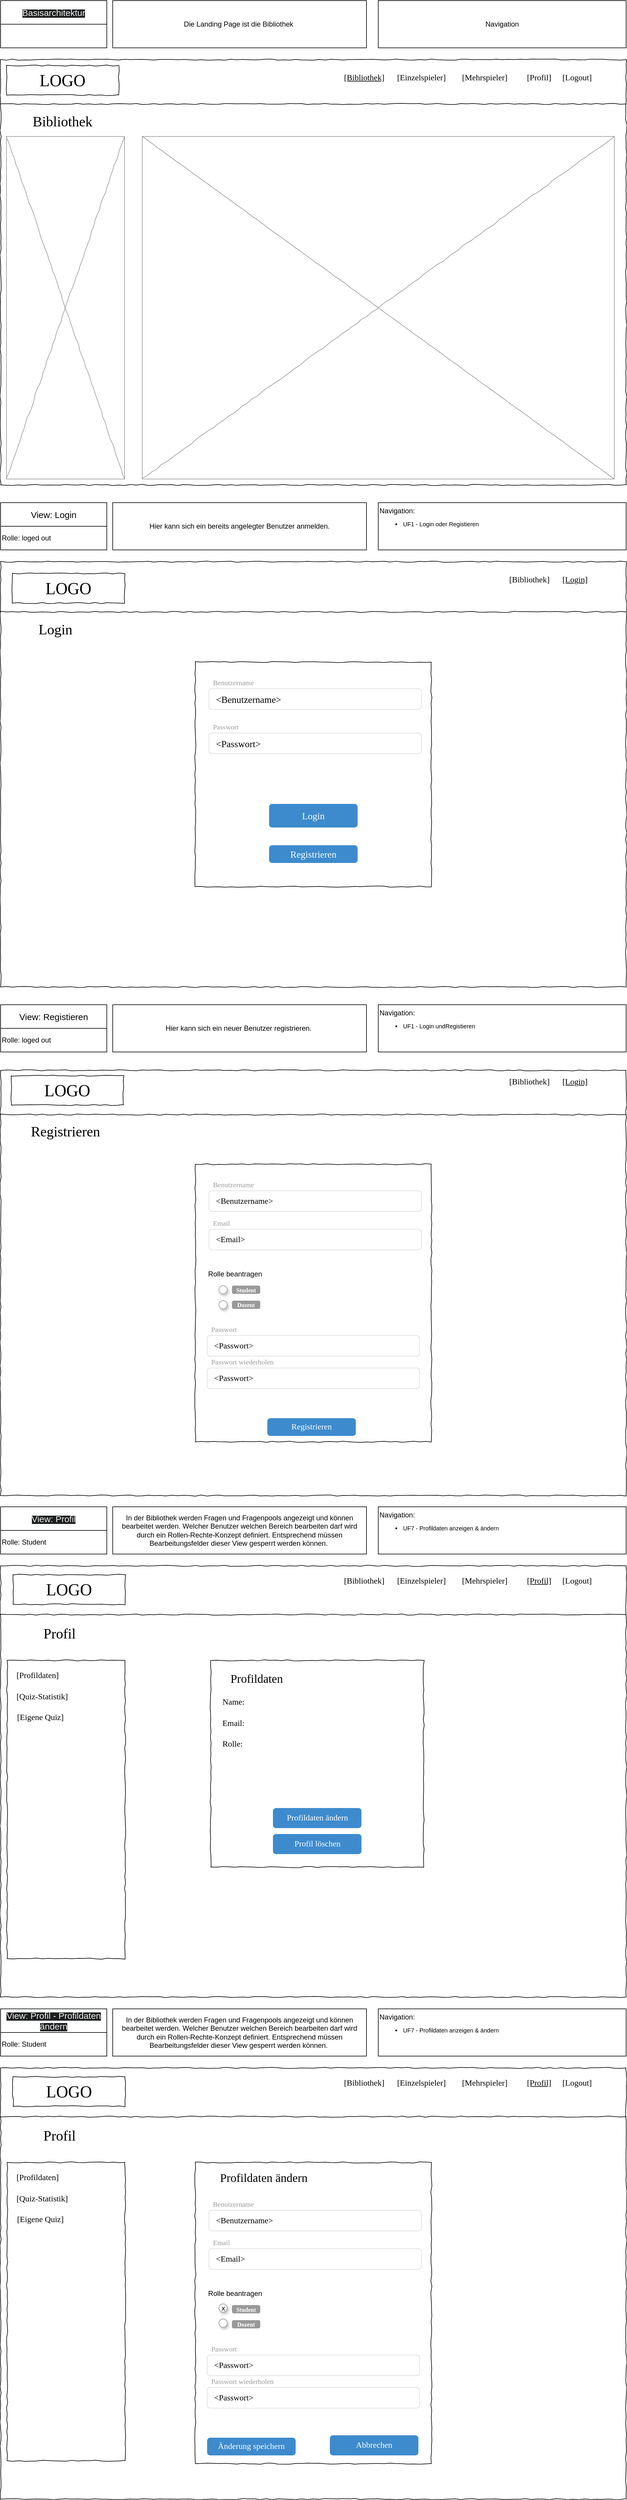 <mxfile version="24.4.6" type="device" pages="4">
  <diagram name="UserManagement" id="03018318-947c-dd8e-b7a3-06fadd420f32">
    <mxGraphModel dx="1671" dy="976" grid="1" gridSize="10" guides="1" tooltips="1" connect="1" arrows="1" fold="1" page="1" pageScale="1" pageWidth="1100" pageHeight="850" background="none" math="0" shadow="0">
      <root>
        <mxCell id="0" />
        <mxCell id="1" parent="0" />
        <mxCell id="MbzPR43FBCwSQIJfIcqY-42" value="Rolle beantragen" style="text;html=1;align=center;verticalAlign=middle;resizable=0;points=[];autosize=1;strokeColor=none;fillColor=none;" vertex="1" parent="1">
          <mxGeometry x="362" y="3877" width="110" height="30" as="geometry" />
        </mxCell>
        <mxCell id="GfoDm_0svsekAU_-suc4-1" value="" style="whiteSpace=wrap;html=1;rounded=0;shadow=0;labelBackgroundColor=none;strokeColor=#000000;strokeWidth=1;fillColor=none;fontFamily=Verdana;fontSize=12;fontColor=#000000;align=center;comic=1;movable=1;resizable=1;rotatable=1;deletable=1;editable=1;locked=0;connectable=1;" parent="1" vertex="1">
          <mxGeometry x="20" y="2660" width="1060" height="730" as="geometry" />
        </mxCell>
        <mxCell id="GfoDm_0svsekAU_-suc4-58" value="" style="whiteSpace=wrap;html=1;rounded=0;shadow=0;labelBackgroundColor=none;strokeWidth=1;fillColor=none;fontFamily=Verdana;fontSize=12;align=center;comic=1;" parent="1" vertex="1">
          <mxGeometry x="31" y="2820" width="200" height="505" as="geometry" />
        </mxCell>
        <mxCell id="677b7b8949515195-1" value="" style="whiteSpace=wrap;html=1;rounded=0;shadow=0;labelBackgroundColor=none;strokeColor=#000000;strokeWidth=1;fillColor=none;fontFamily=Verdana;fontSize=12;fontColor=#000000;align=center;comic=1;" parent="1" vertex="1">
          <mxGeometry x="20" y="110" width="1060" height="720" as="geometry" />
        </mxCell>
        <mxCell id="677b7b8949515195-2" value="LOGO" style="whiteSpace=wrap;html=1;rounded=0;shadow=0;labelBackgroundColor=none;strokeWidth=1;fontFamily=Verdana;fontSize=28;align=center;comic=1;" parent="1" vertex="1">
          <mxGeometry x="30" y="120" width="190" height="50" as="geometry" />
        </mxCell>
        <mxCell id="677b7b8949515195-4" value="[Bibliothek]" style="text;html=1;points=[];align=left;verticalAlign=top;spacingTop=-4;fontSize=14;fontFamily=Verdana;fontStyle=4" parent="1" vertex="1">
          <mxGeometry x="600" y="130" width="60" height="20" as="geometry" />
        </mxCell>
        <mxCell id="677b7b8949515195-5" value="[Einzelspieler]" style="text;html=1;points=[];align=left;verticalAlign=top;spacingTop=-4;fontSize=14;fontFamily=Verdana" parent="1" vertex="1">
          <mxGeometry x="690" y="130" width="60" height="20" as="geometry" />
        </mxCell>
        <mxCell id="677b7b8949515195-6" value="[Mehrspieler]" style="text;html=1;points=[];align=left;verticalAlign=top;spacingTop=-4;fontSize=14;fontFamily=Verdana" parent="1" vertex="1">
          <mxGeometry x="800" y="130" width="60" height="20" as="geometry" />
        </mxCell>
        <mxCell id="677b7b8949515195-7" value="[Profil]" style="text;html=1;points=[];align=left;verticalAlign=top;spacingTop=-4;fontSize=14;fontFamily=Verdana" parent="1" vertex="1">
          <mxGeometry x="910" y="130" width="60" height="20" as="geometry" />
        </mxCell>
        <mxCell id="677b7b8949515195-9" value="" style="line;strokeWidth=1;html=1;rounded=0;shadow=0;labelBackgroundColor=none;fillColor=none;fontFamily=Verdana;fontSize=14;fontColor=#000000;align=center;comic=1;" parent="1" vertex="1">
          <mxGeometry x="20" y="180" width="1060" height="10" as="geometry" />
        </mxCell>
        <mxCell id="677b7b8949515195-16" value="" style="verticalLabelPosition=bottom;shadow=0;dashed=0;align=center;html=1;verticalAlign=top;strokeWidth=1;shape=mxgraph.mockup.graphics.simpleIcon;strokeColor=#999999;rounded=0;labelBackgroundColor=none;fontFamily=Verdana;fontSize=14;fontColor=#000000;comic=1;" parent="1" vertex="1">
          <mxGeometry x="260" y="240" width="800" height="580" as="geometry" />
        </mxCell>
        <mxCell id="n2YtKvLNBDBYEo97HnMF-3" value="[Logout]" style="text;html=1;points=[];align=left;verticalAlign=top;spacingTop=-4;fontSize=14;fontFamily=Verdana" parent="1" vertex="1">
          <mxGeometry x="970" y="130" width="60" height="20" as="geometry" />
        </mxCell>
        <mxCell id="n2YtKvLNBDBYEo97HnMF-73" value="" style="text;html=1;align=left;verticalAlign=middle;whiteSpace=wrap;rounded=0;spacing=2;strokeColor=default;" parent="1" vertex="1">
          <mxGeometry x="20" y="50" width="180" height="40" as="geometry" />
        </mxCell>
        <mxCell id="n2YtKvLNBDBYEo97HnMF-74" value="Die Landing Page ist die Bibliothek&amp;nbsp;" style="text;html=1;align=center;verticalAlign=middle;whiteSpace=wrap;rounded=0;strokeColor=default;" parent="1" vertex="1">
          <mxGeometry x="210" y="10" width="430" height="80" as="geometry" />
        </mxCell>
        <mxCell id="n2YtKvLNBDBYEo97HnMF-75" value="Navigation" style="text;html=1;align=center;verticalAlign=middle;whiteSpace=wrap;rounded=0;textShadow=0;strokeColor=default;" parent="1" vertex="1">
          <mxGeometry x="660" y="10" width="420" height="80" as="geometry" />
        </mxCell>
        <mxCell id="n2YtKvLNBDBYEo97HnMF-76" value="&lt;pre&gt;&lt;span style=&quot;color: rgb(240, 240, 240); font-family: Helvetica; font-style: normal; font-variant-ligatures: normal; font-variant-caps: normal; letter-spacing: normal; orphans: 2; text-align: left; text-indent: 0px; text-transform: none; widows: 2; word-spacing: 0px; -webkit-text-stroke-width: 0px; white-space: normal; background-color: rgb(27, 29, 30); text-decoration-thickness: initial; text-decoration-style: initial; text-decoration-color: initial; float: none; display: inline !important;&quot;&gt;&lt;font style=&quot;font-size: 15px;&quot;&gt;Basisarchitektur&lt;/font&gt;&lt;/span&gt;&lt;/pre&gt;" style="text;whiteSpace=wrap;html=1;strokeColor=default;labelPosition=center;verticalLabelPosition=middle;align=center;verticalAlign=middle;" parent="1" vertex="1">
          <mxGeometry x="20" y="10" width="180" height="40" as="geometry" />
        </mxCell>
        <mxCell id="n2YtKvLNBDBYEo97HnMF-136" value="" style="whiteSpace=wrap;html=1;rounded=0;shadow=0;labelBackgroundColor=none;strokeColor=#000000;strokeWidth=1;fillColor=none;fontFamily=Verdana;fontSize=12;fontColor=#000000;align=center;comic=1;" parent="1" vertex="1">
          <mxGeometry x="20" y="1821" width="1060" height="720" as="geometry" />
        </mxCell>
        <mxCell id="n2YtKvLNBDBYEo97HnMF-137" value="LOGO" style="whiteSpace=wrap;html=1;rounded=0;shadow=0;labelBackgroundColor=none;strokeWidth=1;fontFamily=Verdana;fontSize=28;align=center;comic=1;" parent="1" vertex="1">
          <mxGeometry x="38" y="1830" width="190" height="50" as="geometry" />
        </mxCell>
        <mxCell id="n2YtKvLNBDBYEo97HnMF-139" value="[Bibliothek]" style="text;html=1;points=[];align=left;verticalAlign=top;spacingTop=-4;fontSize=14;fontFamily=Verdana;fontStyle=0" parent="1" vertex="1">
          <mxGeometry x="880" y="1830" width="60" height="20" as="geometry" />
        </mxCell>
        <mxCell id="n2YtKvLNBDBYEo97HnMF-141" value="" style="line;strokeWidth=1;html=1;rounded=0;shadow=0;labelBackgroundColor=none;fillColor=none;fontFamily=Verdana;fontSize=14;fontColor=#000000;align=center;comic=1;" parent="1" vertex="1">
          <mxGeometry x="20" y="1891" width="1060" height="10" as="geometry" />
        </mxCell>
        <mxCell id="n2YtKvLNBDBYEo97HnMF-142" value="&lt;div&gt;Rolle: loged out&lt;/div&gt;" style="text;html=1;align=left;verticalAlign=middle;whiteSpace=wrap;rounded=0;spacing=2;strokeColor=default;" parent="1" vertex="1">
          <mxGeometry x="20" y="1750" width="180" height="40" as="geometry" />
        </mxCell>
        <mxCell id="n2YtKvLNBDBYEo97HnMF-143" value="[Login]" style="text;html=1;points=[];align=left;verticalAlign=top;spacingTop=-4;fontSize=14;fontFamily=Verdana;fontStyle=4" parent="1" vertex="1">
          <mxGeometry x="970" y="1830" width="60" height="20" as="geometry" />
        </mxCell>
        <mxCell id="n2YtKvLNBDBYEo97HnMF-144" value="Hier kann sich ein neuer Benutzer registrieren.&amp;nbsp;" style="text;html=1;align=center;verticalAlign=middle;whiteSpace=wrap;rounded=0;strokeColor=default;" parent="1" vertex="1">
          <mxGeometry x="210" y="1710" width="430" height="80" as="geometry" />
        </mxCell>
        <mxCell id="n2YtKvLNBDBYEo97HnMF-145" value="Navigation:&lt;div&gt;&lt;ul style=&quot;font-size: 10px;&quot;&gt;&lt;li&gt;UF1 - Login undRegistieren&lt;/li&gt;&lt;/ul&gt;&lt;/div&gt;" style="text;html=1;align=left;verticalAlign=top;whiteSpace=wrap;rounded=0;textShadow=0;strokeColor=default;" parent="1" vertex="1">
          <mxGeometry x="660" y="1710" width="420" height="80" as="geometry" />
        </mxCell>
        <mxCell id="n2YtKvLNBDBYEo97HnMF-146" value="&lt;pre&gt;&lt;span style=&quot;font-family: Helvetica; white-space: normal;&quot;&gt;&lt;font style=&quot;font-size: 15px;&quot;&gt;View: Registieren&lt;/font&gt;&lt;/span&gt;&lt;/pre&gt;" style="text;whiteSpace=wrap;html=1;strokeColor=default;verticalAlign=middle;labelPosition=center;verticalLabelPosition=middle;align=center;" parent="1" vertex="1">
          <mxGeometry x="20" y="1710" width="180" height="40" as="geometry" />
        </mxCell>
        <mxCell id="n2YtKvLNBDBYEo97HnMF-147" value="" style="whiteSpace=wrap;html=1;rounded=0;shadow=0;labelBackgroundColor=none;strokeWidth=1;fillColor=none;fontFamily=Verdana;fontSize=12;align=center;comic=1;movable=1;resizable=1;rotatable=1;deletable=1;editable=1;locked=0;connectable=1;" parent="1" vertex="1">
          <mxGeometry x="350" y="1980" width="400" height="470" as="geometry" />
        </mxCell>
        <mxCell id="n2YtKvLNBDBYEo97HnMF-148" value="Benutzername" style="html=1;shadow=0;dashed=0;shape=mxgraph.bootstrap.rect;strokeColor=none;fillColor=none;fontColor=#999999;align=left;spacingLeft=5;whiteSpace=wrap;rounded=0;movable=1;resizable=1;rotatable=1;deletable=1;editable=1;locked=0;connectable=1;fontFamily=Verdana;" parent="1" vertex="1">
          <mxGeometry x="373" y="2005" width="200" height="20" as="geometry" />
        </mxCell>
        <mxCell id="n2YtKvLNBDBYEo97HnMF-149" value="&amp;lt;Benutzername&amp;gt;" style="html=1;shadow=0;dashed=0;shape=mxgraph.bootstrap.rrect;rSize=5;strokeColor=#dddddd;align=left;spacingLeft=10;fontSize=14;whiteSpace=wrap;rounded=0;movable=1;resizable=1;rotatable=1;deletable=1;editable=1;locked=0;connectable=1;fontFamily=Verdana;" parent="1" vertex="1">
          <mxGeometry x="373" y="2025" width="360" height="35" as="geometry" />
        </mxCell>
        <mxCell id="n2YtKvLNBDBYEo97HnMF-150" value="&amp;lt;Passwort&amp;gt;" style="html=1;shadow=0;dashed=0;shape=mxgraph.bootstrap.rrect;rSize=5;strokeColor=#dddddd;align=left;spacingLeft=10;fontSize=14;whiteSpace=wrap;rounded=0;movable=1;resizable=1;rotatable=1;deletable=1;editable=1;locked=0;connectable=1;fontFamily=Verdana;" parent="1" vertex="1">
          <mxGeometry x="370" y="2270" width="360" height="35" as="geometry" />
        </mxCell>
        <mxCell id="n2YtKvLNBDBYEo97HnMF-151" value="Passwort" style="html=1;shadow=0;dashed=0;shape=mxgraph.bootstrap.rect;strokeColor=none;fillColor=none;fontColor=#999999;align=left;spacingLeft=5;whiteSpace=wrap;rounded=0;movable=1;resizable=1;rotatable=1;deletable=1;editable=1;locked=0;connectable=1;fontFamily=Verdana;" parent="1" vertex="1">
          <mxGeometry x="370" y="2250" width="200" height="20" as="geometry" />
        </mxCell>
        <mxCell id="n2YtKvLNBDBYEo97HnMF-153" value="Registrieren" style="html=1;shadow=0;dashed=0;shape=mxgraph.bootstrap.rrect;align=center;rSize=5;strokeColor=none;fillColor=#3D8BCD;fontColor=#ffffff;fontSize=14;whiteSpace=wrap;rounded=0;movable=1;resizable=1;rotatable=1;deletable=1;editable=1;locked=0;connectable=1;fontFamily=Verdana;" parent="1" vertex="1">
          <mxGeometry x="472" y="2410" width="150" height="30" as="geometry" />
        </mxCell>
        <mxCell id="n2YtKvLNBDBYEo97HnMF-154" value="" style="whiteSpace=wrap;html=1;rounded=0;shadow=0;labelBackgroundColor=none;strokeColor=#000000;strokeWidth=1;fillColor=none;fontFamily=Verdana;fontSize=12;fontColor=#000000;align=center;comic=1;" parent="1" vertex="1">
          <mxGeometry x="20" y="960" width="1060" height="720" as="geometry" />
        </mxCell>
        <mxCell id="n2YtKvLNBDBYEo97HnMF-155" value="LOGO" style="whiteSpace=wrap;html=1;rounded=0;shadow=0;labelBackgroundColor=none;strokeWidth=1;fontFamily=Verdana;fontSize=28;align=center;comic=1;" parent="1" vertex="1">
          <mxGeometry x="40" y="980" width="190" height="50" as="geometry" />
        </mxCell>
        <mxCell id="n2YtKvLNBDBYEo97HnMF-157" value="[Bibliothek]" style="text;html=1;points=[];align=left;verticalAlign=top;spacingTop=-4;fontSize=14;fontFamily=Verdana;fontStyle=0" parent="1" vertex="1">
          <mxGeometry x="880" y="980" width="60" height="20" as="geometry" />
        </mxCell>
        <mxCell id="n2YtKvLNBDBYEo97HnMF-159" value="" style="line;strokeWidth=1;html=1;rounded=0;shadow=0;labelBackgroundColor=none;fillColor=none;fontFamily=Verdana;fontSize=14;fontColor=#000000;align=center;comic=1;" parent="1" vertex="1">
          <mxGeometry x="20" y="1040" width="1060" height="10" as="geometry" />
        </mxCell>
        <mxCell id="n2YtKvLNBDBYEo97HnMF-160" value="&lt;div&gt;Rolle: loged out&lt;/div&gt;" style="text;html=1;align=left;verticalAlign=middle;whiteSpace=wrap;rounded=0;spacing=2;strokeColor=default;" parent="1" vertex="1">
          <mxGeometry x="20" y="900" width="180" height="40" as="geometry" />
        </mxCell>
        <mxCell id="n2YtKvLNBDBYEo97HnMF-161" value="[Login]" style="text;html=1;points=[];align=left;verticalAlign=top;spacingTop=-4;fontSize=14;fontFamily=Verdana;fontStyle=4" parent="1" vertex="1">
          <mxGeometry x="970" y="980" width="60" height="20" as="geometry" />
        </mxCell>
        <mxCell id="n2YtKvLNBDBYEo97HnMF-162" value="Hier kann sich ein bereits angelegter Benutzer anmelden." style="text;html=1;align=center;verticalAlign=middle;whiteSpace=wrap;rounded=0;strokeColor=default;" parent="1" vertex="1">
          <mxGeometry x="210" y="860" width="430" height="80" as="geometry" />
        </mxCell>
        <mxCell id="n2YtKvLNBDBYEo97HnMF-163" value="Navigation:&lt;div&gt;&lt;ul style=&quot;font-size: 10px;&quot;&gt;&lt;li&gt;UF1 - Login oder Registieren&lt;/li&gt;&lt;/ul&gt;&lt;/div&gt;" style="text;html=1;align=left;verticalAlign=top;whiteSpace=wrap;rounded=0;textShadow=0;strokeColor=default;" parent="1" vertex="1">
          <mxGeometry x="660" y="860" width="420" height="80" as="geometry" />
        </mxCell>
        <mxCell id="n2YtKvLNBDBYEo97HnMF-164" value="&lt;pre&gt;&lt;span style=&quot;font-family: Helvetica; white-space: normal;&quot;&gt;&lt;font style=&quot;font-size: 15px;&quot;&gt;View: Login&lt;/font&gt;&lt;/span&gt;&lt;/pre&gt;" style="text;whiteSpace=wrap;html=1;strokeColor=default;verticalAlign=middle;labelPosition=center;verticalLabelPosition=middle;align=center;" parent="1" vertex="1">
          <mxGeometry x="20" y="860" width="180" height="40" as="geometry" />
        </mxCell>
        <mxCell id="n2YtKvLNBDBYEo97HnMF-165" value="" style="whiteSpace=wrap;html=1;rounded=0;shadow=0;labelBackgroundColor=none;strokeWidth=1;fillColor=none;fontFamily=Verdana;fontSize=12;align=center;comic=1;movable=1;resizable=1;rotatable=1;deletable=1;editable=1;locked=0;connectable=1;" parent="1" vertex="1">
          <mxGeometry x="350" y="1130" width="400" height="380" as="geometry" />
        </mxCell>
        <mxCell id="n2YtKvLNBDBYEo97HnMF-166" value="Benutzername" style="html=1;shadow=0;dashed=0;shape=mxgraph.bootstrap.rect;strokeColor=none;fillColor=none;fontColor=#999999;align=left;spacingLeft=5;whiteSpace=wrap;rounded=0;movable=1;resizable=1;rotatable=1;deletable=1;editable=1;locked=0;connectable=1;fontFamily=Verdana;" parent="1" vertex="1">
          <mxGeometry x="373" y="1155" width="200" height="20" as="geometry" />
        </mxCell>
        <mxCell id="n2YtKvLNBDBYEo97HnMF-167" value="&amp;lt;Benutzername&amp;gt;" style="html=1;shadow=0;dashed=0;shape=mxgraph.bootstrap.rrect;rSize=5;strokeColor=#dddddd;align=left;spacingLeft=10;fontSize=16;whiteSpace=wrap;rounded=0;movable=1;resizable=1;rotatable=1;deletable=1;editable=1;locked=0;connectable=1;fontFamily=Verdana;" parent="1" vertex="1">
          <mxGeometry x="373" y="1175" width="360" height="35" as="geometry" />
        </mxCell>
        <mxCell id="n2YtKvLNBDBYEo97HnMF-168" value="&amp;lt;Passwort&amp;gt;" style="html=1;shadow=0;dashed=0;shape=mxgraph.bootstrap.rrect;rSize=5;strokeColor=#dddddd;align=left;spacingLeft=10;fontSize=16;whiteSpace=wrap;rounded=0;movable=1;resizable=1;rotatable=1;deletable=1;editable=1;locked=0;connectable=1;fontFamily=Verdana;" parent="1" vertex="1">
          <mxGeometry x="373" y="1250" width="360" height="35" as="geometry" />
        </mxCell>
        <mxCell id="n2YtKvLNBDBYEo97HnMF-169" value="Passwort" style="html=1;shadow=0;dashed=0;shape=mxgraph.bootstrap.rect;strokeColor=none;fillColor=none;fontColor=#999999;align=left;spacingLeft=5;whiteSpace=wrap;rounded=0;movable=1;resizable=1;rotatable=1;deletable=1;editable=1;locked=0;connectable=1;fontFamily=Verdana;" parent="1" vertex="1">
          <mxGeometry x="373" y="1230" width="200" height="20" as="geometry" />
        </mxCell>
        <mxCell id="n2YtKvLNBDBYEo97HnMF-170" value="Login" style="html=1;shadow=0;dashed=0;shape=mxgraph.bootstrap.rrect;align=center;rSize=5;strokeColor=none;fillColor=#3D8BCD;fontColor=#ffffff;fontSize=16;whiteSpace=wrap;rounded=0;movable=1;resizable=1;rotatable=1;deletable=1;editable=1;locked=0;connectable=1;fontFamily=Verdana;" parent="1" vertex="1">
          <mxGeometry x="475" y="1370" width="150" height="40" as="geometry" />
        </mxCell>
        <mxCell id="n2YtKvLNBDBYEo97HnMF-171" value="Registrieren" style="html=1;shadow=0;dashed=0;shape=mxgraph.bootstrap.rrect;align=center;rSize=5;strokeColor=none;fillColor=#3D8BCD;fontColor=#ffffff;fontSize=16;whiteSpace=wrap;rounded=0;movable=1;resizable=1;rotatable=1;deletable=1;editable=1;locked=0;connectable=1;fontFamily=Verdana;" parent="1" vertex="1">
          <mxGeometry x="475" y="1440" width="150" height="30" as="geometry" />
        </mxCell>
        <mxCell id="n2YtKvLNBDBYEo97HnMF-180" value="&lt;font style=&quot;font-size: 24px;&quot; face=&quot;Verdana&quot;&gt;Login&lt;/font&gt;" style="text;html=1;align=center;verticalAlign=middle;whiteSpace=wrap;rounded=0;" parent="1" vertex="1">
          <mxGeometry x="23" y="1060" width="180" height="30" as="geometry" />
        </mxCell>
        <mxCell id="n2YtKvLNBDBYEo97HnMF-181" value="&lt;font style=&quot;font-size: 24px;&quot; face=&quot;Verdana&quot;&gt;Registrieren&lt;/font&gt;" style="text;html=1;align=center;verticalAlign=middle;whiteSpace=wrap;rounded=0;" parent="1" vertex="1">
          <mxGeometry x="40" y="1910" width="180" height="30" as="geometry" />
        </mxCell>
        <mxCell id="n2YtKvLNBDBYEo97HnMF-182" value="&amp;lt;Passwort&amp;gt;" style="html=1;shadow=0;dashed=0;shape=mxgraph.bootstrap.rrect;rSize=5;strokeColor=#dddddd;align=left;spacingLeft=10;fontSize=14;whiteSpace=wrap;rounded=0;movable=1;resizable=1;rotatable=1;deletable=1;editable=1;locked=0;connectable=1;fontFamily=Verdana;" parent="1" vertex="1">
          <mxGeometry x="370" y="2325" width="360" height="35" as="geometry" />
        </mxCell>
        <mxCell id="n2YtKvLNBDBYEo97HnMF-183" value="Passwort wiederholen" style="html=1;shadow=0;dashed=0;shape=mxgraph.bootstrap.rect;strokeColor=none;fillColor=none;fontColor=#999999;align=left;spacingLeft=5;whiteSpace=wrap;rounded=0;movable=1;resizable=1;rotatable=1;deletable=1;editable=1;locked=0;connectable=1;fontFamily=Verdana;" parent="1" vertex="1">
          <mxGeometry x="370" y="2305" width="200" height="20" as="geometry" />
        </mxCell>
        <mxCell id="n2YtKvLNBDBYEo97HnMF-184" value="Email" style="html=1;shadow=0;dashed=0;shape=mxgraph.bootstrap.rect;strokeColor=none;fillColor=none;fontColor=#999999;align=left;spacingLeft=5;whiteSpace=wrap;rounded=0;movable=1;resizable=1;rotatable=1;deletable=1;editable=1;locked=0;connectable=1;fontFamily=Verdana;" parent="1" vertex="1">
          <mxGeometry x="373" y="2070" width="200" height="20" as="geometry" />
        </mxCell>
        <mxCell id="n2YtKvLNBDBYEo97HnMF-185" value="&amp;lt;Email&amp;gt;" style="html=1;shadow=0;dashed=0;shape=mxgraph.bootstrap.rrect;rSize=5;strokeColor=#dddddd;align=left;spacingLeft=10;fontSize=14;whiteSpace=wrap;rounded=0;movable=1;resizable=1;rotatable=1;deletable=1;editable=1;locked=0;connectable=1;fontFamily=Verdana;" parent="1" vertex="1">
          <mxGeometry x="373" y="2090" width="360" height="35" as="geometry" />
        </mxCell>
        <mxCell id="n2YtKvLNBDBYEo97HnMF-187" value="Student" style="html=1;shadow=0;dashed=0;shape=mxgraph.bootstrap.rrect;align=center;rSize=3;strokeColor=none;fillColor=#999999;fontColor=#ffffff;fontStyle=1;fontSize=10;whiteSpace=wrap;rounded=0;fontFamily=Verdana;" parent="1" vertex="1">
          <mxGeometry x="412" y="2185.5" width="48" height="14" as="geometry" />
        </mxCell>
        <mxCell id="n2YtKvLNBDBYEo97HnMF-188" value="" style="shape=ellipse;dashed=0;strokeColor=#999999;fillColor=#ffffff;html=1;rounded=0;shadow=1;fontSize=12;fontColor=#000000;align=center;" parent="1" vertex="1">
          <mxGeometry x="390" y="2185.5" width="14" height="14" as="geometry" />
        </mxCell>
        <mxCell id="n2YtKvLNBDBYEo97HnMF-190" value="Dozent" style="html=1;shadow=0;dashed=0;shape=mxgraph.bootstrap.rrect;align=center;rSize=3;strokeColor=none;fillColor=#999999;fontColor=#ffffff;fontStyle=1;fontSize=10;whiteSpace=wrap;rounded=0;fontFamily=Verdana;" parent="1" vertex="1">
          <mxGeometry x="412" y="2211" width="48" height="14" as="geometry" />
        </mxCell>
        <mxCell id="n2YtKvLNBDBYEo97HnMF-191" value="" style="shape=ellipse;dashed=0;strokeColor=#999999;fillColor=#ffffff;html=1;rounded=0;shadow=1;fontSize=12;fontColor=#000000;align=center;" parent="1" vertex="1">
          <mxGeometry x="390" y="2211" width="14" height="14" as="geometry" />
        </mxCell>
        <mxCell id="kVKc4i6fVkFVap-WpN75-8" value="" style="verticalLabelPosition=bottom;shadow=0;dashed=0;align=center;html=1;verticalAlign=top;strokeWidth=1;shape=mxgraph.mockup.graphics.simpleIcon;strokeColor=#999999;rounded=0;labelBackgroundColor=none;fontFamily=Verdana;fontSize=14;fontColor=#000000;comic=1;" parent="1" vertex="1">
          <mxGeometry x="30" y="240" width="200" height="580" as="geometry" />
        </mxCell>
        <mxCell id="GfoDm_0svsekAU_-suc4-2" value="LOGO" style="whiteSpace=wrap;html=1;rounded=0;shadow=0;labelBackgroundColor=none;strokeWidth=1;fontFamily=Verdana;fontSize=28;align=center;comic=1;" parent="1" vertex="1">
          <mxGeometry x="41" y="2675" width="190" height="50" as="geometry" />
        </mxCell>
        <mxCell id="GfoDm_0svsekAU_-suc4-5" value="" style="line;strokeWidth=1;html=1;rounded=0;shadow=0;labelBackgroundColor=none;fillColor=none;fontFamily=Verdana;fontSize=14;fontColor=#000000;align=center;comic=1;" parent="1" vertex="1">
          <mxGeometry x="20" y="2705" width="1060" height="75" as="geometry" />
        </mxCell>
        <mxCell id="GfoDm_0svsekAU_-suc4-11" value="&lt;div&gt;Rolle: Student&lt;/div&gt;" style="text;html=1;align=left;verticalAlign=middle;whiteSpace=wrap;rounded=0;spacing=2;strokeColor=default;" parent="1" vertex="1">
          <mxGeometry x="20" y="2600" width="180" height="40" as="geometry" />
        </mxCell>
        <mxCell id="GfoDm_0svsekAU_-suc4-12" value="In der Bibliothek werden Fragen und Fragenpools angezeigt und können bearbeitet werden. Welcher Benutzer welchen Bereich bearbeiten darf wird durch ein Rollen-Rechte-Konzept definiert. Entsprechend müssen Bearbeitungsfelder dieser View gesperrt werden können.&amp;nbsp;" style="text;html=1;align=center;verticalAlign=middle;whiteSpace=wrap;rounded=0;strokeColor=default;" parent="1" vertex="1">
          <mxGeometry x="210" y="2560" width="430" height="80" as="geometry" />
        </mxCell>
        <mxCell id="GfoDm_0svsekAU_-suc4-13" value="Navigation:&lt;div&gt;&lt;ul style=&quot;font-size: 10px;&quot;&gt;&lt;li&gt;UF7 - Profildaten anzeigen &amp;amp; ändern&amp;nbsp;&lt;/li&gt;&lt;/ul&gt;&lt;/div&gt;" style="text;html=1;align=left;verticalAlign=top;whiteSpace=wrap;rounded=0;textShadow=0;strokeColor=default;" parent="1" vertex="1">
          <mxGeometry x="660" y="2560" width="420" height="80" as="geometry" />
        </mxCell>
        <mxCell id="GfoDm_0svsekAU_-suc4-14" value="&lt;pre&gt;&lt;span style=&quot;color: rgb(240, 240, 240); font-family: Helvetica; font-style: normal; font-variant-ligatures: normal; font-variant-caps: normal; letter-spacing: normal; orphans: 2; text-align: left; text-indent: 0px; text-transform: none; widows: 2; word-spacing: 0px; -webkit-text-stroke-width: 0px; white-space: normal; background-color: rgb(27, 29, 30); text-decoration-thickness: initial; text-decoration-style: initial; text-decoration-color: initial; float: none; display: inline !important;&quot;&gt;&lt;font style=&quot;font-size: 15px;&quot;&gt;View: Profil&lt;/font&gt;&lt;/span&gt;&lt;/pre&gt;" style="text;whiteSpace=wrap;html=1;strokeColor=default;verticalAlign=middle;labelPosition=center;verticalLabelPosition=middle;align=center;" parent="1" vertex="1">
          <mxGeometry x="20" y="2560" width="180" height="40" as="geometry" />
        </mxCell>
        <mxCell id="GfoDm_0svsekAU_-suc4-16" value="[Bibliothek]" style="text;html=1;points=[];align=left;verticalAlign=top;spacingTop=-4;fontSize=14;fontFamily=Verdana;fontStyle=0" parent="1" vertex="1">
          <mxGeometry x="600" y="2675" width="60" height="20" as="geometry" />
        </mxCell>
        <mxCell id="GfoDm_0svsekAU_-suc4-17" value="[Einzelspieler]" style="text;html=1;points=[];align=left;verticalAlign=top;spacingTop=-4;fontSize=14;fontFamily=Verdana" parent="1" vertex="1">
          <mxGeometry x="690" y="2675" width="60" height="20" as="geometry" />
        </mxCell>
        <mxCell id="GfoDm_0svsekAU_-suc4-18" value="[Mehrspieler]" style="text;html=1;points=[];align=left;verticalAlign=top;spacingTop=-4;fontSize=14;fontFamily=Verdana" parent="1" vertex="1">
          <mxGeometry x="800" y="2675" width="60" height="20" as="geometry" />
        </mxCell>
        <mxCell id="GfoDm_0svsekAU_-suc4-19" value="&lt;u&gt;[Profil]&lt;/u&gt;" style="text;html=1;points=[];align=left;verticalAlign=top;spacingTop=-4;fontSize=14;fontFamily=Verdana" parent="1" vertex="1">
          <mxGeometry x="910" y="2675" width="60" height="20" as="geometry" />
        </mxCell>
        <mxCell id="GfoDm_0svsekAU_-suc4-20" value="[Logout]" style="text;html=1;points=[];align=left;verticalAlign=top;spacingTop=-4;fontSize=14;fontFamily=Verdana" parent="1" vertex="1">
          <mxGeometry x="970" y="2675" width="60" height="20" as="geometry" />
        </mxCell>
        <mxCell id="GfoDm_0svsekAU_-suc4-22" value="" style="whiteSpace=wrap;html=1;rounded=0;shadow=0;labelBackgroundColor=none;strokeWidth=1;fillColor=none;fontFamily=Verdana;fontSize=12;align=center;comic=1;" parent="1" vertex="1">
          <mxGeometry x="376" y="2820" width="361" height="350" as="geometry" />
        </mxCell>
        <mxCell id="GfoDm_0svsekAU_-suc4-23" value="Name:&amp;nbsp;" style="text;html=1;points=[];align=left;verticalAlign=top;spacingTop=-4;fontSize=14;fontFamily=Verdana" parent="1" vertex="1">
          <mxGeometry x="393.5" y="2880" width="170" height="20" as="geometry" />
        </mxCell>
        <mxCell id="GfoDm_0svsekAU_-suc4-24" value="Email:" style="text;html=1;points=[];align=left;verticalAlign=top;spacingTop=-4;fontSize=14;fontFamily=Verdana" parent="1" vertex="1">
          <mxGeometry x="393.5" y="2916" width="170" height="20" as="geometry" />
        </mxCell>
        <mxCell id="GfoDm_0svsekAU_-suc4-25" value="Rolle:&amp;nbsp;" style="text;html=1;points=[];align=left;verticalAlign=top;spacingTop=-4;fontSize=14;fontFamily=Verdana" parent="1" vertex="1">
          <mxGeometry x="393.5" y="2951" width="170" height="20" as="geometry" />
        </mxCell>
        <mxCell id="GfoDm_0svsekAU_-suc4-28" value="&lt;font style=&quot;font-size: 20px;&quot; face=&quot;Verdana&quot;&gt;Profildaten&lt;/font&gt;" style="text;html=1;align=center;verticalAlign=middle;whiteSpace=wrap;rounded=0;" parent="1" vertex="1">
          <mxGeometry x="364" y="2835" width="180" height="30" as="geometry" />
        </mxCell>
        <mxCell id="GfoDm_0svsekAU_-suc4-29" value="Profildaten ändern" style="html=1;shadow=0;dashed=0;shape=mxgraph.bootstrap.rrect;align=center;rSize=5;strokeColor=none;fillColor=#3D8BCD;fontColor=#ffffff;fontSize=14;whiteSpace=wrap;rounded=0;movable=1;resizable=1;rotatable=1;deletable=1;editable=1;locked=0;connectable=1;fontFamily=Verdana;" parent="1" vertex="1">
          <mxGeometry x="481.5" y="3070" width="150" height="34" as="geometry" />
        </mxCell>
        <mxCell id="GfoDm_0svsekAU_-suc4-53" value="Profil löschen" style="html=1;shadow=0;dashed=0;shape=mxgraph.bootstrap.rrect;align=center;rSize=5;strokeColor=none;fillColor=#3D8BCD;fontColor=#ffffff;fontSize=14;whiteSpace=wrap;rounded=0;movable=1;resizable=1;rotatable=1;deletable=1;editable=1;locked=0;connectable=1;fontFamily=Verdana;" parent="1" vertex="1">
          <mxGeometry x="481.5" y="3114" width="150" height="34" as="geometry" />
        </mxCell>
        <mxCell id="GfoDm_0svsekAU_-suc4-54" value="[Profildaten]" style="text;html=1;points=[];align=left;verticalAlign=top;spacingTop=-4;fontSize=14;fontFamily=Verdana" parent="1" vertex="1">
          <mxGeometry x="45" y="2835" width="170" height="20" as="geometry" />
        </mxCell>
        <mxCell id="GfoDm_0svsekAU_-suc4-55" value="[Quiz-Statistik]" style="text;html=1;points=[];align=left;verticalAlign=top;spacingTop=-4;fontSize=14;fontFamily=Verdana" parent="1" vertex="1">
          <mxGeometry x="45" y="2871" width="170" height="20" as="geometry" />
        </mxCell>
        <mxCell id="GfoDm_0svsekAU_-suc4-59" value="&lt;font style=&quot;font-size: 24px;&quot; face=&quot;Verdana&quot;&gt;Profil&lt;/font&gt;" style="text;html=1;align=center;verticalAlign=middle;whiteSpace=wrap;rounded=0;" parent="1" vertex="1">
          <mxGeometry x="30" y="2760" width="180" height="30" as="geometry" />
        </mxCell>
        <mxCell id="W82GU2s6WwhUZmdlV-3S-3" value="&lt;font style=&quot;font-size: 24px;&quot; face=&quot;Verdana&quot;&gt;Bibliothek&lt;/font&gt;" style="text;html=1;align=center;verticalAlign=middle;whiteSpace=wrap;rounded=0;" parent="1" vertex="1">
          <mxGeometry x="35" y="200" width="180" height="30" as="geometry" />
        </mxCell>
        <mxCell id="MbzPR43FBCwSQIJfIcqY-1" value="[Eigene Quiz]" style="text;html=1;points=[];align=left;verticalAlign=top;spacingTop=-4;fontSize=14;fontFamily=Verdana" vertex="1" parent="1">
          <mxGeometry x="46" y="2906" width="170" height="20" as="geometry" />
        </mxCell>
        <mxCell id="MbzPR43FBCwSQIJfIcqY-2" value="Rolle beantragen" style="text;html=1;align=center;verticalAlign=middle;resizable=0;points=[];autosize=1;strokeColor=none;fillColor=none;" vertex="1" parent="1">
          <mxGeometry x="362" y="2151" width="110" height="30" as="geometry" />
        </mxCell>
        <mxCell id="MbzPR43FBCwSQIJfIcqY-3" value="" style="whiteSpace=wrap;html=1;rounded=0;shadow=0;labelBackgroundColor=none;strokeColor=#000000;strokeWidth=1;fillColor=none;fontFamily=Verdana;fontSize=12;fontColor=#000000;align=center;comic=1;movable=1;resizable=1;rotatable=1;deletable=1;editable=1;locked=0;connectable=1;" vertex="1" parent="1">
          <mxGeometry x="20" y="3510" width="1060" height="730" as="geometry" />
        </mxCell>
        <mxCell id="MbzPR43FBCwSQIJfIcqY-4" value="" style="whiteSpace=wrap;html=1;rounded=0;shadow=0;labelBackgroundColor=none;strokeWidth=1;fillColor=none;fontFamily=Verdana;fontSize=12;align=center;comic=1;" vertex="1" parent="1">
          <mxGeometry x="31" y="3670" width="200" height="505" as="geometry" />
        </mxCell>
        <mxCell id="MbzPR43FBCwSQIJfIcqY-5" value="LOGO" style="whiteSpace=wrap;html=1;rounded=0;shadow=0;labelBackgroundColor=none;strokeWidth=1;fontFamily=Verdana;fontSize=28;align=center;comic=1;" vertex="1" parent="1">
          <mxGeometry x="41" y="3525" width="190" height="50" as="geometry" />
        </mxCell>
        <mxCell id="MbzPR43FBCwSQIJfIcqY-6" value="" style="line;strokeWidth=1;html=1;rounded=0;shadow=0;labelBackgroundColor=none;fillColor=none;fontFamily=Verdana;fontSize=14;fontColor=#000000;align=center;comic=1;" vertex="1" parent="1">
          <mxGeometry x="20" y="3555" width="1060" height="75" as="geometry" />
        </mxCell>
        <mxCell id="MbzPR43FBCwSQIJfIcqY-7" value="&lt;div&gt;Rolle: Student&lt;/div&gt;" style="text;html=1;align=left;verticalAlign=middle;whiteSpace=wrap;rounded=0;spacing=2;strokeColor=default;" vertex="1" parent="1">
          <mxGeometry x="20" y="3450" width="180" height="40" as="geometry" />
        </mxCell>
        <mxCell id="MbzPR43FBCwSQIJfIcqY-8" value="In der Bibliothek werden Fragen und Fragenpools angezeigt und können bearbeitet werden. Welcher Benutzer welchen Bereich bearbeiten darf wird durch ein Rollen-Rechte-Konzept definiert. Entsprechend müssen Bearbeitungsfelder dieser View gesperrt werden können.&amp;nbsp;" style="text;html=1;align=center;verticalAlign=middle;whiteSpace=wrap;rounded=0;strokeColor=default;" vertex="1" parent="1">
          <mxGeometry x="210" y="3410" width="430" height="80" as="geometry" />
        </mxCell>
        <mxCell id="MbzPR43FBCwSQIJfIcqY-9" value="Navigation:&lt;div&gt;&lt;ul style=&quot;font-size: 10px;&quot;&gt;&lt;li&gt;UF7 - Profildaten anzeigen &amp;amp; ändern&amp;nbsp;&lt;/li&gt;&lt;/ul&gt;&lt;/div&gt;" style="text;html=1;align=left;verticalAlign=top;whiteSpace=wrap;rounded=0;textShadow=0;strokeColor=default;" vertex="1" parent="1">
          <mxGeometry x="660" y="3410" width="420" height="80" as="geometry" />
        </mxCell>
        <mxCell id="MbzPR43FBCwSQIJfIcqY-10" value="&lt;pre&gt;&lt;span style=&quot;color: rgb(240, 240, 240); font-family: Helvetica; font-style: normal; font-variant-ligatures: normal; font-variant-caps: normal; letter-spacing: normal; orphans: 2; text-align: left; text-indent: 0px; text-transform: none; widows: 2; word-spacing: 0px; -webkit-text-stroke-width: 0px; white-space: normal; background-color: rgb(27, 29, 30); text-decoration-thickness: initial; text-decoration-style: initial; text-decoration-color: initial; float: none; display: inline !important;&quot;&gt;&lt;font style=&quot;font-size: 15px;&quot;&gt;View: Profil - Profildaten ändern&lt;/font&gt;&lt;/span&gt;&lt;/pre&gt;" style="text;whiteSpace=wrap;html=1;strokeColor=default;verticalAlign=middle;labelPosition=center;verticalLabelPosition=middle;align=center;" vertex="1" parent="1">
          <mxGeometry x="20" y="3410" width="180" height="40" as="geometry" />
        </mxCell>
        <mxCell id="MbzPR43FBCwSQIJfIcqY-11" value="[Bibliothek]" style="text;html=1;points=[];align=left;verticalAlign=top;spacingTop=-4;fontSize=14;fontFamily=Verdana;fontStyle=0" vertex="1" parent="1">
          <mxGeometry x="600" y="3525" width="60" height="20" as="geometry" />
        </mxCell>
        <mxCell id="MbzPR43FBCwSQIJfIcqY-12" value="[Einzelspieler]" style="text;html=1;points=[];align=left;verticalAlign=top;spacingTop=-4;fontSize=14;fontFamily=Verdana" vertex="1" parent="1">
          <mxGeometry x="690" y="3525" width="60" height="20" as="geometry" />
        </mxCell>
        <mxCell id="MbzPR43FBCwSQIJfIcqY-13" value="[Mehrspieler]" style="text;html=1;points=[];align=left;verticalAlign=top;spacingTop=-4;fontSize=14;fontFamily=Verdana" vertex="1" parent="1">
          <mxGeometry x="800" y="3525" width="60" height="20" as="geometry" />
        </mxCell>
        <mxCell id="MbzPR43FBCwSQIJfIcqY-14" value="&lt;u&gt;[Profil]&lt;/u&gt;" style="text;html=1;points=[];align=left;verticalAlign=top;spacingTop=-4;fontSize=14;fontFamily=Verdana" vertex="1" parent="1">
          <mxGeometry x="910" y="3525" width="60" height="20" as="geometry" />
        </mxCell>
        <mxCell id="MbzPR43FBCwSQIJfIcqY-15" value="[Logout]" style="text;html=1;points=[];align=left;verticalAlign=top;spacingTop=-4;fontSize=14;fontFamily=Verdana" vertex="1" parent="1">
          <mxGeometry x="970" y="3525" width="60" height="20" as="geometry" />
        </mxCell>
        <mxCell id="MbzPR43FBCwSQIJfIcqY-23" value="[Profildaten]" style="text;html=1;points=[];align=left;verticalAlign=top;spacingTop=-4;fontSize=14;fontFamily=Verdana" vertex="1" parent="1">
          <mxGeometry x="45" y="3685" width="170" height="20" as="geometry" />
        </mxCell>
        <mxCell id="MbzPR43FBCwSQIJfIcqY-24" value="[Quiz-Statistik]" style="text;html=1;points=[];align=left;verticalAlign=top;spacingTop=-4;fontSize=14;fontFamily=Verdana" vertex="1" parent="1">
          <mxGeometry x="45" y="3721" width="170" height="20" as="geometry" />
        </mxCell>
        <mxCell id="MbzPR43FBCwSQIJfIcqY-25" value="&lt;font style=&quot;font-size: 24px;&quot; face=&quot;Verdana&quot;&gt;Profil&lt;/font&gt;" style="text;html=1;align=center;verticalAlign=middle;whiteSpace=wrap;rounded=0;" vertex="1" parent="1">
          <mxGeometry x="30" y="3610" width="180" height="30" as="geometry" />
        </mxCell>
        <mxCell id="MbzPR43FBCwSQIJfIcqY-27" value="[Eigene Quiz]" style="text;html=1;points=[];align=left;verticalAlign=top;spacingTop=-4;fontSize=14;fontFamily=Verdana" vertex="1" parent="1">
          <mxGeometry x="46" y="3756" width="170" height="20" as="geometry" />
        </mxCell>
        <mxCell id="MbzPR43FBCwSQIJfIcqY-28" value="" style="whiteSpace=wrap;html=1;rounded=0;shadow=0;labelBackgroundColor=none;strokeWidth=1;fillColor=none;fontFamily=Verdana;fontSize=12;align=center;comic=1;movable=1;resizable=1;rotatable=1;deletable=1;editable=1;locked=0;connectable=1;" vertex="1" parent="1">
          <mxGeometry x="350" y="3670" width="400" height="510" as="geometry" />
        </mxCell>
        <mxCell id="MbzPR43FBCwSQIJfIcqY-29" value="Benutzername" style="html=1;shadow=0;dashed=0;shape=mxgraph.bootstrap.rect;strokeColor=none;fillColor=none;fontColor=#999999;align=left;spacingLeft=5;whiteSpace=wrap;rounded=0;movable=1;resizable=1;rotatable=1;deletable=1;editable=1;locked=0;connectable=1;fontFamily=Verdana;" vertex="1" parent="1">
          <mxGeometry x="373" y="3731" width="200" height="20" as="geometry" />
        </mxCell>
        <mxCell id="MbzPR43FBCwSQIJfIcqY-30" value="&amp;lt;Benutzername&amp;gt;" style="html=1;shadow=0;dashed=0;shape=mxgraph.bootstrap.rrect;rSize=5;strokeColor=#dddddd;align=left;spacingLeft=10;fontSize=14;whiteSpace=wrap;rounded=0;movable=1;resizable=1;rotatable=1;deletable=1;editable=1;locked=0;connectable=1;fontFamily=Verdana;" vertex="1" parent="1">
          <mxGeometry x="373" y="3751" width="360" height="35" as="geometry" />
        </mxCell>
        <mxCell id="MbzPR43FBCwSQIJfIcqY-31" value="&amp;lt;Passwort&amp;gt;" style="html=1;shadow=0;dashed=0;shape=mxgraph.bootstrap.rrect;rSize=5;strokeColor=#dddddd;align=left;spacingLeft=10;fontSize=14;whiteSpace=wrap;rounded=0;movable=1;resizable=1;rotatable=1;deletable=1;editable=1;locked=0;connectable=1;fontFamily=Verdana;" vertex="1" parent="1">
          <mxGeometry x="370" y="3996" width="360" height="35" as="geometry" />
        </mxCell>
        <mxCell id="MbzPR43FBCwSQIJfIcqY-32" value="Passwort" style="html=1;shadow=0;dashed=0;shape=mxgraph.bootstrap.rect;strokeColor=none;fillColor=none;fontColor=#999999;align=left;spacingLeft=5;whiteSpace=wrap;rounded=0;movable=1;resizable=1;rotatable=1;deletable=1;editable=1;locked=0;connectable=1;fontFamily=Verdana;" vertex="1" parent="1">
          <mxGeometry x="370" y="3976" width="200" height="20" as="geometry" />
        </mxCell>
        <mxCell id="MbzPR43FBCwSQIJfIcqY-33" value="Änderung speichern" style="html=1;shadow=0;dashed=0;shape=mxgraph.bootstrap.rrect;align=center;rSize=5;strokeColor=none;fillColor=#3D8BCD;fontColor=#ffffff;fontSize=14;whiteSpace=wrap;rounded=0;movable=1;resizable=1;rotatable=1;deletable=1;editable=1;locked=0;connectable=1;fontFamily=Verdana;" vertex="1" parent="1">
          <mxGeometry x="370" y="4136" width="150" height="30" as="geometry" />
        </mxCell>
        <mxCell id="MbzPR43FBCwSQIJfIcqY-34" value="&amp;lt;Passwort&amp;gt;" style="html=1;shadow=0;dashed=0;shape=mxgraph.bootstrap.rrect;rSize=5;strokeColor=#dddddd;align=left;spacingLeft=10;fontSize=14;whiteSpace=wrap;rounded=0;movable=1;resizable=1;rotatable=1;deletable=1;editable=1;locked=0;connectable=1;fontFamily=Verdana;" vertex="1" parent="1">
          <mxGeometry x="370" y="4051" width="360" height="35" as="geometry" />
        </mxCell>
        <mxCell id="MbzPR43FBCwSQIJfIcqY-35" value="Passwort wiederholen" style="html=1;shadow=0;dashed=0;shape=mxgraph.bootstrap.rect;strokeColor=none;fillColor=none;fontColor=#999999;align=left;spacingLeft=5;whiteSpace=wrap;rounded=0;movable=1;resizable=1;rotatable=1;deletable=1;editable=1;locked=0;connectable=1;fontFamily=Verdana;" vertex="1" parent="1">
          <mxGeometry x="370" y="4031" width="200" height="20" as="geometry" />
        </mxCell>
        <mxCell id="MbzPR43FBCwSQIJfIcqY-36" value="Email" style="html=1;shadow=0;dashed=0;shape=mxgraph.bootstrap.rect;strokeColor=none;fillColor=none;fontColor=#999999;align=left;spacingLeft=5;whiteSpace=wrap;rounded=0;movable=1;resizable=1;rotatable=1;deletable=1;editable=1;locked=0;connectable=1;fontFamily=Verdana;" vertex="1" parent="1">
          <mxGeometry x="373" y="3796" width="200" height="20" as="geometry" />
        </mxCell>
        <mxCell id="MbzPR43FBCwSQIJfIcqY-37" value="&amp;lt;Email&amp;gt;" style="html=1;shadow=0;dashed=0;shape=mxgraph.bootstrap.rrect;rSize=5;strokeColor=#dddddd;align=left;spacingLeft=10;fontSize=14;whiteSpace=wrap;rounded=0;movable=1;resizable=1;rotatable=1;deletable=1;editable=1;locked=0;connectable=1;fontFamily=Verdana;" vertex="1" parent="1">
          <mxGeometry x="373" y="3816" width="360" height="35" as="geometry" />
        </mxCell>
        <mxCell id="MbzPR43FBCwSQIJfIcqY-38" value="Student" style="html=1;shadow=0;dashed=0;shape=mxgraph.bootstrap.rrect;align=center;rSize=3;strokeColor=none;fillColor=#999999;fontColor=#ffffff;fontStyle=1;fontSize=10;whiteSpace=wrap;rounded=0;fontFamily=Verdana;" vertex="1" parent="1">
          <mxGeometry x="412" y="3911.5" width="48" height="14" as="geometry" />
        </mxCell>
        <mxCell id="MbzPR43FBCwSQIJfIcqY-39" value="x" style="shape=ellipse;dashed=0;strokeColor=#999999;fillColor=#ffffff;html=1;rounded=0;shadow=1;fontSize=12;fontColor=#000000;align=center;" vertex="1" parent="1">
          <mxGeometry x="390" y="3909.5" width="14" height="14" as="geometry" />
        </mxCell>
        <mxCell id="MbzPR43FBCwSQIJfIcqY-40" value="Dozent" style="html=1;shadow=0;dashed=0;shape=mxgraph.bootstrap.rrect;align=center;rSize=3;strokeColor=none;fillColor=#999999;fontColor=#ffffff;fontStyle=1;fontSize=10;whiteSpace=wrap;rounded=0;fontFamily=Verdana;" vertex="1" parent="1">
          <mxGeometry x="412" y="3937" width="48" height="14" as="geometry" />
        </mxCell>
        <mxCell id="MbzPR43FBCwSQIJfIcqY-41" value="" style="shape=ellipse;dashed=0;strokeColor=#999999;fillColor=#ffffff;html=1;rounded=0;shadow=1;fontSize=12;fontColor=#000000;align=center;" vertex="1" parent="1">
          <mxGeometry x="390" y="3935" width="14" height="14" as="geometry" />
        </mxCell>
        <mxCell id="MbzPR43FBCwSQIJfIcqY-43" value="&lt;font style=&quot;font-size: 20px;&quot; face=&quot;Verdana&quot;&gt;Profildaten ändern&lt;/font&gt;" style="text;html=1;align=center;verticalAlign=middle;whiteSpace=wrap;rounded=0;" vertex="1" parent="1">
          <mxGeometry x="362" y="3680" width="208" height="30" as="geometry" />
        </mxCell>
        <mxCell id="MbzPR43FBCwSQIJfIcqY-44" value="Abbrechen" style="html=1;shadow=0;dashed=0;shape=mxgraph.bootstrap.rrect;align=center;rSize=5;strokeColor=none;fillColor=#3D8BCD;fontColor=#ffffff;fontSize=14;whiteSpace=wrap;rounded=0;movable=1;resizable=1;rotatable=1;deletable=1;editable=1;locked=0;connectable=1;fontFamily=Verdana;" vertex="1" parent="1">
          <mxGeometry x="578" y="4132" width="150" height="34" as="geometry" />
        </mxCell>
      </root>
    </mxGraphModel>
  </diagram>
  <diagram id="rxBBXxplpIB61frRZVm7" name="Library">
    <mxGraphModel dx="1050" dy="629" grid="1" gridSize="10" guides="1" tooltips="1" connect="1" arrows="1" fold="1" page="1" pageScale="1" pageWidth="1100" pageHeight="850" math="0" shadow="0">
      <root>
        <mxCell id="0" />
        <mxCell id="1" parent="0" />
        <mxCell id="f_p-OuV4b7vRWUslF7y5-1" value="" style="whiteSpace=wrap;html=1;rounded=0;shadow=0;labelBackgroundColor=none;strokeColor=#000000;strokeWidth=1;fillColor=none;fontFamily=Verdana;fontSize=12;fontColor=#000000;align=center;comic=1;" parent="1" vertex="1">
          <mxGeometry x="20" y="960" width="1060" height="720" as="geometry" />
        </mxCell>
        <mxCell id="f_p-OuV4b7vRWUslF7y5-28" value="" style="whiteSpace=wrap;html=1;rounded=0;shadow=0;labelBackgroundColor=none;strokeWidth=1;fillColor=none;fontFamily=Verdana;fontSize=12;align=center;comic=1;" parent="1" vertex="1">
          <mxGeometry x="630" y="1100" width="440" height="570" as="geometry" />
        </mxCell>
        <mxCell id="pdzxmcTk3hKJVAjj3abB-16" value="" style="whiteSpace=wrap;html=1;rounded=0;shadow=0;labelBackgroundColor=none;strokeWidth=1;fillColor=none;fontFamily=Verdana;fontSize=12;align=center;comic=1;" parent="1" vertex="1">
          <mxGeometry x="660" y="1202" width="380" height="220" as="geometry" />
        </mxCell>
        <mxCell id="zuLXKoTY26Q8QqLuJM39-1" value="" style="whiteSpace=wrap;html=1;rounded=0;shadow=0;labelBackgroundColor=none;strokeColor=#000000;strokeWidth=1;fillColor=none;fontFamily=Verdana;fontSize=12;fontColor=#000000;align=center;comic=1;" parent="1" vertex="1">
          <mxGeometry x="20" y="110" width="1060" height="720" as="geometry" />
        </mxCell>
        <mxCell id="zuLXKoTY26Q8QqLuJM39-2" value="LOGO" style="whiteSpace=wrap;html=1;rounded=0;shadow=0;labelBackgroundColor=none;strokeWidth=1;fontFamily=Verdana;fontSize=28;align=center;comic=1;" parent="1" vertex="1">
          <mxGeometry x="37" y="125" width="190" height="50" as="geometry" />
        </mxCell>
        <mxCell id="zuLXKoTY26Q8QqLuJM39-3" value="[Bibliothek]" style="text;html=1;points=[];align=left;verticalAlign=top;spacingTop=-4;fontSize=14;fontFamily=Verdana;fontStyle=4" parent="1" vertex="1">
          <mxGeometry x="880" y="130" width="60" height="20" as="geometry" />
        </mxCell>
        <mxCell id="zuLXKoTY26Q8QqLuJM39-4" value="" style="whiteSpace=wrap;html=1;rounded=0;shadow=0;labelBackgroundColor=none;strokeWidth=1;fillColor=none;fontFamily=Verdana;fontSize=12;align=center;comic=1;" parent="1" vertex="1">
          <mxGeometry x="30" y="245" width="200" height="575" as="geometry" />
        </mxCell>
        <mxCell id="zuLXKoTY26Q8QqLuJM39-5" value="" style="line;strokeWidth=1;html=1;rounded=0;shadow=0;labelBackgroundColor=none;fillColor=none;fontFamily=Verdana;fontSize=14;fontColor=#000000;align=center;comic=1;" parent="1" vertex="1">
          <mxGeometry x="20" y="189" width="1060" height="10" as="geometry" />
        </mxCell>
        <mxCell id="zuLXKoTY26Q8QqLuJM39-6" value="" style="verticalLabelPosition=bottom;shadow=0;dashed=0;align=center;html=1;verticalAlign=top;strokeWidth=1;shape=mxgraph.mockup.graphics.simpleIcon;strokeColor=#999999;rounded=0;labelBackgroundColor=none;fontFamily=Verdana;fontSize=14;fontColor=#000000;comic=1;" parent="1" vertex="1">
          <mxGeometry x="627" y="245" width="433" height="575" as="geometry" />
        </mxCell>
        <mxCell id="zuLXKoTY26Q8QqLuJM39-7" value="&lt;u&gt;[Pool 1]&lt;/u&gt;" style="text;html=1;points=[];align=left;verticalAlign=top;spacingTop=-4;fontSize=14;fontFamily=Verdana" parent="1" vertex="1">
          <mxGeometry x="45" y="315" width="170" height="20" as="geometry" />
        </mxCell>
        <mxCell id="zuLXKoTY26Q8QqLuJM39-8" value="[Pool 2]" style="text;html=1;points=[];align=left;verticalAlign=top;spacingTop=-4;fontSize=14;fontFamily=Verdana" parent="1" vertex="1">
          <mxGeometry x="45" y="351" width="170" height="20" as="geometry" />
        </mxCell>
        <mxCell id="zuLXKoTY26Q8QqLuJM39-9" value="[Pool 3]" style="text;html=1;points=[];align=left;verticalAlign=top;spacingTop=-4;fontSize=14;fontFamily=Verdana" parent="1" vertex="1">
          <mxGeometry x="45" y="386" width="170" height="20" as="geometry" />
        </mxCell>
        <mxCell id="zuLXKoTY26Q8QqLuJM39-10" value="[Pool 4]" style="text;html=1;points=[];align=left;verticalAlign=top;spacingTop=-4;fontSize=14;fontFamily=Verdana" parent="1" vertex="1">
          <mxGeometry x="45" y="422" width="170" height="20" as="geometry" />
        </mxCell>
        <mxCell id="zuLXKoTY26Q8QqLuJM39-11" value="[Pool 5]" style="text;html=1;points=[];align=left;verticalAlign=top;spacingTop=-4;fontSize=14;fontFamily=Verdana" parent="1" vertex="1">
          <mxGeometry x="45" y="458" width="170" height="20" as="geometry" />
        </mxCell>
        <mxCell id="zuLXKoTY26Q8QqLuJM39-12" value="&lt;div&gt;Rolle: loged out&lt;/div&gt;" style="text;html=1;align=left;verticalAlign=middle;whiteSpace=wrap;rounded=0;spacing=2;strokeColor=default;" parent="1" vertex="1">
          <mxGeometry x="20" y="50" width="180" height="40" as="geometry" />
        </mxCell>
        <mxCell id="zuLXKoTY26Q8QqLuJM39-13" value="[Login]" style="text;html=1;points=[];align=left;verticalAlign=top;spacingTop=-4;fontSize=14;fontFamily=Verdana" parent="1" vertex="1">
          <mxGeometry x="970" y="130" width="60" height="20" as="geometry" />
        </mxCell>
        <mxCell id="zuLXKoTY26Q8QqLuJM39-14" value="Die Landing Page ist die Bibliothek&amp;nbsp;" style="text;html=1;align=center;verticalAlign=middle;whiteSpace=wrap;rounded=0;strokeColor=default;" parent="1" vertex="1">
          <mxGeometry x="210" y="10" width="430" height="80" as="geometry" />
        </mxCell>
        <mxCell id="zuLXKoTY26Q8QqLuJM39-15" value="Navigation:&lt;div&gt;&lt;ul style=&quot;font-size: 10px;&quot;&gt;&lt;li&gt;UF1 - Login oder Registieren&lt;/li&gt;&lt;li&gt;UF2 - (loged out) Bibliothek ansehen&amp;nbsp;&lt;/li&gt;&lt;/ul&gt;&lt;/div&gt;" style="text;html=1;align=left;verticalAlign=top;whiteSpace=wrap;rounded=0;textShadow=0;strokeColor=default;" parent="1" vertex="1">
          <mxGeometry x="660" y="10" width="420" height="80" as="geometry" />
        </mxCell>
        <mxCell id="zuLXKoTY26Q8QqLuJM39-16" value="&lt;pre&gt;&lt;span style=&quot;color: rgb(240, 240, 240); font-family: Helvetica; font-style: normal; font-variant-ligatures: normal; font-variant-caps: normal; letter-spacing: normal; orphans: 2; text-align: left; text-indent: 0px; text-transform: none; widows: 2; word-spacing: 0px; -webkit-text-stroke-width: 0px; white-space: normal; background-color: rgb(27, 29, 30); text-decoration-thickness: initial; text-decoration-style: initial; text-decoration-color: initial; float: none; display: inline !important;&quot;&gt;&lt;font style=&quot;font-size: 15px;&quot;&gt;View: Bibliothek&lt;/font&gt;&lt;/span&gt;&lt;/pre&gt;" style="text;whiteSpace=wrap;html=1;strokeColor=default;verticalAlign=top;" parent="1" vertex="1">
          <mxGeometry x="20" y="10" width="180" height="40" as="geometry" />
        </mxCell>
        <mxCell id="zuLXKoTY26Q8QqLuJM39-17" value="&lt;font style=&quot;font-size: 24px;&quot; face=&quot;Verdana&quot;&gt;Bibliothek&lt;/font&gt;" style="text;html=1;align=center;verticalAlign=middle;whiteSpace=wrap;rounded=0;" parent="1" vertex="1">
          <mxGeometry x="37" y="205" width="180" height="30" as="geometry" />
        </mxCell>
        <mxCell id="zuLXKoTY26Q8QqLuJM39-18" value="" style="whiteSpace=wrap;html=1;rounded=0;shadow=0;labelBackgroundColor=none;strokeWidth=1;fillColor=none;fontFamily=Verdana;fontSize=12;align=center;comic=1;" parent="1" vertex="1">
          <mxGeometry x="257" y="245" width="340" height="575" as="geometry" />
        </mxCell>
        <mxCell id="zuLXKoTY26Q8QqLuJM39-19" value="Frage 1" style="text;html=1;points=[];align=left;verticalAlign=top;spacingTop=-4;fontSize=14;fontFamily=Verdana" parent="1" vertex="1">
          <mxGeometry x="284" y="343" width="170" height="20" as="geometry" />
        </mxCell>
        <mxCell id="zuLXKoTY26Q8QqLuJM39-20" value="&lt;span&gt;Frage 2&lt;/span&gt;" style="text;html=1;points=[];align=left;verticalAlign=top;spacingTop=-4;fontSize=14;fontFamily=Verdana;fontStyle=0" parent="1" vertex="1">
          <mxGeometry x="284" y="379" width="170" height="20" as="geometry" />
        </mxCell>
        <mxCell id="zuLXKoTY26Q8QqLuJM39-21" value="Frage 3" style="text;html=1;points=[];align=left;verticalAlign=top;spacingTop=-4;fontSize=14;fontFamily=Verdana" parent="1" vertex="1">
          <mxGeometry x="284" y="414" width="170" height="20" as="geometry" />
        </mxCell>
        <mxCell id="zuLXKoTY26Q8QqLuJM39-22" value="Frage 4" style="text;html=1;points=[];align=left;verticalAlign=top;spacingTop=-4;fontSize=14;fontFamily=Verdana" parent="1" vertex="1">
          <mxGeometry x="284" y="450" width="170" height="20" as="geometry" />
        </mxCell>
        <mxCell id="zuLXKoTY26Q8QqLuJM39-23" value="Frage 5" style="text;html=1;points=[];align=left;verticalAlign=top;spacingTop=-4;fontSize=14;fontFamily=Verdana" parent="1" vertex="1">
          <mxGeometry x="284" y="486" width="170" height="20" as="geometry" />
        </mxCell>
        <mxCell id="zuLXKoTY26Q8QqLuJM39-24" value="&lt;font style=&quot;font-size: 24px;&quot; face=&quot;Verdana&quot;&gt;Fragen&lt;/font&gt;" style="text;html=1;align=center;verticalAlign=middle;whiteSpace=wrap;rounded=0;fontFamily=Helvetica;fontSize=12;fontColor=default;" parent="1" vertex="1">
          <mxGeometry x="329" y="255" width="180" height="30" as="geometry" />
        </mxCell>
        <mxCell id="zuLXKoTY26Q8QqLuJM39-25" value="&lt;font style=&quot;font-size: 24px;&quot; face=&quot;Verdana&quot;&gt;Fragenpool&lt;/font&gt;" style="text;html=1;align=center;verticalAlign=middle;whiteSpace=wrap;rounded=0;" parent="1" vertex="1">
          <mxGeometry x="40" y="255" width="180" height="30" as="geometry" />
        </mxCell>
        <mxCell id="zuLXKoTY26Q8QqLuJM39-26" value="&lt;font style=&quot;font-size: 20px;&quot; face=&quot;Verdana&quot;&gt;Pool 1&lt;/font&gt;" style="text;html=1;align=center;verticalAlign=middle;whiteSpace=wrap;rounded=0;fontFamily=Helvetica;fontSize=12;fontColor=default;" parent="1" vertex="1">
          <mxGeometry x="237" y="295" width="180" height="30" as="geometry" />
        </mxCell>
        <mxCell id="f_p-OuV4b7vRWUslF7y5-2" value="LOGO" style="whiteSpace=wrap;html=1;rounded=0;shadow=0;labelBackgroundColor=none;strokeWidth=1;fontFamily=Verdana;fontSize=28;align=center;comic=1;" parent="1" vertex="1">
          <mxGeometry x="38" y="975" width="190" height="50" as="geometry" />
        </mxCell>
        <mxCell id="f_p-OuV4b7vRWUslF7y5-3" value="" style="whiteSpace=wrap;html=1;rounded=0;shadow=0;labelBackgroundColor=none;strokeWidth=1;fillColor=none;fontFamily=Verdana;fontSize=12;align=center;comic=1;" parent="1" vertex="1">
          <mxGeometry x="30" y="1100" width="200" height="570" as="geometry" />
        </mxCell>
        <mxCell id="f_p-OuV4b7vRWUslF7y5-4" value="" style="line;strokeWidth=1;html=1;rounded=0;shadow=0;labelBackgroundColor=none;fillColor=none;fontFamily=Verdana;fontSize=14;fontColor=#000000;align=center;comic=1;" parent="1" vertex="1">
          <mxGeometry x="20" y="1040" width="1060" height="10" as="geometry" />
        </mxCell>
        <mxCell id="f_p-OuV4b7vRWUslF7y5-5" value="&lt;u&gt;[Pool 1]&lt;/u&gt;" style="text;html=1;points=[];align=left;verticalAlign=top;spacingTop=-4;fontSize=14;fontFamily=Verdana" parent="1" vertex="1">
          <mxGeometry x="45" y="1165" width="170" height="20" as="geometry" />
        </mxCell>
        <mxCell id="f_p-OuV4b7vRWUslF7y5-6" value="[Pool 2]" style="text;html=1;points=[];align=left;verticalAlign=top;spacingTop=-4;fontSize=14;fontFamily=Verdana" parent="1" vertex="1">
          <mxGeometry x="45" y="1201" width="170" height="20" as="geometry" />
        </mxCell>
        <mxCell id="f_p-OuV4b7vRWUslF7y5-7" value="[Pool 3]" style="text;html=1;points=[];align=left;verticalAlign=top;spacingTop=-4;fontSize=14;fontFamily=Verdana" parent="1" vertex="1">
          <mxGeometry x="45" y="1236" width="170" height="20" as="geometry" />
        </mxCell>
        <mxCell id="f_p-OuV4b7vRWUslF7y5-8" value="[Pool 4]" style="text;html=1;points=[];align=left;verticalAlign=top;spacingTop=-4;fontSize=14;fontFamily=Verdana" parent="1" vertex="1">
          <mxGeometry x="45" y="1272" width="170" height="20" as="geometry" />
        </mxCell>
        <mxCell id="f_p-OuV4b7vRWUslF7y5-9" value="[Pool 5]" style="text;html=1;points=[];align=left;verticalAlign=top;spacingTop=-4;fontSize=14;fontFamily=Verdana" parent="1" vertex="1">
          <mxGeometry x="45" y="1308" width="170" height="20" as="geometry" />
        </mxCell>
        <mxCell id="f_p-OuV4b7vRWUslF7y5-10" value="&lt;div&gt;Rolle: default&lt;/div&gt;" style="text;html=1;align=left;verticalAlign=middle;whiteSpace=wrap;rounded=0;spacing=2;strokeColor=default;" parent="1" vertex="1">
          <mxGeometry x="20" y="900" width="180" height="40" as="geometry" />
        </mxCell>
        <mxCell id="f_p-OuV4b7vRWUslF7y5-11" value="In der Bibliothek werden Fragen und Fragenpools angezeigt und können bearbeitet werden. Welcher Benutzer welchen Bereich bearbeiten darf wird durch ein Rollen-Rechte-Konzept definiert. Entsprechend müssen Bearbeitungsfelder dieser View gesperrt werden können.&amp;nbsp;" style="text;html=1;align=center;verticalAlign=middle;whiteSpace=wrap;rounded=0;strokeColor=default;" parent="1" vertex="1">
          <mxGeometry x="210" y="860" width="430" height="80" as="geometry" />
        </mxCell>
        <mxCell id="f_p-OuV4b7vRWUslF7y5-12" value="Navigation:&lt;div&gt;&lt;ul style=&quot;font-size: 10px;&quot;&gt;&lt;li&gt;UF3 - (as default) Bibliothek ansehen&lt;/li&gt;&lt;li&gt;UF4 - (as default) Fragenpool erstellen / Name ändern / löschen&lt;/li&gt;&lt;li&gt;UF5 - (as default) Fragen erstellen / Namen ändern / löschen&lt;/li&gt;&lt;li&gt;UF6 - (as default) Antwortoptionen erstellen / ändern / löschen&amp;nbsp;&lt;span style=&quot;background-color: initial;&quot;&gt;&amp;nbsp;&lt;/span&gt;&lt;/li&gt;&lt;/ul&gt;&lt;/div&gt;" style="text;html=1;align=left;verticalAlign=top;whiteSpace=wrap;rounded=0;textShadow=0;strokeColor=default;" parent="1" vertex="1">
          <mxGeometry x="660" y="860" width="420" height="80" as="geometry" />
        </mxCell>
        <mxCell id="f_p-OuV4b7vRWUslF7y5-13" value="&lt;pre&gt;&lt;span style=&quot;color: rgb(240, 240, 240); font-family: Helvetica; font-style: normal; font-variant-ligatures: normal; font-variant-caps: normal; letter-spacing: normal; orphans: 2; text-align: left; text-indent: 0px; text-transform: none; widows: 2; word-spacing: 0px; -webkit-text-stroke-width: 0px; white-space: normal; background-color: rgb(27, 29, 30); text-decoration-thickness: initial; text-decoration-style: initial; text-decoration-color: initial; float: none; display: inline !important;&quot;&gt;&lt;font style=&quot;font-size: 15px;&quot;&gt;View: Bibliothek&lt;/font&gt;&lt;/span&gt;&lt;/pre&gt;" style="text;whiteSpace=wrap;html=1;strokeColor=default;verticalAlign=top;" parent="1" vertex="1">
          <mxGeometry x="20" y="860" width="180" height="40" as="geometry" />
        </mxCell>
        <mxCell id="f_p-OuV4b7vRWUslF7y5-14" value="&lt;font style=&quot;font-size: 24px;&quot; face=&quot;Verdana&quot;&gt;Quizpool&lt;/font&gt;" style="text;html=1;align=center;verticalAlign=middle;whiteSpace=wrap;rounded=0;" parent="1" vertex="1">
          <mxGeometry x="37" y="1115" width="180" height="30" as="geometry" />
        </mxCell>
        <mxCell id="f_p-OuV4b7vRWUslF7y5-15" value="[Bibliothek]" style="text;html=1;points=[];align=left;verticalAlign=top;spacingTop=-4;fontSize=14;fontFamily=Verdana;fontStyle=4" parent="1" vertex="1">
          <mxGeometry x="600" y="975" width="60" height="20" as="geometry" />
        </mxCell>
        <mxCell id="f_p-OuV4b7vRWUslF7y5-16" value="[Einzelspieler]" style="text;html=1;points=[];align=left;verticalAlign=top;spacingTop=-4;fontSize=14;fontFamily=Verdana" parent="1" vertex="1">
          <mxGeometry x="690" y="975" width="60" height="20" as="geometry" />
        </mxCell>
        <mxCell id="f_p-OuV4b7vRWUslF7y5-17" value="[Mehrspieler]" style="text;html=1;points=[];align=left;verticalAlign=top;spacingTop=-4;fontSize=14;fontFamily=Verdana" parent="1" vertex="1">
          <mxGeometry x="800" y="975" width="60" height="20" as="geometry" />
        </mxCell>
        <mxCell id="f_p-OuV4b7vRWUslF7y5-18" value="[Profil]" style="text;html=1;points=[];align=left;verticalAlign=top;spacingTop=-4;fontSize=14;fontFamily=Verdana" parent="1" vertex="1">
          <mxGeometry x="910" y="975" width="60" height="20" as="geometry" />
        </mxCell>
        <mxCell id="f_p-OuV4b7vRWUslF7y5-19" value="[Logout]" style="text;html=1;points=[];align=left;verticalAlign=top;spacingTop=-4;fontSize=14;fontFamily=Verdana" parent="1" vertex="1">
          <mxGeometry x="970" y="975" width="60" height="20" as="geometry" />
        </mxCell>
        <mxCell id="f_p-OuV4b7vRWUslF7y5-20" value="Fragenpool hinzufügen" style="html=1;shadow=0;dashed=0;shape=mxgraph.bootstrap.rrect;align=center;rSize=5;strokeColor=none;fillColor=#3D8BCD;fontColor=#ffffff;fontSize=14;whiteSpace=wrap;rounded=0;movable=1;resizable=1;rotatable=1;deletable=1;editable=1;locked=0;connectable=1;fontFamily=Verdana;" parent="1" vertex="1">
          <mxGeometry x="40" y="1416" width="170" height="30" as="geometry" />
        </mxCell>
        <mxCell id="f_p-OuV4b7vRWUslF7y5-21" value="" style="whiteSpace=wrap;html=1;rounded=0;shadow=0;labelBackgroundColor=none;strokeWidth=1;fillColor=none;fontFamily=Verdana;fontSize=12;align=center;comic=1;" parent="1" vertex="1">
          <mxGeometry x="260" y="1100" width="340" height="570" as="geometry" />
        </mxCell>
        <mxCell id="f_p-OuV4b7vRWUslF7y5-22" value="[Frage 1]" style="text;html=1;points=[];align=left;verticalAlign=top;spacingTop=-4;fontSize=14;fontFamily=Verdana" parent="1" vertex="1">
          <mxGeometry x="277.5" y="1194" width="170" height="20" as="geometry" />
        </mxCell>
        <mxCell id="f_p-OuV4b7vRWUslF7y5-23" value="&lt;u&gt;[Frage 2]&lt;/u&gt;" style="text;html=1;points=[];align=left;verticalAlign=top;spacingTop=-4;fontSize=14;fontFamily=Verdana" parent="1" vertex="1">
          <mxGeometry x="277.5" y="1230" width="170" height="20" as="geometry" />
        </mxCell>
        <mxCell id="f_p-OuV4b7vRWUslF7y5-24" value="[Frage 3]" style="text;html=1;points=[];align=left;verticalAlign=top;spacingTop=-4;fontSize=14;fontFamily=Verdana" parent="1" vertex="1">
          <mxGeometry x="277.5" y="1265" width="170" height="20" as="geometry" />
        </mxCell>
        <mxCell id="f_p-OuV4b7vRWUslF7y5-25" value="[Frage 4]" style="text;html=1;points=[];align=left;verticalAlign=top;spacingTop=-4;fontSize=14;fontFamily=Verdana" parent="1" vertex="1">
          <mxGeometry x="277.5" y="1301" width="170" height="20" as="geometry" />
        </mxCell>
        <mxCell id="f_p-OuV4b7vRWUslF7y5-26" value="[Frage 5]" style="text;html=1;points=[];align=left;verticalAlign=top;spacingTop=-4;fontSize=14;fontFamily=Verdana" parent="1" vertex="1">
          <mxGeometry x="277.5" y="1337" width="170" height="20" as="geometry" />
        </mxCell>
        <mxCell id="f_p-OuV4b7vRWUslF7y5-29" value="&amp;lt;Antwortoption X&amp;gt;" style="html=1;shadow=0;dashed=0;shape=mxgraph.bootstrap.rrect;rSize=5;strokeColor=#dddddd;align=left;spacingLeft=10;fontSize=14;whiteSpace=wrap;rounded=0;movable=1;resizable=1;rotatable=1;deletable=1;editable=1;locked=0;connectable=1;fontFamily=Verdana;" parent="1" vertex="1">
          <mxGeometry x="670" y="1213" width="360" height="49" as="geometry" />
        </mxCell>
        <mxCell id="f_p-OuV4b7vRWUslF7y5-30" value="Quizpool löschen" style="html=1;shadow=0;dashed=0;shape=mxgraph.bootstrap.rrect;align=center;rSize=5;strokeColor=none;fillColor=#3D8BCD;fontColor=#ffffff;fontSize=14;whiteSpace=wrap;rounded=0;movable=1;resizable=1;rotatable=1;deletable=1;editable=1;locked=0;connectable=1;fontFamily=Verdana;" parent="1" vertex="1">
          <mxGeometry x="355" y="1570" width="150" height="30" as="geometry" />
        </mxCell>
        <mxCell id="f_p-OuV4b7vRWUslF7y5-31" value="Frage löschen" style="html=1;shadow=0;dashed=0;shape=mxgraph.bootstrap.rrect;align=center;rSize=5;strokeColor=none;fillColor=#3D8BCD;fontColor=#ffffff;fontSize=14;whiteSpace=wrap;rounded=0;movable=1;resizable=1;rotatable=1;deletable=1;editable=1;locked=0;connectable=1;fontFamily=Verdana;" parent="1" vertex="1">
          <mxGeometry x="775" y="1632" width="150" height="30" as="geometry" />
        </mxCell>
        <mxCell id="f_p-OuV4b7vRWUslF7y5-35" value="&amp;lt;Hinweis X&amp;gt;" style="html=1;shadow=0;dashed=0;shape=mxgraph.bootstrap.rrect;rSize=5;strokeColor=#dddddd;align=left;spacingLeft=10;fontSize=14;whiteSpace=wrap;rounded=0;movable=1;resizable=1;rotatable=1;deletable=1;editable=1;locked=0;connectable=1;fontFamily=Verdana;" parent="1" vertex="1">
          <mxGeometry x="670" y="1273" width="360" height="49" as="geometry" />
        </mxCell>
        <mxCell id="f_p-OuV4b7vRWUslF7y5-36" value="Antwort speichern" style="html=1;shadow=0;dashed=0;shape=mxgraph.bootstrap.rrect;align=center;rSize=5;strokeColor=none;fillColor=#3D8BCD;fontColor=#ffffff;fontSize=14;whiteSpace=wrap;rounded=0;movable=1;resizable=1;rotatable=1;deletable=1;editable=1;locked=0;connectable=1;fontFamily=Verdana;" parent="1" vertex="1">
          <mxGeometry x="880" y="1333" width="150" height="30" as="geometry" />
        </mxCell>
        <mxCell id="f_p-OuV4b7vRWUslF7y5-37" value="Richtig" style="strokeWidth=1;shadow=0;dashed=0;align=center;html=1;shape=mxgraph.mockup.buttons.onOffButton;gradientColor=none;strokeColor=#999999;buttonState=on;fillColor2=#008cff;fontColor=#ffffff;fontSize=9;mainText=;spacingRight=40;fontStyle=1;whiteSpace=wrap;fontFamily=Verdana;spacingLeft=21;" parent="1" vertex="1">
          <mxGeometry x="690" y="1333" width="72" height="20" as="geometry" />
        </mxCell>
        <mxCell id="f_p-OuV4b7vRWUslF7y5-40" value="" style="verticalLabelPosition=bottom;shadow=0;dashed=0;align=center;html=1;verticalAlign=top;strokeWidth=1;shape=mxgraph.mockup.forms.horSlider;strokeColor=#999999;sliderStyle=basic;sliderPos=51.073;handleStyle=circle;fillColor2=#ddeeff;direction=north;" parent="1" vertex="1">
          <mxGeometry x="570" y="1111" width="30" height="548" as="geometry" />
        </mxCell>
        <mxCell id="f_p-OuV4b7vRWUslF7y5-41" value="" style="verticalLabelPosition=bottom;shadow=0;dashed=0;align=center;html=1;verticalAlign=top;strokeWidth=1;shape=mxgraph.mockup.forms.horSlider;strokeColor=#999999;sliderStyle=basic;sliderPos=20.052;handleStyle=circle;fillColor2=#ddeeff;direction=north;" parent="1" vertex="1">
          <mxGeometry x="1040" y="1115" width="30" height="548" as="geometry" />
        </mxCell>
        <mxCell id="f_p-OuV4b7vRWUslF7y5-42" value="" style="verticalLabelPosition=bottom;shadow=0;dashed=0;align=center;html=1;verticalAlign=top;strokeWidth=1;shape=mxgraph.mockup.forms.horSlider;strokeColor=#999999;sliderStyle=basic;sliderPos=42.1;handleStyle=circle;fillColor2=#ddeeff;direction=north;" parent="1" vertex="1">
          <mxGeometry x="200" y="1107" width="30" height="548" as="geometry" />
        </mxCell>
        <mxCell id="f_p-OuV4b7vRWUslF7y5-46" value="&lt;font style=&quot;font-size: 20px;&quot; face=&quot;Verdana&quot;&gt;Frage bearbeiten&lt;/font&gt;" style="text;html=1;align=center;verticalAlign=middle;whiteSpace=wrap;rounded=0;" parent="1" vertex="1">
          <mxGeometry x="643" y="1115" width="180" height="30" as="geometry" />
        </mxCell>
        <mxCell id="f_p-OuV4b7vRWUslF7y5-47" value="Antwort hinzufügen" style="html=1;shadow=0;dashed=0;shape=mxgraph.bootstrap.rrect;align=center;rSize=5;strokeColor=none;fillColor=#3D8BCD;fontColor=#ffffff;fontSize=14;whiteSpace=wrap;rounded=0;movable=1;resizable=1;rotatable=1;deletable=1;editable=1;locked=0;connectable=1;fontFamily=Verdana;" parent="1" vertex="1">
          <mxGeometry x="775" y="1592" width="150" height="30" as="geometry" />
        </mxCell>
        <mxCell id="f_p-OuV4b7vRWUslF7y5-48" value="&lt;font style=&quot;font-size: 24px;&quot; face=&quot;Verdana&quot;&gt;Bibliothek&lt;/font&gt;" style="text;html=1;align=center;verticalAlign=middle;whiteSpace=wrap;rounded=0;" parent="1" vertex="1">
          <mxGeometry x="30" y="1055" width="180" height="30" as="geometry" />
        </mxCell>
        <mxCell id="f_p-OuV4b7vRWUslF7y5-49" value="&lt;font style=&quot;font-size: 24px;&quot; face=&quot;Verdana&quot;&gt;Fragen&lt;/font&gt;" style="text;html=1;align=center;verticalAlign=middle;whiteSpace=wrap;rounded=0;fontFamily=Helvetica;fontSize=12;fontColor=default;" parent="1" vertex="1">
          <mxGeometry x="340" y="1115" width="180" height="30" as="geometry" />
        </mxCell>
        <mxCell id="f_p-OuV4b7vRWUslF7y5-50" value="&lt;font style=&quot;font-size: 20px;&quot; face=&quot;Verdana&quot;&gt;Pool 1&lt;/font&gt;" style="text;html=1;align=center;verticalAlign=middle;whiteSpace=wrap;rounded=0;fontFamily=Helvetica;fontSize=12;fontColor=default;" parent="1" vertex="1">
          <mxGeometry x="240" y="1153" width="180" height="30" as="geometry" />
        </mxCell>
        <mxCell id="f_p-OuV4b7vRWUslF7y5-51" value="&lt;font style=&quot;font-size: 20px;&quot; face=&quot;Verdana&quot;&gt;Frage 2&lt;/font&gt;" style="text;html=1;align=center;verticalAlign=middle;whiteSpace=wrap;rounded=0;fontFamily=Helvetica;fontSize=12;fontColor=default;" parent="1" vertex="1">
          <mxGeometry x="610" y="1151" width="180" height="30" as="geometry" />
        </mxCell>
        <mxCell id="f_p-OuV4b7vRWUslF7y5-52" value="Frage ändern" style="html=1;shadow=0;dashed=0;shape=mxgraph.bootstrap.rrect;align=center;rSize=5;strokeColor=none;fillColor=#3D8BCD;fontColor=#ffffff;fontSize=14;whiteSpace=wrap;rounded=0;movable=1;resizable=1;rotatable=1;deletable=1;editable=1;locked=0;connectable=1;fontFamily=Verdana;" parent="1" vertex="1">
          <mxGeometry x="880" y="1153" width="150" height="30" as="geometry" />
        </mxCell>
        <mxCell id="f_p-OuV4b7vRWUslF7y5-53" value="Name ändern" style="html=1;shadow=0;dashed=0;shape=mxgraph.bootstrap.rrect;align=center;rSize=5;strokeColor=none;fillColor=#3D8BCD;fontColor=#ffffff;fontSize=14;whiteSpace=wrap;rounded=0;movable=1;resizable=1;rotatable=1;deletable=1;editable=1;locked=0;connectable=1;fontFamily=Verdana;" parent="1" vertex="1">
          <mxGeometry x="430" y="1510" width="140" height="30" as="geometry" />
        </mxCell>
        <mxCell id="pdzxmcTk3hKJVAjj3abB-1" value="&amp;lt;Fragenpool X&amp;gt;" style="html=1;shadow=0;dashed=0;shape=mxgraph.bootstrap.rrect;rSize=5;strokeColor=#dddddd;align=left;spacingLeft=10;fontSize=14;whiteSpace=wrap;rounded=0;movable=1;resizable=1;rotatable=1;deletable=1;editable=1;locked=0;connectable=1;fontFamily=Verdana;" parent="1" vertex="1">
          <mxGeometry x="40" y="1372.5" width="170" height="33.5" as="geometry" />
        </mxCell>
        <mxCell id="pdzxmcTk3hKJVAjj3abB-2" value="Frage hinzufügen" style="html=1;shadow=0;dashed=0;shape=mxgraph.bootstrap.rrect;align=center;rSize=5;strokeColor=none;fillColor=#3D8BCD;fontColor=#ffffff;fontSize=14;whiteSpace=wrap;rounded=0;movable=1;resizable=1;rotatable=1;deletable=1;editable=1;locked=0;connectable=1;fontFamily=Verdana;" parent="1" vertex="1">
          <mxGeometry x="427.5" y="1417.75" width="142.5" height="30" as="geometry" />
        </mxCell>
        <mxCell id="pdzxmcTk3hKJVAjj3abB-3" value="&amp;lt;Frage X&amp;gt;" style="html=1;shadow=0;dashed=0;shape=mxgraph.bootstrap.rrect;rSize=5;strokeColor=#dddddd;align=left;spacingLeft=10;fontSize=14;whiteSpace=wrap;rounded=0;movable=1;resizable=1;rotatable=1;deletable=1;editable=1;locked=0;connectable=1;fontFamily=Verdana;" parent="1" vertex="1">
          <mxGeometry x="277.5" y="1416" width="142.5" height="33.5" as="geometry" />
        </mxCell>
        <mxCell id="pdzxmcTk3hKJVAjj3abB-4" value="&amp;lt;Pool 1&amp;gt;" style="html=1;shadow=0;dashed=0;shape=mxgraph.bootstrap.rrect;rSize=5;strokeColor=#dddddd;align=left;spacingLeft=10;fontSize=14;whiteSpace=wrap;rounded=0;movable=1;resizable=1;rotatable=1;deletable=1;editable=1;locked=0;connectable=1;fontFamily=Verdana;" parent="1" vertex="1">
          <mxGeometry x="274.5" y="1506.5" width="142.5" height="33.5" as="geometry" />
        </mxCell>
        <mxCell id="pdzxmcTk3hKJVAjj3abB-9" value="Antwort löschen" style="html=1;shadow=0;dashed=0;shape=mxgraph.bootstrap.rrect;align=center;rSize=5;strokeColor=none;fillColor=#3D8BCD;fontColor=#ffffff;fontSize=14;whiteSpace=wrap;rounded=0;movable=1;resizable=1;rotatable=1;deletable=1;editable=1;locked=0;connectable=1;fontFamily=Verdana;" parent="1" vertex="1">
          <mxGeometry x="775" y="1378" width="150" height="30" as="geometry" />
        </mxCell>
        <mxCell id="pdzxmcTk3hKJVAjj3abB-15" value="Bis zu 4 Antwortoptionen&lt;div&gt;.&lt;/div&gt;&lt;div&gt;.&lt;/div&gt;&lt;div&gt;.&lt;/div&gt;" style="html=1;shadow=0;dashed=1;shape=mxgraph.bootstrap.rrect;rSize=5;strokeColor=#dddddd;align=center;spacingLeft=10;fontSize=14;whiteSpace=wrap;rounded=0;movable=1;resizable=1;rotatable=1;deletable=1;editable=1;locked=0;connectable=1;fontFamily=Verdana;" parent="1" vertex="1">
          <mxGeometry x="670" y="1446" width="360" height="80" as="geometry" />
        </mxCell>
      </root>
    </mxGraphModel>
  </diagram>
  <diagram id="F5tvgWIkFxNV23zdMXiO" name="Einzelspieler">
    <mxGraphModel dx="1775" dy="188" grid="1" gridSize="10" guides="1" tooltips="1" connect="1" arrows="1" fold="1" page="1" pageScale="1" pageWidth="1100" pageHeight="850" math="0" shadow="0">
      <root>
        <mxCell id="0" />
        <mxCell id="1" parent="0" />
        <mxCell id="DBaxcub1hoiklUv32fDf-76" value="" style="whiteSpace=wrap;html=1;rounded=0;shadow=0;labelBackgroundColor=none;strokeWidth=1;fillColor=none;fontFamily=Verdana;fontSize=12;align=center;comic=1;" vertex="1" parent="1">
          <mxGeometry x="250" y="7050" width="830" height="570" as="geometry" />
        </mxCell>
        <mxCell id="KuZ53aXXr-eTVpZsIPGP-36" value="" style="whiteSpace=wrap;html=1;rounded=0;shadow=0;labelBackgroundColor=none;strokeWidth=1;fillColor=none;fontFamily=Verdana;fontSize=12;align=center;comic=1;" parent="1" vertex="1">
          <mxGeometry x="250" y="2800" width="830" height="570" as="geometry" />
        </mxCell>
        <mxCell id="_zewoEcExGY73-txvpVY-19" value="&lt;pre&gt;&lt;span style=&quot;color: rgb(240, 240, 240); font-family: Helvetica; font-style: normal; font-variant-ligatures: normal; font-variant-caps: normal; letter-spacing: normal; orphans: 2; text-align: left; text-indent: 0px; text-transform: none; widows: 2; word-spacing: 0px; -webkit-text-stroke-width: 0px; white-space: normal; background-color: rgb(27, 29, 30); text-decoration-thickness: initial; text-decoration-style: initial; text-decoration-color: initial; float: none; display: inline !important;&quot;&gt;&lt;font style=&quot;font-size: 15px;&quot;&gt;View: Einzelspieler - Neues Spiel&lt;/font&gt;&lt;/span&gt;&lt;/pre&gt;" style="text;whiteSpace=wrap;html=1;strokeColor=default;verticalAlign=middle;" parent="1" vertex="1">
          <mxGeometry x="20" y="1710" width="180" height="40" as="geometry" />
        </mxCell>
        <mxCell id="_G-SenmED6yrNQ690gtI-6" value="&lt;pre&gt;&lt;span style=&quot;color: rgb(240, 240, 240); font-family: Helvetica; font-style: normal; font-variant-ligatures: normal; font-variant-caps: normal; letter-spacing: normal; orphans: 2; text-align: left; text-indent: 0px; text-transform: none; widows: 2; word-spacing: 0px; -webkit-text-stroke-width: 0px; white-space: normal; background-color: rgb(27, 29, 30); text-decoration-thickness: initial; text-decoration-style: initial; text-decoration-color: initial; float: none; display: inline !important;&quot;&gt;&lt;font style=&quot;font-size: 15px;&quot;&gt;View: Einzelspieler&lt;/font&gt;&lt;/span&gt;&lt;/pre&gt;" style="text;whiteSpace=wrap;html=1;strokeColor=default;verticalAlign=middle;" parent="1" vertex="1">
          <mxGeometry x="20" y="860" width="180" height="40" as="geometry" />
        </mxCell>
        <mxCell id="1r9j2Ir_rddbFyXfvEet-1" value="LOGO" style="whiteSpace=wrap;html=1;rounded=0;shadow=0;labelBackgroundColor=none;strokeWidth=1;fontFamily=Verdana;fontSize=28;align=center;comic=1;" parent="1" vertex="1">
          <mxGeometry x="38" y="975" width="190" height="50" as="geometry" />
        </mxCell>
        <mxCell id="1r9j2Ir_rddbFyXfvEet-2" value="&lt;div&gt;Rolle: default&lt;/div&gt;" style="text;html=1;align=left;verticalAlign=middle;whiteSpace=wrap;rounded=0;spacing=2;strokeColor=default;" parent="1" vertex="1">
          <mxGeometry x="20" y="900" width="180" height="40" as="geometry" />
        </mxCell>
        <mxCell id="1r9j2Ir_rddbFyXfvEet-3" value="" style="text;html=1;align=center;verticalAlign=middle;whiteSpace=wrap;rounded=0;strokeColor=default;" parent="1" vertex="1">
          <mxGeometry x="210" y="860" width="430" height="80" as="geometry" />
        </mxCell>
        <mxCell id="1r9j2Ir_rddbFyXfvEet-4" value="Navigation:&lt;div&gt;&lt;ul style=&quot;font-size: 10px;&quot;&gt;&lt;li&gt;UF7 - Einzelspieler, Option wählen&lt;br&gt;&lt;/li&gt;&lt;/ul&gt;&lt;/div&gt;" style="text;html=1;align=left;verticalAlign=top;whiteSpace=wrap;rounded=0;textShadow=0;strokeColor=default;" parent="1" vertex="1">
          <mxGeometry x="660" y="860" width="420" height="80" as="geometry" />
        </mxCell>
        <mxCell id="1r9j2Ir_rddbFyXfvEet-5" value="&lt;pre&gt;&lt;br&gt;&lt;/pre&gt;" style="text;whiteSpace=wrap;html=1;strokeColor=default;verticalAlign=top;" parent="1" vertex="1">
          <mxGeometry x="20" y="860" width="180" height="40" as="geometry" />
        </mxCell>
        <mxCell id="1r9j2Ir_rddbFyXfvEet-7" value="[Einzelspieler]" style="text;html=1;points=[];align=left;verticalAlign=top;spacingTop=-4;fontSize=14;fontFamily=Verdana" parent="1" vertex="1">
          <mxGeometry x="690" y="975" width="60" height="20" as="geometry" />
        </mxCell>
        <mxCell id="1r9j2Ir_rddbFyXfvEet-8" value="[Mehrspieler]" style="text;html=1;points=[];align=left;verticalAlign=top;spacingTop=-4;fontSize=14;fontFamily=Verdana" parent="1" vertex="1">
          <mxGeometry x="800" y="975" width="60" height="20" as="geometry" />
        </mxCell>
        <mxCell id="1r9j2Ir_rddbFyXfvEet-9" value="[Profil]" style="text;html=1;points=[];align=left;verticalAlign=top;spacingTop=-4;fontSize=14;fontFamily=Verdana" parent="1" vertex="1">
          <mxGeometry x="910" y="975" width="60" height="20" as="geometry" />
        </mxCell>
        <mxCell id="1r9j2Ir_rddbFyXfvEet-10" value="[Logout]" style="text;html=1;points=[];align=left;verticalAlign=top;spacingTop=-4;fontSize=14;fontFamily=Verdana" parent="1" vertex="1">
          <mxGeometry x="970" y="975" width="60" height="20" as="geometry" />
        </mxCell>
        <mxCell id="_G-SenmED6yrNQ690gtI-2" value="" style="line;strokeWidth=1;html=1;rounded=0;shadow=0;labelBackgroundColor=none;fillColor=none;fontFamily=Verdana;fontSize=14;fontColor=#000000;align=center;comic=1;" parent="1" vertex="1">
          <mxGeometry x="20" y="1040" width="1060" height="10" as="geometry" />
        </mxCell>
        <mxCell id="_G-SenmED6yrNQ690gtI-3" value="&lt;div&gt;Rolle: default&lt;/div&gt;" style="text;html=1;align=left;verticalAlign=middle;whiteSpace=wrap;rounded=0;spacing=2;strokeColor=default;" parent="1" vertex="1">
          <mxGeometry x="20" y="900" width="180" height="40" as="geometry" />
        </mxCell>
        <mxCell id="_G-SenmED6yrNQ690gtI-12" value="&lt;font style=&quot;font-size: 24px;&quot; face=&quot;Verdana&quot;&gt;Einzelspieler&lt;/font&gt;" style="text;html=1;align=center;verticalAlign=middle;whiteSpace=wrap;rounded=0;" parent="1" vertex="1">
          <mxGeometry x="30" y="1055" width="180" height="30" as="geometry" />
        </mxCell>
        <mxCell id="hYrKvnQBr6ZYP6nEXADv-11" value="" style="whiteSpace=wrap;html=1;rounded=0;shadow=0;labelBackgroundColor=none;strokeWidth=1;fillColor=none;fontFamily=Verdana;fontSize=12;align=center;comic=1;" parent="1" vertex="1">
          <mxGeometry x="20" y="1100" width="1060" height="570" as="geometry" />
        </mxCell>
        <mxCell id="n5hT1NLZzJ4viOjG3fB4-1" value="Neues Spiel" style="html=1;shadow=0;dashed=0;shape=mxgraph.bootstrap.rrect;align=center;rSize=5;strokeColor=none;fillColor=#3D8BCD;fontColor=#ffffff;fontSize=14;whiteSpace=wrap;rounded=0;movable=1;resizable=1;rotatable=1;deletable=1;editable=1;locked=0;connectable=1;fontFamily=Verdana;" parent="1" vertex="1">
          <mxGeometry x="475" y="1245" width="150" height="30" as="geometry" />
        </mxCell>
        <mxCell id="n5hT1NLZzJ4viOjG3fB4-2" value="Spiel fortsetzen" style="html=1;shadow=0;dashed=0;shape=mxgraph.bootstrap.rrect;align=center;rSize=5;strokeColor=none;fillColor=#3D8BCD;fontColor=#ffffff;fontSize=14;whiteSpace=wrap;rounded=0;movable=1;resizable=1;rotatable=1;deletable=1;editable=1;locked=0;connectable=1;fontFamily=Verdana;" parent="1" vertex="1">
          <mxGeometry x="475" y="1292" width="150" height="30" as="geometry" />
        </mxCell>
        <mxCell id="_zewoEcExGY73-txvpVY-3" value="[Bibliothek]" style="text;html=1;points=[];align=left;verticalAlign=top;spacingTop=-4;fontSize=14;fontFamily=Verdana" parent="1" vertex="1">
          <mxGeometry x="590" y="975" width="60" height="20" as="geometry" />
        </mxCell>
        <mxCell id="_zewoEcExGY73-txvpVY-4" value="Historie" style="html=1;shadow=0;dashed=0;shape=mxgraph.bootstrap.rrect;align=center;rSize=5;strokeColor=none;fillColor=#3D8BCD;fontColor=#ffffff;fontSize=14;whiteSpace=wrap;rounded=0;movable=1;resizable=1;rotatable=1;deletable=1;editable=1;locked=0;connectable=1;fontFamily=Verdana;" parent="1" vertex="1">
          <mxGeometry x="475" y="1340" width="150" height="30" as="geometry" />
        </mxCell>
        <mxCell id="_zewoEcExGY73-txvpVY-5" value="LOGO" style="whiteSpace=wrap;html=1;rounded=0;shadow=0;labelBackgroundColor=none;strokeWidth=1;fontFamily=Verdana;fontSize=28;align=center;comic=1;" parent="1" vertex="1">
          <mxGeometry x="38" y="1825" width="190" height="50" as="geometry" />
        </mxCell>
        <mxCell id="_zewoEcExGY73-txvpVY-6" value="&lt;div&gt;Rolle: default&lt;/div&gt;" style="text;html=1;align=left;verticalAlign=middle;whiteSpace=wrap;rounded=0;spacing=2;strokeColor=default;" parent="1" vertex="1">
          <mxGeometry x="20" y="1750" width="180" height="40" as="geometry" />
        </mxCell>
        <mxCell id="_zewoEcExGY73-txvpVY-7" value="" style="text;html=1;align=center;verticalAlign=middle;whiteSpace=wrap;rounded=0;strokeColor=default;" parent="1" vertex="1">
          <mxGeometry x="210" y="1710" width="430" height="80" as="geometry" />
        </mxCell>
        <mxCell id="_zewoEcExGY73-txvpVY-8" value="Navigation:&lt;div&gt;&lt;ul style=&quot;font-size: 10px;&quot;&gt;&lt;li&gt;UF8 - EInzelspieler - Spiel starten&lt;br&gt;&lt;/li&gt;&lt;/ul&gt;&lt;/div&gt;" style="text;html=1;align=left;verticalAlign=top;whiteSpace=wrap;rounded=0;textShadow=0;strokeColor=default;" parent="1" vertex="1">
          <mxGeometry x="660" y="1710" width="420" height="80" as="geometry" />
        </mxCell>
        <mxCell id="_zewoEcExGY73-txvpVY-10" value="[Einzelspieler]" style="text;html=1;points=[];align=left;verticalAlign=top;spacingTop=-4;fontSize=14;fontFamily=Verdana;fontStyle=4" parent="1" vertex="1">
          <mxGeometry x="690" y="1825" width="60" height="20" as="geometry" />
        </mxCell>
        <mxCell id="_zewoEcExGY73-txvpVY-11" value="[Mehrspieler]" style="text;html=1;points=[];align=left;verticalAlign=top;spacingTop=-4;fontSize=14;fontFamily=Verdana" parent="1" vertex="1">
          <mxGeometry x="800" y="1825" width="60" height="20" as="geometry" />
        </mxCell>
        <mxCell id="_zewoEcExGY73-txvpVY-12" value="[Profil]" style="text;html=1;points=[];align=left;verticalAlign=top;spacingTop=-4;fontSize=14;fontFamily=Verdana" parent="1" vertex="1">
          <mxGeometry x="910" y="1825" width="60" height="20" as="geometry" />
        </mxCell>
        <mxCell id="_zewoEcExGY73-txvpVY-13" value="[Logout]" style="text;html=1;points=[];align=left;verticalAlign=top;spacingTop=-4;fontSize=14;fontFamily=Verdana" parent="1" vertex="1">
          <mxGeometry x="970" y="1825" width="60" height="20" as="geometry" />
        </mxCell>
        <mxCell id="_zewoEcExGY73-txvpVY-14" value="LOGO" style="whiteSpace=wrap;html=1;rounded=0;shadow=0;labelBackgroundColor=none;strokeWidth=1;fontFamily=Verdana;fontSize=28;align=center;comic=1;" parent="1" vertex="1">
          <mxGeometry x="38" y="1825" width="190" height="50" as="geometry" />
        </mxCell>
        <mxCell id="_zewoEcExGY73-txvpVY-15" value="" style="line;strokeWidth=1;html=1;rounded=0;shadow=0;labelBackgroundColor=none;fillColor=none;fontFamily=Verdana;fontSize=14;fontColor=#000000;align=center;comic=1;" parent="1" vertex="1">
          <mxGeometry x="20" y="1890" width="1060" height="10" as="geometry" />
        </mxCell>
        <mxCell id="_zewoEcExGY73-txvpVY-24" value="&lt;font style=&quot;font-size: 24px;&quot; face=&quot;Verdana&quot;&gt;Einzelspieler&lt;/font&gt;" style="text;html=1;align=center;verticalAlign=middle;whiteSpace=wrap;rounded=0;" parent="1" vertex="1">
          <mxGeometry x="30" y="1905" width="180" height="30" as="geometry" />
        </mxCell>
        <mxCell id="_zewoEcExGY73-txvpVY-35" value="[Bibliothek]" style="text;html=1;points=[];align=left;verticalAlign=top;spacingTop=-4;fontSize=14;fontFamily=Verdana" parent="1" vertex="1">
          <mxGeometry x="590" y="1825" width="60" height="20" as="geometry" />
        </mxCell>
        <mxCell id="_zewoEcExGY73-txvpVY-38" value="&lt;pre&gt;&lt;span style=&quot;color: rgb(240, 240, 240); font-family: Helvetica; font-style: normal; font-variant-ligatures: normal; font-variant-caps: normal; letter-spacing: normal; orphans: 2; text-align: left; text-indent: 0px; text-transform: none; widows: 2; word-spacing: 0px; -webkit-text-stroke-width: 0px; white-space: normal; background-color: rgb(27, 29, 30); text-decoration-thickness: initial; text-decoration-style: initial; text-decoration-color: initial; float: none; display: inline !important;&quot;&gt;&lt;font style=&quot;font-size: 15px;&quot;&gt;View: Einzelspieler - Spiel 1&lt;/font&gt;&lt;/span&gt;&lt;/pre&gt;" style="text;whiteSpace=wrap;html=1;strokeColor=default;verticalAlign=middle;" parent="1" vertex="1">
          <mxGeometry x="20" y="2560" width="180" height="40" as="geometry" />
        </mxCell>
        <mxCell id="_zewoEcExGY73-txvpVY-39" value="LOGO" style="whiteSpace=wrap;html=1;rounded=0;shadow=0;labelBackgroundColor=none;strokeWidth=1;fontFamily=Verdana;fontSize=28;align=center;comic=1;" parent="1" vertex="1">
          <mxGeometry x="38" y="2675" width="190" height="50" as="geometry" />
        </mxCell>
        <mxCell id="_zewoEcExGY73-txvpVY-40" value="&lt;div&gt;Rolle: default&lt;/div&gt;" style="text;html=1;align=left;verticalAlign=middle;whiteSpace=wrap;rounded=0;spacing=2;strokeColor=default;" parent="1" vertex="1">
          <mxGeometry x="20" y="2600" width="180" height="40" as="geometry" />
        </mxCell>
        <mxCell id="_zewoEcExGY73-txvpVY-41" value="" style="text;html=1;align=center;verticalAlign=middle;whiteSpace=wrap;rounded=0;strokeColor=default;" parent="1" vertex="1">
          <mxGeometry x="210" y="2560" width="430" height="80" as="geometry" />
        </mxCell>
        <mxCell id="_zewoEcExGY73-txvpVY-42" value="Navigation:&lt;div&gt;&lt;ul style=&quot;font-size: 10px;&quot;&gt;&lt;li&gt;UF9 - Spielen&amp;nbsp;&lt;br&gt;&lt;/li&gt;&lt;/ul&gt;&lt;/div&gt;" style="text;html=1;align=left;verticalAlign=top;whiteSpace=wrap;rounded=0;textShadow=0;strokeColor=default;" parent="1" vertex="1">
          <mxGeometry x="660" y="2560" width="420" height="80" as="geometry" />
        </mxCell>
        <mxCell id="_zewoEcExGY73-txvpVY-44" value="[Einzelspieler]" style="text;html=1;points=[];align=left;verticalAlign=top;spacingTop=-4;fontSize=14;fontFamily=Verdana;fontStyle=4" parent="1" vertex="1">
          <mxGeometry x="690" y="2675" width="60" height="20" as="geometry" />
        </mxCell>
        <mxCell id="_zewoEcExGY73-txvpVY-45" value="[Mehrspieler]" style="text;html=1;points=[];align=left;verticalAlign=top;spacingTop=-4;fontSize=14;fontFamily=Verdana" parent="1" vertex="1">
          <mxGeometry x="800" y="2675" width="60" height="20" as="geometry" />
        </mxCell>
        <mxCell id="_zewoEcExGY73-txvpVY-46" value="[Profil]" style="text;html=1;points=[];align=left;verticalAlign=top;spacingTop=-4;fontSize=14;fontFamily=Verdana" parent="1" vertex="1">
          <mxGeometry x="910" y="2675" width="60" height="20" as="geometry" />
        </mxCell>
        <mxCell id="_zewoEcExGY73-txvpVY-47" value="[Logout]" style="text;html=1;points=[];align=left;verticalAlign=top;spacingTop=-4;fontSize=14;fontFamily=Verdana" parent="1" vertex="1">
          <mxGeometry x="970" y="2675" width="60" height="20" as="geometry" />
        </mxCell>
        <mxCell id="_zewoEcExGY73-txvpVY-49" value="" style="line;strokeWidth=1;html=1;rounded=0;shadow=0;labelBackgroundColor=none;fillColor=none;fontFamily=Verdana;fontSize=14;fontColor=#000000;align=center;comic=1;" parent="1" vertex="1">
          <mxGeometry x="20" y="2740" width="1060" height="10" as="geometry" />
        </mxCell>
        <mxCell id="_zewoEcExGY73-txvpVY-57" value="&lt;font style=&quot;font-size: 24px;&quot; face=&quot;Verdana&quot;&gt;Einzelspieler&lt;/font&gt;" style="text;html=1;align=center;verticalAlign=middle;whiteSpace=wrap;rounded=0;" parent="1" vertex="1">
          <mxGeometry x="30" y="2755" width="180" height="30" as="geometry" />
        </mxCell>
        <mxCell id="_zewoEcExGY73-txvpVY-66" value="[Bibliothek]" style="text;html=1;points=[];align=left;verticalAlign=top;spacingTop=-4;fontSize=14;fontFamily=Verdana" parent="1" vertex="1">
          <mxGeometry x="590" y="2675" width="60" height="20" as="geometry" />
        </mxCell>
        <mxCell id="_zewoEcExGY73-txvpVY-68" value="&lt;pre&gt;&lt;span style=&quot;color: rgb(240, 240, 240); font-family: Helvetica; font-style: normal; font-variant-ligatures: normal; font-variant-caps: normal; letter-spacing: normal; orphans: 2; text-align: left; text-indent: 0px; text-transform: none; widows: 2; word-spacing: 0px; -webkit-text-stroke-width: 0px; white-space: normal; background-color: rgb(27, 29, 30); text-decoration-thickness: initial; text-decoration-style: initial; text-decoration-color: initial; float: none; display: inline !important;&quot;&gt;&lt;font style=&quot;font-size: 15px;&quot;&gt;View: Einzelspieler - Historie&lt;/font&gt;&lt;/span&gt;&lt;/pre&gt;" style="text;whiteSpace=wrap;html=1;strokeColor=default;verticalAlign=middle;" parent="1" vertex="1">
          <mxGeometry x="20" y="6810" width="180" height="40" as="geometry" />
        </mxCell>
        <mxCell id="_zewoEcExGY73-txvpVY-69" value="LOGO" style="whiteSpace=wrap;html=1;rounded=0;shadow=0;labelBackgroundColor=none;strokeWidth=1;fontFamily=Verdana;fontSize=28;align=center;comic=1;" parent="1" vertex="1">
          <mxGeometry x="38" y="6925" width="190" height="50" as="geometry" />
        </mxCell>
        <mxCell id="_zewoEcExGY73-txvpVY-70" value="&lt;div&gt;Rolle: default&lt;/div&gt;" style="text;html=1;align=left;verticalAlign=middle;whiteSpace=wrap;rounded=0;spacing=2;strokeColor=default;" parent="1" vertex="1">
          <mxGeometry x="20" y="6850" width="180" height="40" as="geometry" />
        </mxCell>
        <mxCell id="_zewoEcExGY73-txvpVY-71" value="" style="text;html=1;align=center;verticalAlign=middle;whiteSpace=wrap;rounded=0;strokeColor=default;" parent="1" vertex="1">
          <mxGeometry x="210" y="6810" width="430" height="80" as="geometry" />
        </mxCell>
        <mxCell id="_zewoEcExGY73-txvpVY-72" value="Navigation:&lt;div&gt;&lt;ul style=&quot;font-size: 10px;&quot;&gt;&lt;li&gt;UF11 - Historie anzeigen&amp;nbsp;&amp;nbsp;&lt;br&gt;&lt;/li&gt;&lt;/ul&gt;&lt;/div&gt;" style="text;html=1;align=left;verticalAlign=top;whiteSpace=wrap;rounded=0;textShadow=0;strokeColor=default;" parent="1" vertex="1">
          <mxGeometry x="660" y="6810" width="420" height="80" as="geometry" />
        </mxCell>
        <mxCell id="_zewoEcExGY73-txvpVY-73" value="&lt;pre&gt;&lt;br&gt;&lt;/pre&gt;" style="text;whiteSpace=wrap;html=1;strokeColor=default;verticalAlign=top;" parent="1" vertex="1">
          <mxGeometry x="20" y="6810" width="180" height="40" as="geometry" />
        </mxCell>
        <mxCell id="_zewoEcExGY73-txvpVY-74" value="[Einzelspieler]" style="text;html=1;points=[];align=left;verticalAlign=top;spacingTop=-4;fontSize=14;fontFamily=Verdana;fontStyle=4" parent="1" vertex="1">
          <mxGeometry x="690" y="6925" width="60" height="20" as="geometry" />
        </mxCell>
        <mxCell id="_zewoEcExGY73-txvpVY-75" value="[Mehrspieler]" style="text;html=1;points=[];align=left;verticalAlign=top;spacingTop=-4;fontSize=14;fontFamily=Verdana" parent="1" vertex="1">
          <mxGeometry x="800" y="6925" width="60" height="20" as="geometry" />
        </mxCell>
        <mxCell id="_zewoEcExGY73-txvpVY-76" value="[Profil]" style="text;html=1;points=[];align=left;verticalAlign=top;spacingTop=-4;fontSize=14;fontFamily=Verdana" parent="1" vertex="1">
          <mxGeometry x="910" y="6925" width="60" height="20" as="geometry" />
        </mxCell>
        <mxCell id="_zewoEcExGY73-txvpVY-77" value="[Logout]" style="text;html=1;points=[];align=left;verticalAlign=top;spacingTop=-4;fontSize=14;fontFamily=Verdana" parent="1" vertex="1">
          <mxGeometry x="970" y="6925" width="60" height="20" as="geometry" />
        </mxCell>
        <mxCell id="_zewoEcExGY73-txvpVY-79" value="" style="line;strokeWidth=1;html=1;rounded=0;shadow=0;labelBackgroundColor=none;fillColor=none;fontFamily=Verdana;fontSize=14;fontColor=#000000;align=center;comic=1;" parent="1" vertex="1">
          <mxGeometry x="20" y="6990" width="1060" height="10" as="geometry" />
        </mxCell>
        <mxCell id="_zewoEcExGY73-txvpVY-87" value="&lt;font style=&quot;font-size: 24px;&quot; face=&quot;Verdana&quot;&gt;Einzelspieler&lt;/font&gt;" style="text;html=1;align=center;verticalAlign=middle;whiteSpace=wrap;rounded=0;" parent="1" vertex="1">
          <mxGeometry x="30" y="7005" width="180" height="30" as="geometry" />
        </mxCell>
        <mxCell id="_zewoEcExGY73-txvpVY-88" value="" style="whiteSpace=wrap;html=1;rounded=0;shadow=0;labelBackgroundColor=none;strokeWidth=1;fillColor=none;fontFamily=Verdana;fontSize=12;align=center;comic=1;" parent="1" vertex="1">
          <mxGeometry x="20" y="7050" width="200" height="570" as="geometry" />
        </mxCell>
        <mxCell id="_zewoEcExGY73-txvpVY-89" value="&lt;u&gt;[Pool 1 &amp;lt;Datum&amp;gt;]&lt;/u&gt;" style="text;html=1;points=[];align=left;verticalAlign=top;spacingTop=-4;fontSize=14;fontFamily=Verdana" parent="1" vertex="1">
          <mxGeometry x="45" y="7115" width="170" height="20" as="geometry" />
        </mxCell>
        <mxCell id="_zewoEcExGY73-txvpVY-90" value="&lt;u&gt;[Pool 2 &amp;lt;Datum&amp;gt;]&lt;/u&gt;" style="text;html=1;points=[];align=left;verticalAlign=top;spacingTop=-4;fontSize=14;fontFamily=Verdana" parent="1" vertex="1">
          <mxGeometry x="45" y="7151" width="170" height="20" as="geometry" />
        </mxCell>
        <mxCell id="_zewoEcExGY73-txvpVY-92" value="[...]" style="text;html=1;points=[];align=left;verticalAlign=top;spacingTop=-4;fontSize=14;fontFamily=Verdana" parent="1" vertex="1">
          <mxGeometry x="45" y="7190" width="170" height="20" as="geometry" />
        </mxCell>
        <mxCell id="_zewoEcExGY73-txvpVY-93" value="&lt;font style=&quot;font-size: 24px;&quot; face=&quot;Verdana&quot;&gt;Historie&lt;/font&gt;" style="text;html=1;align=center;verticalAlign=middle;whiteSpace=wrap;rounded=0;" parent="1" vertex="1">
          <mxGeometry x="37" y="7065" width="180" height="30" as="geometry" />
        </mxCell>
        <mxCell id="_zewoEcExGY73-txvpVY-94" value="" style="verticalLabelPosition=bottom;shadow=0;dashed=0;align=center;html=1;verticalAlign=top;strokeWidth=1;shape=mxgraph.mockup.forms.horSlider;strokeColor=#999999;sliderStyle=basic;sliderPos=42.1;handleStyle=circle;fillColor2=#ddeeff;direction=north;" parent="1" vertex="1">
          <mxGeometry x="190" y="7061" width="30" height="548" as="geometry" />
        </mxCell>
        <mxCell id="_zewoEcExGY73-txvpVY-96" value="[Bibliothek]" style="text;html=1;points=[];align=left;verticalAlign=top;spacingTop=-4;fontSize=14;fontFamily=Verdana" parent="1" vertex="1">
          <mxGeometry x="590" y="6925" width="60" height="20" as="geometry" />
        </mxCell>
        <mxCell id="KuZ53aXXr-eTVpZsIPGP-1" value="" style="whiteSpace=wrap;html=1;rounded=0;shadow=0;labelBackgroundColor=none;strokeWidth=1;fillColor=none;fontFamily=Verdana;fontSize=12;align=center;comic=1;" parent="1" vertex="1">
          <mxGeometry x="20" y="1950" width="200" height="570" as="geometry" />
        </mxCell>
        <mxCell id="KuZ53aXXr-eTVpZsIPGP-2" value="&lt;u&gt;[Pool 1]&lt;/u&gt;" style="text;html=1;points=[];align=left;verticalAlign=top;spacingTop=-4;fontSize=14;fontFamily=Verdana" parent="1" vertex="1">
          <mxGeometry x="35" y="2015" width="170" height="20" as="geometry" />
        </mxCell>
        <mxCell id="KuZ53aXXr-eTVpZsIPGP-3" value="[Pool 2]" style="text;html=1;points=[];align=left;verticalAlign=top;spacingTop=-4;fontSize=14;fontFamily=Verdana" parent="1" vertex="1">
          <mxGeometry x="35" y="2051" width="170" height="20" as="geometry" />
        </mxCell>
        <mxCell id="KuZ53aXXr-eTVpZsIPGP-4" value="[Pool 3]" style="text;html=1;points=[];align=left;verticalAlign=top;spacingTop=-4;fontSize=14;fontFamily=Verdana" parent="1" vertex="1">
          <mxGeometry x="35" y="2086" width="170" height="20" as="geometry" />
        </mxCell>
        <mxCell id="KuZ53aXXr-eTVpZsIPGP-5" value="[Pool 4]" style="text;html=1;points=[];align=left;verticalAlign=top;spacingTop=-4;fontSize=14;fontFamily=Verdana" parent="1" vertex="1">
          <mxGeometry x="35" y="2122" width="170" height="20" as="geometry" />
        </mxCell>
        <mxCell id="KuZ53aXXr-eTVpZsIPGP-6" value="[Pool 5]" style="text;html=1;points=[];align=left;verticalAlign=top;spacingTop=-4;fontSize=14;fontFamily=Verdana" parent="1" vertex="1">
          <mxGeometry x="35" y="2158" width="170" height="20" as="geometry" />
        </mxCell>
        <mxCell id="KuZ53aXXr-eTVpZsIPGP-7" value="&lt;font style=&quot;font-size: 24px;&quot; face=&quot;Verdana&quot;&gt;Quizpool&lt;/font&gt;" style="text;html=1;align=center;verticalAlign=middle;whiteSpace=wrap;rounded=0;" parent="1" vertex="1">
          <mxGeometry x="27" y="1965" width="180" height="30" as="geometry" />
        </mxCell>
        <mxCell id="KuZ53aXXr-eTVpZsIPGP-9" value="" style="whiteSpace=wrap;html=1;rounded=0;shadow=0;labelBackgroundColor=none;strokeWidth=1;fillColor=none;fontFamily=Verdana;fontSize=12;align=center;comic=1;" parent="1" vertex="1">
          <mxGeometry x="250" y="1950" width="340" height="570" as="geometry" />
        </mxCell>
        <mxCell id="KuZ53aXXr-eTVpZsIPGP-10" value="Frage 1" style="text;html=1;points=[];align=left;verticalAlign=top;spacingTop=-4;fontSize=14;fontFamily=Verdana" parent="1" vertex="1">
          <mxGeometry x="267.5" y="2044" width="170" height="20" as="geometry" />
        </mxCell>
        <mxCell id="KuZ53aXXr-eTVpZsIPGP-11" value="&lt;u&gt;Frage 2&lt;/u&gt;" style="text;html=1;points=[];align=left;verticalAlign=top;spacingTop=-4;fontSize=14;fontFamily=Verdana" parent="1" vertex="1">
          <mxGeometry x="267.5" y="2080" width="170" height="20" as="geometry" />
        </mxCell>
        <mxCell id="KuZ53aXXr-eTVpZsIPGP-12" value="Frage 3" style="text;html=1;points=[];align=left;verticalAlign=top;spacingTop=-4;fontSize=14;fontFamily=Verdana" parent="1" vertex="1">
          <mxGeometry x="267.5" y="2115" width="170" height="20" as="geometry" />
        </mxCell>
        <mxCell id="KuZ53aXXr-eTVpZsIPGP-13" value="Frage 4" style="text;html=1;points=[];align=left;verticalAlign=top;spacingTop=-4;fontSize=14;fontFamily=Verdana" parent="1" vertex="1">
          <mxGeometry x="267.5" y="2151" width="170" height="20" as="geometry" />
        </mxCell>
        <mxCell id="KuZ53aXXr-eTVpZsIPGP-14" value="Frage 5" style="text;html=1;points=[];align=left;verticalAlign=top;spacingTop=-4;fontSize=14;fontFamily=Verdana" parent="1" vertex="1">
          <mxGeometry x="267.5" y="2187" width="170" height="20" as="geometry" />
        </mxCell>
        <mxCell id="KuZ53aXXr-eTVpZsIPGP-16" value="" style="verticalLabelPosition=bottom;shadow=0;dashed=0;align=center;html=1;verticalAlign=top;strokeWidth=1;shape=mxgraph.mockup.forms.horSlider;strokeColor=#999999;sliderStyle=basic;sliderPos=51.073;handleStyle=circle;fillColor2=#ddeeff;direction=north;" parent="1" vertex="1">
          <mxGeometry x="560" y="1961" width="30" height="548" as="geometry" />
        </mxCell>
        <mxCell id="KuZ53aXXr-eTVpZsIPGP-17" value="" style="verticalLabelPosition=bottom;shadow=0;dashed=0;align=center;html=1;verticalAlign=top;strokeWidth=1;shape=mxgraph.mockup.forms.horSlider;strokeColor=#999999;sliderStyle=basic;sliderPos=42.1;handleStyle=circle;fillColor2=#ddeeff;direction=north;" parent="1" vertex="1">
          <mxGeometry x="190" y="1957" width="30" height="548" as="geometry" />
        </mxCell>
        <mxCell id="KuZ53aXXr-eTVpZsIPGP-18" value="&lt;font style=&quot;font-size: 24px;&quot; face=&quot;Verdana&quot;&gt;Fragen&lt;/font&gt;" style="text;html=1;align=center;verticalAlign=middle;whiteSpace=wrap;rounded=0;fontFamily=Helvetica;fontSize=12;fontColor=default;" parent="1" vertex="1">
          <mxGeometry x="330" y="1965" width="180" height="30" as="geometry" />
        </mxCell>
        <mxCell id="KuZ53aXXr-eTVpZsIPGP-19" value="&lt;font style=&quot;font-size: 20px;&quot; face=&quot;Verdana&quot;&gt;Pool 1&lt;/font&gt;" style="text;html=1;align=center;verticalAlign=middle;whiteSpace=wrap;rounded=0;fontFamily=Helvetica;fontSize=12;fontColor=default;" parent="1" vertex="1">
          <mxGeometry x="230" y="2003" width="180" height="30" as="geometry" />
        </mxCell>
        <mxCell id="KuZ53aXXr-eTVpZsIPGP-25" value="" style="whiteSpace=wrap;html=1;rounded=0;shadow=0;labelBackgroundColor=none;strokeWidth=1;fillColor=none;fontFamily=Verdana;fontSize=12;align=center;comic=1;" parent="1" vertex="1">
          <mxGeometry x="625" y="1950" width="455" height="570" as="geometry" />
        </mxCell>
        <mxCell id="KuZ53aXXr-eTVpZsIPGP-26" value="&lt;font style=&quot;font-size: 24px;&quot; face=&quot;Verdana&quot;&gt;Pool 1&lt;/font&gt;" style="text;html=1;align=center;verticalAlign=middle;whiteSpace=wrap;rounded=0;" parent="1" vertex="1">
          <mxGeometry x="717.5" y="2128" width="270" height="30" as="geometry" />
        </mxCell>
        <mxCell id="KuZ53aXXr-eTVpZsIPGP-27" value="Spiel beginnen" style="html=1;shadow=0;dashed=0;shape=mxgraph.bootstrap.rrect;align=center;rSize=5;strokeColor=none;fillColor=#3D8BCD;fontColor=#ffffff;fontSize=14;whiteSpace=wrap;rounded=0;movable=1;resizable=1;rotatable=1;deletable=1;editable=1;locked=0;connectable=1;fontFamily=Verdana;" parent="1" vertex="1">
          <mxGeometry x="777.5" y="2187" width="150" height="30" as="geometry" />
        </mxCell>
        <mxCell id="KuZ53aXXr-eTVpZsIPGP-28" value="" style="whiteSpace=wrap;html=1;rounded=0;shadow=0;labelBackgroundColor=none;strokeWidth=1;fillColor=none;fontFamily=Verdana;fontSize=12;align=center;comic=1;" parent="1" vertex="1">
          <mxGeometry x="20" y="2800" width="200" height="570" as="geometry" />
        </mxCell>
        <mxCell id="KuZ53aXXr-eTVpZsIPGP-29" value="Frage 1" style="text;html=1;points=[];align=left;verticalAlign=top;spacingTop=-4;fontSize=14;fontFamily=Verdana;fontStyle=0" parent="1" vertex="1">
          <mxGeometry x="37.5" y="2897" width="170" height="20" as="geometry" />
        </mxCell>
        <mxCell id="KuZ53aXXr-eTVpZsIPGP-30" value="&lt;span&gt;Frage 2&lt;/span&gt;" style="text;html=1;points=[];align=left;verticalAlign=top;spacingTop=-4;fontSize=14;fontFamily=Verdana;fontStyle=0" parent="1" vertex="1">
          <mxGeometry x="37.5" y="2933" width="170" height="20" as="geometry" />
        </mxCell>
        <mxCell id="KuZ53aXXr-eTVpZsIPGP-31" value="Frage 3" style="text;html=1;points=[];align=left;verticalAlign=top;spacingTop=-4;fontSize=14;fontFamily=Verdana;fontStyle=4" parent="1" vertex="1">
          <mxGeometry x="37.5" y="2968" width="170" height="20" as="geometry" />
        </mxCell>
        <mxCell id="KuZ53aXXr-eTVpZsIPGP-32" value="Frage 4" style="text;html=1;points=[];align=left;verticalAlign=top;spacingTop=-4;fontSize=14;fontFamily=Verdana" parent="1" vertex="1">
          <mxGeometry x="37.5" y="3004" width="170" height="20" as="geometry" />
        </mxCell>
        <mxCell id="KuZ53aXXr-eTVpZsIPGP-33" value="Frage 5" style="text;html=1;points=[];align=left;verticalAlign=top;spacingTop=-4;fontSize=14;fontFamily=Verdana" parent="1" vertex="1">
          <mxGeometry x="37.5" y="3040" width="170" height="20" as="geometry" />
        </mxCell>
        <mxCell id="KuZ53aXXr-eTVpZsIPGP-35" value="&lt;font style=&quot;font-size: 24px;&quot; face=&quot;Verdana&quot;&gt;Pool 1&lt;br&gt;&amp;lt;Datum&amp;gt;&lt;/font&gt;" style="text;html=1;align=center;verticalAlign=middle;whiteSpace=wrap;rounded=0;" parent="1" vertex="1">
          <mxGeometry x="30" y="2820" width="180" height="30" as="geometry" />
        </mxCell>
        <mxCell id="KuZ53aXXr-eTVpZsIPGP-37" value="" style="verticalLabelPosition=bottom;shadow=0;dashed=0;align=center;html=1;verticalAlign=top;strokeWidth=1;shape=mxgraph.mockup.forms.horSlider;strokeColor=#999999;sliderStyle=basic;sliderPos=42.1;handleStyle=circle;fillColor2=#ddeeff;direction=north;" parent="1" vertex="1">
          <mxGeometry x="190" y="2811" width="30" height="548" as="geometry" />
        </mxCell>
        <mxCell id="KuZ53aXXr-eTVpZsIPGP-40" value="" style="whiteSpace=wrap;html=1;rounded=0;shadow=0;labelBackgroundColor=none;strokeWidth=1;fillColor=none;fontFamily=Verdana;fontSize=12;align=center;comic=1;" parent="1" vertex="1">
          <mxGeometry x="260" y="2810" width="810" height="130" as="geometry" />
        </mxCell>
        <mxCell id="KuZ53aXXr-eTVpZsIPGP-41" value="&lt;font style=&quot;font-size: 24px;&quot; face=&quot;Verdana&quot;&gt;&amp;lt; Frage 3 &amp;gt;&lt;/font&gt;" style="text;html=1;align=center;verticalAlign=middle;whiteSpace=wrap;rounded=0;" parent="1" vertex="1">
          <mxGeometry x="530" y="2861" width="270" height="30" as="geometry" />
        </mxCell>
        <mxCell id="KuZ53aXXr-eTVpZsIPGP-42" value="" style="whiteSpace=wrap;html=1;rounded=0;shadow=0;labelBackgroundColor=none;strokeWidth=1;fillColor=none;fontFamily=Verdana;fontSize=12;align=center;comic=1;" parent="1" vertex="1">
          <mxGeometry x="260" y="2957" width="400" height="130" as="geometry" />
        </mxCell>
        <mxCell id="KuZ53aXXr-eTVpZsIPGP-43" value="" style="whiteSpace=wrap;html=1;rounded=0;shadow=0;labelBackgroundColor=none;strokeWidth=1;fillColor=none;fontFamily=Verdana;fontSize=12;align=center;comic=1;" parent="1" vertex="1">
          <mxGeometry x="260" y="3100" width="400" height="130" as="geometry" />
        </mxCell>
        <mxCell id="KuZ53aXXr-eTVpZsIPGP-44" value="" style="whiteSpace=wrap;html=1;rounded=0;shadow=0;labelBackgroundColor=none;strokeWidth=1;fillColor=none;fontFamily=Verdana;fontSize=12;align=center;comic=1;" parent="1" vertex="1">
          <mxGeometry x="670" y="2957" width="400" height="130" as="geometry" />
        </mxCell>
        <mxCell id="KuZ53aXXr-eTVpZsIPGP-45" value="" style="whiteSpace=wrap;html=1;rounded=0;shadow=0;labelBackgroundColor=none;strokeWidth=1;fillColor=none;fontFamily=Verdana;fontSize=12;align=center;comic=1;" parent="1" vertex="1">
          <mxGeometry x="670" y="3100" width="400" height="130" as="geometry" />
        </mxCell>
        <mxCell id="KuZ53aXXr-eTVpZsIPGP-46" value="&lt;font style=&quot;font-size: 24px;&quot; face=&quot;Verdana&quot;&gt;&amp;lt; Antwort 1 &amp;gt;&lt;/font&gt;" style="text;html=1;align=center;verticalAlign=middle;whiteSpace=wrap;rounded=0;" parent="1" vertex="1">
          <mxGeometry x="325" y="3007" width="270" height="30" as="geometry" />
        </mxCell>
        <mxCell id="KuZ53aXXr-eTVpZsIPGP-50" value="&lt;font style=&quot;font-size: 24px;&quot; face=&quot;Verdana&quot;&gt;&amp;lt; Antwort 2 &amp;gt;&lt;/font&gt;" style="text;html=1;align=center;verticalAlign=middle;whiteSpace=wrap;rounded=0;" parent="1" vertex="1">
          <mxGeometry x="735" y="3007" width="270" height="30" as="geometry" />
        </mxCell>
        <mxCell id="KuZ53aXXr-eTVpZsIPGP-51" value="&lt;font style=&quot;font-size: 24px;&quot; face=&quot;Verdana&quot;&gt;&amp;lt; Antwort 3 &amp;gt;&lt;/font&gt;" style="text;html=1;align=center;verticalAlign=middle;whiteSpace=wrap;rounded=0;" parent="1" vertex="1">
          <mxGeometry x="325" y="3150" width="270" height="30" as="geometry" />
        </mxCell>
        <mxCell id="KuZ53aXXr-eTVpZsIPGP-52" value="&lt;font style=&quot;font-size: 24px;&quot; face=&quot;Verdana&quot;&gt;&amp;lt; Antwort 4 &amp;gt;&lt;/font&gt;" style="text;html=1;align=center;verticalAlign=middle;whiteSpace=wrap;rounded=0;" parent="1" vertex="1">
          <mxGeometry x="735" y="3150" width="270" height="30" as="geometry" />
        </mxCell>
        <mxCell id="KuZ53aXXr-eTVpZsIPGP-53" value="Weiter" style="html=1;shadow=0;dashed=0;shape=mxgraph.bootstrap.rrect;align=center;rSize=5;strokeColor=none;fillColor=#3D8BCD;fontColor=#ffffff;fontSize=14;whiteSpace=wrap;rounded=0;movable=1;resizable=1;rotatable=1;deletable=1;editable=1;locked=0;connectable=1;fontFamily=Verdana;" parent="1" vertex="1">
          <mxGeometry x="760" y="3280" width="150" height="30" as="geometry" />
        </mxCell>
        <mxCell id="KuZ53aXXr-eTVpZsIPGP-54" value="Zurück" style="html=1;shadow=0;dashed=0;shape=mxgraph.bootstrap.rrect;align=center;rSize=5;strokeColor=none;fillColor=#3D8BCD;fontColor=#ffffff;fontSize=14;whiteSpace=wrap;rounded=0;movable=1;resizable=1;rotatable=1;deletable=1;editable=1;locked=0;connectable=1;fontFamily=Verdana;" parent="1" vertex="1">
          <mxGeometry x="420" y="3280" width="150" height="30" as="geometry" />
        </mxCell>
        <mxCell id="KuZ53aXXr-eTVpZsIPGP-55" value="Auswertung" style="html=1;shadow=0;dashed=0;shape=mxgraph.bootstrap.rrect;align=center;rSize=5;strokeColor=none;fillColor=#3D8BCD;fontColor=#ffffff;fontSize=14;whiteSpace=wrap;rounded=0;movable=1;resizable=1;rotatable=1;deletable=1;editable=1;locked=0;connectable=1;fontFamily=Verdana;" parent="1" vertex="1">
          <mxGeometry x="590" y="3280" width="150" height="30" as="geometry" />
        </mxCell>
        <mxCell id="KuZ53aXXr-eTVpZsIPGP-57" value="" style="whiteSpace=wrap;html=1;rounded=0;shadow=0;labelBackgroundColor=none;strokeWidth=1;fillColor=none;fontFamily=Verdana;fontSize=12;align=center;comic=1;" parent="1" vertex="1">
          <mxGeometry x="250" y="3650" width="830" height="570" as="geometry" />
        </mxCell>
        <mxCell id="KuZ53aXXr-eTVpZsIPGP-58" value="&lt;pre&gt;&lt;span style=&quot;color: rgb(240, 240, 240); font-family: Helvetica; font-style: normal; font-variant-ligatures: normal; font-variant-caps: normal; letter-spacing: normal; orphans: 2; text-align: left; text-indent: 0px; text-transform: none; widows: 2; word-spacing: 0px; -webkit-text-stroke-width: 0px; white-space: normal; background-color: rgb(27, 29, 30); text-decoration-thickness: initial; text-decoration-style: initial; text-decoration-color: initial; float: none; display: inline !important;&quot;&gt;&lt;font style=&quot;font-size: 15px;&quot;&gt;View: Einzelspieler - Spiel 2&lt;/font&gt;&lt;/span&gt;&lt;/pre&gt;" style="text;whiteSpace=wrap;html=1;strokeColor=default;verticalAlign=middle;" parent="1" vertex="1">
          <mxGeometry x="20" y="3410" width="180" height="40" as="geometry" />
        </mxCell>
        <mxCell id="KuZ53aXXr-eTVpZsIPGP-59" value="LOGO" style="whiteSpace=wrap;html=1;rounded=0;shadow=0;labelBackgroundColor=none;strokeWidth=1;fontFamily=Verdana;fontSize=28;align=center;comic=1;" parent="1" vertex="1">
          <mxGeometry x="38" y="3525" width="190" height="50" as="geometry" />
        </mxCell>
        <mxCell id="KuZ53aXXr-eTVpZsIPGP-60" value="&lt;div&gt;Rolle: default&lt;/div&gt;" style="text;html=1;align=left;verticalAlign=middle;whiteSpace=wrap;rounded=0;spacing=2;strokeColor=default;" parent="1" vertex="1">
          <mxGeometry x="20" y="3450" width="180" height="40" as="geometry" />
        </mxCell>
        <mxCell id="KuZ53aXXr-eTVpZsIPGP-61" value="" style="text;html=1;align=center;verticalAlign=middle;whiteSpace=wrap;rounded=0;strokeColor=default;" parent="1" vertex="1">
          <mxGeometry x="210" y="3410" width="430" height="80" as="geometry" />
        </mxCell>
        <mxCell id="KuZ53aXXr-eTVpZsIPGP-62" value="Navigation:&lt;div&gt;&lt;ul style=&quot;font-size: 10px;&quot;&gt;&lt;li&gt;UF9 - Spielen&amp;nbsp;&lt;/li&gt;&lt;/ul&gt;&lt;/div&gt;" style="text;html=1;align=left;verticalAlign=top;whiteSpace=wrap;rounded=0;textShadow=0;strokeColor=default;" parent="1" vertex="1">
          <mxGeometry x="660" y="3410" width="420" height="80" as="geometry" />
        </mxCell>
        <mxCell id="KuZ53aXXr-eTVpZsIPGP-63" value="[Einzelspieler]" style="text;html=1;points=[];align=left;verticalAlign=top;spacingTop=-4;fontSize=14;fontFamily=Verdana;fontStyle=4" parent="1" vertex="1">
          <mxGeometry x="690" y="3525" width="60" height="20" as="geometry" />
        </mxCell>
        <mxCell id="KuZ53aXXr-eTVpZsIPGP-64" value="[Mehrspieler]" style="text;html=1;points=[];align=left;verticalAlign=top;spacingTop=-4;fontSize=14;fontFamily=Verdana" parent="1" vertex="1">
          <mxGeometry x="800" y="3525" width="60" height="20" as="geometry" />
        </mxCell>
        <mxCell id="KuZ53aXXr-eTVpZsIPGP-65" value="[Profil]" style="text;html=1;points=[];align=left;verticalAlign=top;spacingTop=-4;fontSize=14;fontFamily=Verdana" parent="1" vertex="1">
          <mxGeometry x="910" y="3525" width="60" height="20" as="geometry" />
        </mxCell>
        <mxCell id="KuZ53aXXr-eTVpZsIPGP-66" value="[Logout]" style="text;html=1;points=[];align=left;verticalAlign=top;spacingTop=-4;fontSize=14;fontFamily=Verdana" parent="1" vertex="1">
          <mxGeometry x="970" y="3525" width="60" height="20" as="geometry" />
        </mxCell>
        <mxCell id="KuZ53aXXr-eTVpZsIPGP-67" value="" style="line;strokeWidth=1;html=1;rounded=0;shadow=0;labelBackgroundColor=none;fillColor=none;fontFamily=Verdana;fontSize=14;fontColor=#000000;align=center;comic=1;" parent="1" vertex="1">
          <mxGeometry x="20" y="3590" width="1060" height="10" as="geometry" />
        </mxCell>
        <mxCell id="KuZ53aXXr-eTVpZsIPGP-68" value="&lt;font style=&quot;font-size: 24px;&quot; face=&quot;Verdana&quot;&gt;Einzelspieler&lt;/font&gt;" style="text;html=1;align=center;verticalAlign=middle;whiteSpace=wrap;rounded=0;" parent="1" vertex="1">
          <mxGeometry x="30" y="3605" width="180" height="30" as="geometry" />
        </mxCell>
        <mxCell id="KuZ53aXXr-eTVpZsIPGP-69" value="[Bibliothek]" style="text;html=1;points=[];align=left;verticalAlign=top;spacingTop=-4;fontSize=14;fontFamily=Verdana" parent="1" vertex="1">
          <mxGeometry x="590" y="3525" width="60" height="20" as="geometry" />
        </mxCell>
        <mxCell id="KuZ53aXXr-eTVpZsIPGP-70" value="" style="whiteSpace=wrap;html=1;rounded=0;shadow=0;labelBackgroundColor=none;strokeWidth=1;fillColor=none;fontFamily=Verdana;fontSize=12;align=center;comic=1;" parent="1" vertex="1">
          <mxGeometry x="20" y="3650" width="200" height="570" as="geometry" />
        </mxCell>
        <mxCell id="KuZ53aXXr-eTVpZsIPGP-71" value="Frage 1" style="text;html=1;points=[];align=left;verticalAlign=top;spacingTop=-4;fontSize=14;fontFamily=Verdana;fontStyle=0" parent="1" vertex="1">
          <mxGeometry x="37.5" y="3747" width="170" height="20" as="geometry" />
        </mxCell>
        <mxCell id="KuZ53aXXr-eTVpZsIPGP-72" value="&lt;span&gt;Frage 2&lt;/span&gt;" style="text;html=1;points=[];align=left;verticalAlign=top;spacingTop=-4;fontSize=14;fontFamily=Verdana;fontStyle=0" parent="1" vertex="1">
          <mxGeometry x="37.5" y="3783" width="170" height="20" as="geometry" />
        </mxCell>
        <mxCell id="KuZ53aXXr-eTVpZsIPGP-73" value="Frage 3" style="text;html=1;points=[];align=left;verticalAlign=top;spacingTop=-4;fontSize=14;fontFamily=Verdana;fontStyle=4" parent="1" vertex="1">
          <mxGeometry x="37.5" y="3818" width="170" height="20" as="geometry" />
        </mxCell>
        <mxCell id="KuZ53aXXr-eTVpZsIPGP-74" value="Frage 4" style="text;html=1;points=[];align=left;verticalAlign=top;spacingTop=-4;fontSize=14;fontFamily=Verdana" parent="1" vertex="1">
          <mxGeometry x="37.5" y="3854" width="170" height="20" as="geometry" />
        </mxCell>
        <mxCell id="KuZ53aXXr-eTVpZsIPGP-75" value="Frage 5" style="text;html=1;points=[];align=left;verticalAlign=top;spacingTop=-4;fontSize=14;fontFamily=Verdana" parent="1" vertex="1">
          <mxGeometry x="37.5" y="3890" width="170" height="20" as="geometry" />
        </mxCell>
        <mxCell id="KuZ53aXXr-eTVpZsIPGP-76" value="&lt;font style=&quot;font-size: 24px;&quot; face=&quot;Verdana&quot;&gt;Pool 1&lt;br&gt;&amp;lt;Datum&amp;gt;&lt;/font&gt;" style="text;html=1;align=center;verticalAlign=middle;whiteSpace=wrap;rounded=0;" parent="1" vertex="1">
          <mxGeometry x="30" y="3670" width="180" height="30" as="geometry" />
        </mxCell>
        <mxCell id="KuZ53aXXr-eTVpZsIPGP-77" value="" style="verticalLabelPosition=bottom;shadow=0;dashed=0;align=center;html=1;verticalAlign=top;strokeWidth=1;shape=mxgraph.mockup.forms.horSlider;strokeColor=#999999;sliderStyle=basic;sliderPos=42.1;handleStyle=circle;fillColor2=#ddeeff;direction=north;" parent="1" vertex="1">
          <mxGeometry x="190" y="3661" width="30" height="548" as="geometry" />
        </mxCell>
        <mxCell id="KuZ53aXXr-eTVpZsIPGP-78" value="" style="whiteSpace=wrap;html=1;rounded=0;shadow=0;labelBackgroundColor=none;strokeWidth=1;fillColor=none;fontFamily=Verdana;fontSize=12;align=center;comic=1;" parent="1" vertex="1">
          <mxGeometry x="260" y="3660" width="810" height="130" as="geometry" />
        </mxCell>
        <mxCell id="KuZ53aXXr-eTVpZsIPGP-79" value="&lt;font style=&quot;font-size: 24px;&quot; face=&quot;Verdana&quot;&gt;&amp;lt; Frage 3 &amp;gt;&lt;/font&gt;" style="text;html=1;align=center;verticalAlign=middle;whiteSpace=wrap;rounded=0;" parent="1" vertex="1">
          <mxGeometry x="530" y="3711" width="270" height="30" as="geometry" />
        </mxCell>
        <mxCell id="KuZ53aXXr-eTVpZsIPGP-80" value="" style="whiteSpace=wrap;html=1;rounded=0;shadow=0;labelBackgroundColor=none;strokeWidth=1;fillColor=none;fontFamily=Verdana;fontSize=12;align=center;comic=1;" parent="1" vertex="1">
          <mxGeometry x="260" y="3807" width="400" height="130" as="geometry" />
        </mxCell>
        <mxCell id="KuZ53aXXr-eTVpZsIPGP-81" value="" style="whiteSpace=wrap;html=1;rounded=0;shadow=0;labelBackgroundColor=none;strokeWidth=1;fillColor=none;fontFamily=Verdana;fontSize=12;align=center;comic=1;" parent="1" vertex="1">
          <mxGeometry x="260" y="3950" width="400" height="130" as="geometry" />
        </mxCell>
        <mxCell id="KuZ53aXXr-eTVpZsIPGP-82" value="" style="whiteSpace=wrap;html=1;rounded=0;shadow=0;labelBackgroundColor=none;strokeWidth=1;fillColor=none;fontFamily=Verdana;fontSize=12;align=center;comic=1;" parent="1" vertex="1">
          <mxGeometry x="670" y="3807" width="400" height="130" as="geometry" />
        </mxCell>
        <mxCell id="KuZ53aXXr-eTVpZsIPGP-83" value="" style="whiteSpace=wrap;html=1;rounded=0;shadow=0;labelBackgroundColor=none;strokeWidth=1;fillColor=none;fontFamily=Verdana;fontSize=12;align=center;comic=1;" parent="1" vertex="1">
          <mxGeometry x="670" y="3950" width="400" height="130" as="geometry" />
        </mxCell>
        <mxCell id="KuZ53aXXr-eTVpZsIPGP-84" value="&lt;font style=&quot;font-size: 24px;&quot; face=&quot;Verdana&quot;&gt;&amp;lt; Antwort 1 &amp;gt;&lt;/font&gt;" style="text;html=1;align=center;verticalAlign=middle;whiteSpace=wrap;rounded=0;" parent="1" vertex="1">
          <mxGeometry x="325" y="3857" width="270" height="30" as="geometry" />
        </mxCell>
        <mxCell id="KuZ53aXXr-eTVpZsIPGP-85" value="&lt;font style=&quot;font-size: 24px;&quot; face=&quot;Verdana&quot;&gt;&amp;lt; Antwort 2 &amp;gt;&lt;/font&gt;" style="text;html=1;align=center;verticalAlign=middle;whiteSpace=wrap;rounded=0;" parent="1" vertex="1">
          <mxGeometry x="735" y="3857" width="270" height="30" as="geometry" />
        </mxCell>
        <mxCell id="KuZ53aXXr-eTVpZsIPGP-86" value="&lt;font style=&quot;font-size: 24px;&quot; face=&quot;Verdana&quot;&gt;&amp;lt; Antwort 3 &amp;gt;&lt;/font&gt;" style="text;html=1;align=center;verticalAlign=middle;whiteSpace=wrap;rounded=0;" parent="1" vertex="1">
          <mxGeometry x="325" y="4000" width="270" height="30" as="geometry" />
        </mxCell>
        <mxCell id="KuZ53aXXr-eTVpZsIPGP-87" value="&lt;font style=&quot;font-size: 24px;&quot; face=&quot;Verdana&quot;&gt;&amp;lt; Antwort 4 &amp;gt;&lt;/font&gt;" style="text;html=1;align=center;verticalAlign=middle;whiteSpace=wrap;rounded=0;" parent="1" vertex="1">
          <mxGeometry x="735" y="4000" width="270" height="30" as="geometry" />
        </mxCell>
        <mxCell id="KuZ53aXXr-eTVpZsIPGP-88" value="Weiter" style="html=1;shadow=0;dashed=0;shape=mxgraph.bootstrap.rrect;align=center;rSize=5;strokeColor=none;fillColor=#3D8BCD;fontColor=#ffffff;fontSize=14;whiteSpace=wrap;rounded=0;movable=1;resizable=1;rotatable=1;deletable=1;editable=1;locked=0;connectable=1;fontFamily=Verdana;" parent="1" vertex="1">
          <mxGeometry x="760" y="4120" width="150" height="30" as="geometry" />
        </mxCell>
        <mxCell id="KuZ53aXXr-eTVpZsIPGP-89" value="Zurück" style="html=1;shadow=0;dashed=0;shape=mxgraph.bootstrap.rrect;align=center;rSize=5;strokeColor=none;fillColor=#3D8BCD;fontColor=#ffffff;fontSize=14;whiteSpace=wrap;rounded=0;movable=1;resizable=1;rotatable=1;deletable=1;editable=1;locked=0;connectable=1;fontFamily=Verdana;" parent="1" vertex="1">
          <mxGeometry x="420" y="4120" width="150" height="30" as="geometry" />
        </mxCell>
        <mxCell id="KuZ53aXXr-eTVpZsIPGP-92" value="Hinweise einblenden" style="html=1;shadow=0;dashed=0;shape=mxgraph.bootstrap.rrect;align=center;rSize=5;strokeColor=none;fillColor=#3D8BCD;fontColor=#ffffff;fontSize=14;whiteSpace=wrap;rounded=0;movable=1;resizable=1;rotatable=1;deletable=1;editable=1;locked=0;connectable=1;fontFamily=Verdana;" parent="1" vertex="1">
          <mxGeometry x="590" y="4120" width="150" height="30" as="geometry" />
        </mxCell>
        <mxCell id="KuZ53aXXr-eTVpZsIPGP-93" value="" style="whiteSpace=wrap;html=1;rounded=0;shadow=0;labelBackgroundColor=none;strokeWidth=1;fillColor=none;fontFamily=Verdana;fontSize=12;align=center;comic=1;" parent="1" vertex="1">
          <mxGeometry x="250" y="4500" width="830" height="580" as="geometry" />
        </mxCell>
        <mxCell id="KuZ53aXXr-eTVpZsIPGP-94" value="&lt;pre&gt;&lt;span style=&quot;color: rgb(240, 240, 240); font-family: Helvetica; font-style: normal; font-variant-ligatures: normal; font-variant-caps: normal; letter-spacing: normal; orphans: 2; text-align: left; text-indent: 0px; text-transform: none; widows: 2; word-spacing: 0px; -webkit-text-stroke-width: 0px; white-space: normal; background-color: rgb(27, 29, 30); text-decoration-thickness: initial; text-decoration-style: initial; text-decoration-color: initial; float: none; display: inline !important;&quot;&gt;&lt;font style=&quot;font-size: 15px;&quot;&gt;View: Einzelspieler - Spiel 3&lt;/font&gt;&lt;/span&gt;&lt;/pre&gt;" style="text;whiteSpace=wrap;html=1;strokeColor=default;verticalAlign=middle;" parent="1" vertex="1">
          <mxGeometry x="20" y="4260" width="180" height="40" as="geometry" />
        </mxCell>
        <mxCell id="KuZ53aXXr-eTVpZsIPGP-95" value="LOGO" style="whiteSpace=wrap;html=1;rounded=0;shadow=0;labelBackgroundColor=none;strokeWidth=1;fontFamily=Verdana;fontSize=28;align=center;comic=1;" parent="1" vertex="1">
          <mxGeometry x="38" y="4375" width="190" height="50" as="geometry" />
        </mxCell>
        <mxCell id="KuZ53aXXr-eTVpZsIPGP-96" value="&lt;div&gt;Rolle: default&lt;/div&gt;" style="text;html=1;align=left;verticalAlign=middle;whiteSpace=wrap;rounded=0;spacing=2;strokeColor=default;" parent="1" vertex="1">
          <mxGeometry x="20" y="4300" width="180" height="40" as="geometry" />
        </mxCell>
        <mxCell id="KuZ53aXXr-eTVpZsIPGP-97" value="" style="text;html=1;align=center;verticalAlign=middle;whiteSpace=wrap;rounded=0;strokeColor=default;" parent="1" vertex="1">
          <mxGeometry x="210" y="4260" width="430" height="80" as="geometry" />
        </mxCell>
        <mxCell id="KuZ53aXXr-eTVpZsIPGP-98" value="Navigation:&lt;div&gt;&lt;ul style=&quot;font-size: 10px;&quot;&gt;&lt;li&gt;UF9 - Spielen&amp;nbsp;&lt;/li&gt;&lt;/ul&gt;&lt;/div&gt;" style="text;html=1;align=left;verticalAlign=top;whiteSpace=wrap;rounded=0;textShadow=0;strokeColor=default;" parent="1" vertex="1">
          <mxGeometry x="660" y="4260" width="420" height="80" as="geometry" />
        </mxCell>
        <mxCell id="KuZ53aXXr-eTVpZsIPGP-99" value="[Einzelspieler]" style="text;html=1;points=[];align=left;verticalAlign=top;spacingTop=-4;fontSize=14;fontFamily=Verdana;fontStyle=4" parent="1" vertex="1">
          <mxGeometry x="690" y="4375" width="60" height="20" as="geometry" />
        </mxCell>
        <mxCell id="KuZ53aXXr-eTVpZsIPGP-100" value="[Mehrspieler]" style="text;html=1;points=[];align=left;verticalAlign=top;spacingTop=-4;fontSize=14;fontFamily=Verdana" parent="1" vertex="1">
          <mxGeometry x="800" y="4375" width="60" height="20" as="geometry" />
        </mxCell>
        <mxCell id="KuZ53aXXr-eTVpZsIPGP-101" value="[Profil]" style="text;html=1;points=[];align=left;verticalAlign=top;spacingTop=-4;fontSize=14;fontFamily=Verdana" parent="1" vertex="1">
          <mxGeometry x="910" y="4375" width="60" height="20" as="geometry" />
        </mxCell>
        <mxCell id="KuZ53aXXr-eTVpZsIPGP-102" value="[Logout]" style="text;html=1;points=[];align=left;verticalAlign=top;spacingTop=-4;fontSize=14;fontFamily=Verdana" parent="1" vertex="1">
          <mxGeometry x="970" y="4375" width="60" height="20" as="geometry" />
        </mxCell>
        <mxCell id="KuZ53aXXr-eTVpZsIPGP-103" value="" style="line;strokeWidth=1;html=1;rounded=0;shadow=0;labelBackgroundColor=none;fillColor=none;fontFamily=Verdana;fontSize=14;fontColor=#000000;align=center;comic=1;" parent="1" vertex="1">
          <mxGeometry x="20" y="4440" width="1060" height="10" as="geometry" />
        </mxCell>
        <mxCell id="KuZ53aXXr-eTVpZsIPGP-104" value="&lt;font style=&quot;font-size: 24px;&quot; face=&quot;Verdana&quot;&gt;Einzelspieler&lt;/font&gt;" style="text;html=1;align=center;verticalAlign=middle;whiteSpace=wrap;rounded=0;" parent="1" vertex="1">
          <mxGeometry x="30" y="4455" width="180" height="30" as="geometry" />
        </mxCell>
        <mxCell id="KuZ53aXXr-eTVpZsIPGP-105" value="[Bibliothek]" style="text;html=1;points=[];align=left;verticalAlign=top;spacingTop=-4;fontSize=14;fontFamily=Verdana" parent="1" vertex="1">
          <mxGeometry x="590" y="4375" width="60" height="20" as="geometry" />
        </mxCell>
        <mxCell id="KuZ53aXXr-eTVpZsIPGP-106" value="" style="whiteSpace=wrap;html=1;rounded=0;shadow=0;labelBackgroundColor=none;strokeWidth=1;fillColor=none;fontFamily=Verdana;fontSize=12;align=center;comic=1;" parent="1" vertex="1">
          <mxGeometry x="20" y="4500" width="200" height="570" as="geometry" />
        </mxCell>
        <mxCell id="KuZ53aXXr-eTVpZsIPGP-107" value="Frage 1" style="text;html=1;points=[];align=left;verticalAlign=top;spacingTop=-4;fontSize=14;fontFamily=Verdana;fontStyle=0" parent="1" vertex="1">
          <mxGeometry x="37.5" y="4597" width="170" height="20" as="geometry" />
        </mxCell>
        <mxCell id="KuZ53aXXr-eTVpZsIPGP-108" value="&lt;span&gt;Frage 2&lt;/span&gt;" style="text;html=1;points=[];align=left;verticalAlign=top;spacingTop=-4;fontSize=14;fontFamily=Verdana;fontStyle=0" parent="1" vertex="1">
          <mxGeometry x="37.5" y="4633" width="170" height="20" as="geometry" />
        </mxCell>
        <mxCell id="KuZ53aXXr-eTVpZsIPGP-109" value="Frage 3" style="text;html=1;points=[];align=left;verticalAlign=top;spacingTop=-4;fontSize=14;fontFamily=Verdana;fontStyle=4" parent="1" vertex="1">
          <mxGeometry x="37.5" y="4668" width="170" height="20" as="geometry" />
        </mxCell>
        <mxCell id="KuZ53aXXr-eTVpZsIPGP-110" value="Frage 4" style="text;html=1;points=[];align=left;verticalAlign=top;spacingTop=-4;fontSize=14;fontFamily=Verdana" parent="1" vertex="1">
          <mxGeometry x="37.5" y="4704" width="170" height="20" as="geometry" />
        </mxCell>
        <mxCell id="KuZ53aXXr-eTVpZsIPGP-111" value="Frage 5" style="text;html=1;points=[];align=left;verticalAlign=top;spacingTop=-4;fontSize=14;fontFamily=Verdana" parent="1" vertex="1">
          <mxGeometry x="37.5" y="4740" width="170" height="20" as="geometry" />
        </mxCell>
        <mxCell id="KuZ53aXXr-eTVpZsIPGP-112" value="&lt;font style=&quot;font-size: 24px;&quot; face=&quot;Verdana&quot;&gt;Pool 1&lt;br&gt;&amp;lt;Datum&amp;gt;&lt;/font&gt;" style="text;html=1;align=center;verticalAlign=middle;whiteSpace=wrap;rounded=0;" parent="1" vertex="1">
          <mxGeometry x="30" y="4520" width="180" height="30" as="geometry" />
        </mxCell>
        <mxCell id="KuZ53aXXr-eTVpZsIPGP-113" value="" style="verticalLabelPosition=bottom;shadow=0;dashed=0;align=center;html=1;verticalAlign=top;strokeWidth=1;shape=mxgraph.mockup.forms.horSlider;strokeColor=#999999;sliderStyle=basic;sliderPos=42.1;handleStyle=circle;fillColor2=#ddeeff;direction=north;" parent="1" vertex="1">
          <mxGeometry x="190" y="4511" width="30" height="548" as="geometry" />
        </mxCell>
        <mxCell id="KuZ53aXXr-eTVpZsIPGP-114" value="" style="whiteSpace=wrap;html=1;rounded=0;shadow=0;labelBackgroundColor=none;strokeWidth=1;fillColor=none;fontFamily=Verdana;fontSize=12;align=center;comic=1;" parent="1" vertex="1">
          <mxGeometry x="260" y="4510" width="810" height="90" as="geometry" />
        </mxCell>
        <mxCell id="KuZ53aXXr-eTVpZsIPGP-115" value="&lt;font style=&quot;font-size: 24px;&quot; face=&quot;Verdana&quot;&gt;&amp;lt; Frage 3 &amp;gt;&lt;/font&gt;" style="text;html=1;align=center;verticalAlign=middle;whiteSpace=wrap;rounded=0;" parent="1" vertex="1">
          <mxGeometry x="530" y="4540" width="270" height="30" as="geometry" />
        </mxCell>
        <mxCell id="KuZ53aXXr-eTVpZsIPGP-116" value="" style="whiteSpace=wrap;html=1;rounded=0;shadow=0;labelBackgroundColor=none;strokeWidth=1;fillColor=none;fontFamily=Verdana;fontSize=12;align=center;comic=1;" parent="1" vertex="1">
          <mxGeometry x="260" y="4617" width="400" height="83" as="geometry" />
        </mxCell>
        <mxCell id="KuZ53aXXr-eTVpZsIPGP-120" value="&lt;font style=&quot;font-size: 24px;&quot; face=&quot;Verdana&quot;&gt;&amp;lt; Antwort 1 &amp;gt;&lt;/font&gt;" style="text;html=1;align=center;verticalAlign=middle;whiteSpace=wrap;rounded=0;" parent="1" vertex="1">
          <mxGeometry x="325" y="4643.5" width="270" height="30" as="geometry" />
        </mxCell>
        <mxCell id="KuZ53aXXr-eTVpZsIPGP-130" value="" style="whiteSpace=wrap;html=1;rounded=0;shadow=0;labelBackgroundColor=none;strokeWidth=1;fillColor=none;fontFamily=Verdana;fontSize=12;align=center;comic=1;" parent="1" vertex="1">
          <mxGeometry x="260" y="4710" width="400" height="83" as="geometry" />
        </mxCell>
        <mxCell id="KuZ53aXXr-eTVpZsIPGP-131" value="&lt;font style=&quot;font-size: 24px;&quot; face=&quot;Verdana&quot;&gt;&amp;lt; Hinweis 1 &amp;gt;&lt;/font&gt;" style="text;html=1;align=center;verticalAlign=middle;whiteSpace=wrap;rounded=0;" parent="1" vertex="1">
          <mxGeometry x="325" y="4736.5" width="270" height="30" as="geometry" />
        </mxCell>
        <mxCell id="KuZ53aXXr-eTVpZsIPGP-132" value="" style="whiteSpace=wrap;html=1;rounded=0;shadow=0;labelBackgroundColor=none;strokeWidth=1;fillColor=none;fontFamily=Verdana;fontSize=12;align=center;comic=1;" parent="1" vertex="1">
          <mxGeometry x="260" y="4810" width="400" height="83" as="geometry" />
        </mxCell>
        <mxCell id="KuZ53aXXr-eTVpZsIPGP-133" value="&lt;font style=&quot;font-size: 24px;&quot; face=&quot;Verdana&quot;&gt;&amp;lt; Antwort 3 &amp;gt;&lt;/font&gt;" style="text;html=1;align=center;verticalAlign=middle;whiteSpace=wrap;rounded=0;" parent="1" vertex="1">
          <mxGeometry x="325" y="4843.5" width="270" height="30" as="geometry" />
        </mxCell>
        <mxCell id="KuZ53aXXr-eTVpZsIPGP-134" value="" style="whiteSpace=wrap;html=1;rounded=0;shadow=0;labelBackgroundColor=none;strokeWidth=1;fillColor=none;fontFamily=Verdana;fontSize=12;align=center;comic=1;" parent="1" vertex="1">
          <mxGeometry x="260" y="4900" width="400" height="83" as="geometry" />
        </mxCell>
        <mxCell id="KuZ53aXXr-eTVpZsIPGP-135" value="&lt;font style=&quot;font-size: 24px;&quot; face=&quot;Verdana&quot;&gt;&amp;lt; Hinweis 3 &amp;gt;&lt;/font&gt;" style="text;html=1;align=center;verticalAlign=middle;whiteSpace=wrap;rounded=0;" parent="1" vertex="1">
          <mxGeometry x="325" y="4936.5" width="270" height="30" as="geometry" />
        </mxCell>
        <mxCell id="KuZ53aXXr-eTVpZsIPGP-136" value="" style="whiteSpace=wrap;html=1;rounded=0;shadow=0;labelBackgroundColor=none;strokeWidth=1;fillColor=none;fontFamily=Verdana;fontSize=12;align=center;comic=1;" parent="1" vertex="1">
          <mxGeometry x="670" y="4617" width="400" height="83" as="geometry" />
        </mxCell>
        <mxCell id="KuZ53aXXr-eTVpZsIPGP-137" value="&lt;font style=&quot;font-size: 24px;&quot; face=&quot;Verdana&quot;&gt;&amp;lt; Antwort 2 &amp;gt;&lt;/font&gt;" style="text;html=1;align=center;verticalAlign=middle;whiteSpace=wrap;rounded=0;" parent="1" vertex="1">
          <mxGeometry x="735" y="4643.5" width="270" height="30" as="geometry" />
        </mxCell>
        <mxCell id="KuZ53aXXr-eTVpZsIPGP-138" value="" style="whiteSpace=wrap;html=1;rounded=0;shadow=0;labelBackgroundColor=none;strokeWidth=1;fillColor=none;fontFamily=Verdana;fontSize=12;align=center;comic=1;" parent="1" vertex="1">
          <mxGeometry x="670" y="4710" width="400" height="83" as="geometry" />
        </mxCell>
        <mxCell id="KuZ53aXXr-eTVpZsIPGP-139" value="&lt;font style=&quot;font-size: 24px;&quot; face=&quot;Verdana&quot;&gt;&amp;lt; Hinweis 2 &amp;gt;&lt;/font&gt;" style="text;html=1;align=center;verticalAlign=middle;whiteSpace=wrap;rounded=0;" parent="1" vertex="1">
          <mxGeometry x="735" y="4736.5" width="270" height="30" as="geometry" />
        </mxCell>
        <mxCell id="KuZ53aXXr-eTVpZsIPGP-140" value="" style="whiteSpace=wrap;html=1;rounded=0;shadow=0;labelBackgroundColor=none;strokeWidth=1;fillColor=none;fontFamily=Verdana;fontSize=12;align=center;comic=1;" parent="1" vertex="1">
          <mxGeometry x="670" y="4810" width="400" height="83" as="geometry" />
        </mxCell>
        <mxCell id="KuZ53aXXr-eTVpZsIPGP-141" value="&lt;font style=&quot;font-size: 24px;&quot; face=&quot;Verdana&quot;&gt;&amp;lt; Hinweis 4 &amp;gt;&lt;/font&gt;" style="text;html=1;align=center;verticalAlign=middle;whiteSpace=wrap;rounded=0;" parent="1" vertex="1">
          <mxGeometry x="735" y="4843.5" width="270" height="30" as="geometry" />
        </mxCell>
        <mxCell id="KuZ53aXXr-eTVpZsIPGP-142" value="" style="whiteSpace=wrap;html=1;rounded=0;shadow=0;labelBackgroundColor=none;strokeWidth=1;fillColor=none;fontFamily=Verdana;fontSize=12;align=center;comic=1;" parent="1" vertex="1">
          <mxGeometry x="670" y="4900" width="400" height="83" as="geometry" />
        </mxCell>
        <mxCell id="KuZ53aXXr-eTVpZsIPGP-143" value="&lt;font style=&quot;font-size: 24px;&quot; face=&quot;Verdana&quot;&gt;&amp;lt; Hinweis 4 &amp;gt;&lt;/font&gt;" style="text;html=1;align=center;verticalAlign=middle;whiteSpace=wrap;rounded=0;" parent="1" vertex="1">
          <mxGeometry x="735" y="4936.5" width="270" height="30" as="geometry" />
        </mxCell>
        <mxCell id="KuZ53aXXr-eTVpZsIPGP-145" value="&lt;pre&gt;&lt;span style=&quot;color: rgb(240, 240, 240); font-family: Helvetica; font-style: normal; font-variant-ligatures: normal; font-variant-caps: normal; letter-spacing: normal; orphans: 2; text-align: left; text-indent: 0px; text-transform: none; widows: 2; word-spacing: 0px; -webkit-text-stroke-width: 0px; white-space: normal; background-color: rgb(27, 29, 30); text-decoration-thickness: initial; text-decoration-style: initial; text-decoration-color: initial; float: none; display: inline !important;&quot;&gt;&lt;font style=&quot;font-size: 15px;&quot;&gt;View: Einzelspieler - Ergebnis&lt;/font&gt;&lt;/span&gt;&lt;/pre&gt;" style="text;whiteSpace=wrap;html=1;strokeColor=default;verticalAlign=middle;" parent="1" vertex="1">
          <mxGeometry x="20" y="5110" width="180" height="40" as="geometry" />
        </mxCell>
        <mxCell id="KuZ53aXXr-eTVpZsIPGP-146" value="LOGO" style="whiteSpace=wrap;html=1;rounded=0;shadow=0;labelBackgroundColor=none;strokeWidth=1;fontFamily=Verdana;fontSize=28;align=center;comic=1;" parent="1" vertex="1">
          <mxGeometry x="38" y="5225" width="190" height="50" as="geometry" />
        </mxCell>
        <mxCell id="KuZ53aXXr-eTVpZsIPGP-147" value="&lt;div&gt;Rolle: default&lt;/div&gt;" style="text;html=1;align=left;verticalAlign=middle;whiteSpace=wrap;rounded=0;spacing=2;strokeColor=default;" parent="1" vertex="1">
          <mxGeometry x="20" y="5150" width="180" height="40" as="geometry" />
        </mxCell>
        <mxCell id="KuZ53aXXr-eTVpZsIPGP-148" value="" style="text;html=1;align=center;verticalAlign=middle;whiteSpace=wrap;rounded=0;strokeColor=default;" parent="1" vertex="1">
          <mxGeometry x="210" y="5110" width="430" height="80" as="geometry" />
        </mxCell>
        <mxCell id="KuZ53aXXr-eTVpZsIPGP-149" value="Navigation:&lt;div&gt;&lt;ul style=&quot;font-size: 10px;&quot;&gt;&lt;li&gt;UF3 -&amp;nbsp;&lt;br&gt;&lt;/li&gt;&lt;/ul&gt;&lt;/div&gt;" style="text;html=1;align=left;verticalAlign=top;whiteSpace=wrap;rounded=0;textShadow=0;strokeColor=default;" parent="1" vertex="1">
          <mxGeometry x="660" y="5110" width="420" height="80" as="geometry" />
        </mxCell>
        <mxCell id="KuZ53aXXr-eTVpZsIPGP-150" value="[Einzelspieler]" style="text;html=1;points=[];align=left;verticalAlign=top;spacingTop=-4;fontSize=14;fontFamily=Verdana;fontStyle=4" parent="1" vertex="1">
          <mxGeometry x="690" y="5225" width="60" height="20" as="geometry" />
        </mxCell>
        <mxCell id="KuZ53aXXr-eTVpZsIPGP-151" value="[Mehrspieler]" style="text;html=1;points=[];align=left;verticalAlign=top;spacingTop=-4;fontSize=14;fontFamily=Verdana" parent="1" vertex="1">
          <mxGeometry x="800" y="5225" width="60" height="20" as="geometry" />
        </mxCell>
        <mxCell id="KuZ53aXXr-eTVpZsIPGP-152" value="[Profil]" style="text;html=1;points=[];align=left;verticalAlign=top;spacingTop=-4;fontSize=14;fontFamily=Verdana" parent="1" vertex="1">
          <mxGeometry x="910" y="5225" width="60" height="20" as="geometry" />
        </mxCell>
        <mxCell id="KuZ53aXXr-eTVpZsIPGP-153" value="[Logout]" style="text;html=1;points=[];align=left;verticalAlign=top;spacingTop=-4;fontSize=14;fontFamily=Verdana" parent="1" vertex="1">
          <mxGeometry x="970" y="5225" width="60" height="20" as="geometry" />
        </mxCell>
        <mxCell id="KuZ53aXXr-eTVpZsIPGP-154" value="" style="line;strokeWidth=1;html=1;rounded=0;shadow=0;labelBackgroundColor=none;fillColor=none;fontFamily=Verdana;fontSize=14;fontColor=#000000;align=center;comic=1;" parent="1" vertex="1">
          <mxGeometry x="20" y="5290" width="1060" height="10" as="geometry" />
        </mxCell>
        <mxCell id="KuZ53aXXr-eTVpZsIPGP-155" value="&lt;font style=&quot;font-size: 24px;&quot; face=&quot;Verdana&quot;&gt;Einzelspieler&lt;/font&gt;" style="text;html=1;align=center;verticalAlign=middle;whiteSpace=wrap;rounded=0;" parent="1" vertex="1">
          <mxGeometry x="30" y="5305" width="180" height="30" as="geometry" />
        </mxCell>
        <mxCell id="KuZ53aXXr-eTVpZsIPGP-156" value="[Bibliothek]" style="text;html=1;points=[];align=left;verticalAlign=top;spacingTop=-4;fontSize=14;fontFamily=Verdana" parent="1" vertex="1">
          <mxGeometry x="590" y="5225" width="60" height="20" as="geometry" />
        </mxCell>
        <mxCell id="KuZ53aXXr-eTVpZsIPGP-157" value="" style="whiteSpace=wrap;html=1;rounded=0;shadow=0;labelBackgroundColor=none;strokeWidth=1;fillColor=none;fontFamily=Verdana;fontSize=12;align=center;comic=1;" parent="1" vertex="1">
          <mxGeometry x="20" y="5350" width="200" height="570" as="geometry" />
        </mxCell>
        <mxCell id="KuZ53aXXr-eTVpZsIPGP-158" value="Frage 1" style="text;html=1;points=[];align=left;verticalAlign=top;spacingTop=-4;fontSize=14;fontFamily=Verdana;fontStyle=0;comic=0;fillColor=none;fillStyle=hatch;gradientColor=none;glass=0;rounded=0;" parent="1" vertex="1">
          <mxGeometry x="37.5" y="5447" width="170" height="20" as="geometry" />
        </mxCell>
        <mxCell id="KuZ53aXXr-eTVpZsIPGP-159" value="&lt;span&gt;Frage 2&lt;/span&gt;" style="text;html=1;points=[];align=left;verticalAlign=top;spacingTop=-4;fontSize=14;fontFamily=Verdana;fontStyle=0" parent="1" vertex="1">
          <mxGeometry x="37.5" y="5483" width="170" height="20" as="geometry" />
        </mxCell>
        <mxCell id="KuZ53aXXr-eTVpZsIPGP-160" value="&lt;span&gt;Frage 3&lt;/span&gt;" style="text;html=1;points=[];align=left;verticalAlign=top;spacingTop=-4;fontSize=14;fontFamily=Verdana;fontStyle=0" parent="1" vertex="1">
          <mxGeometry x="37.5" y="5518" width="170" height="20" as="geometry" />
        </mxCell>
        <mxCell id="KuZ53aXXr-eTVpZsIPGP-161" value="Frage 4" style="text;html=1;points=[];align=left;verticalAlign=top;spacingTop=-4;fontSize=14;fontFamily=Verdana" parent="1" vertex="1">
          <mxGeometry x="37.5" y="5554" width="170" height="20" as="geometry" />
        </mxCell>
        <mxCell id="KuZ53aXXr-eTVpZsIPGP-162" value="Frage 5" style="text;html=1;points=[];align=left;verticalAlign=top;spacingTop=-4;fontSize=14;fontFamily=Verdana" parent="1" vertex="1">
          <mxGeometry x="37.5" y="5590" width="170" height="20" as="geometry" />
        </mxCell>
        <mxCell id="KuZ53aXXr-eTVpZsIPGP-163" value="&lt;font style=&quot;font-size: 24px;&quot; face=&quot;Verdana&quot;&gt;Pool 1&lt;br&gt;&amp;lt;Datum&amp;gt;&lt;/font&gt;" style="text;html=1;align=center;verticalAlign=middle;whiteSpace=wrap;rounded=0;" parent="1" vertex="1">
          <mxGeometry x="30" y="5370" width="180" height="30" as="geometry" />
        </mxCell>
        <mxCell id="KuZ53aXXr-eTVpZsIPGP-164" value="" style="verticalLabelPosition=bottom;shadow=0;dashed=0;align=center;html=1;verticalAlign=top;strokeWidth=1;shape=mxgraph.mockup.forms.horSlider;strokeColor=#999999;sliderStyle=basic;sliderPos=42.1;handleStyle=circle;fillColor2=#ddeeff;direction=north;" parent="1" vertex="1">
          <mxGeometry x="190" y="5361" width="30" height="548" as="geometry" />
        </mxCell>
        <mxCell id="wYAJ_bULw8QvwsQu4C6t-3" value="" style="verticalLabelPosition=bottom;verticalAlign=top;html=1;shape=mxgraph.basic.tick;fillColor=#60a917;fontColor=#ffffff;strokeColor=#2D7600;" parent="1" vertex="1">
          <mxGeometry x="102.5" y="5452" width="15" height="10" as="geometry" />
        </mxCell>
        <mxCell id="wYAJ_bULw8QvwsQu4C6t-4" value="" style="verticalLabelPosition=bottom;verticalAlign=top;html=1;shape=mxgraph.basic.x;fillColor=#a20025;fontColor=#ffffff;strokeColor=#6F0000;" parent="1" vertex="1">
          <mxGeometry x="105" y="5489" width="10" height="8" as="geometry" />
        </mxCell>
        <mxCell id="wYAJ_bULw8QvwsQu4C6t-6" value="" style="verticalLabelPosition=bottom;verticalAlign=top;html=1;shape=mxgraph.basic.tick;fillColor=#60a917;fontColor=#ffffff;strokeColor=#2D7600;" parent="1" vertex="1">
          <mxGeometry x="105" y="4600" width="15" height="10" as="geometry" />
        </mxCell>
        <mxCell id="wYAJ_bULw8QvwsQu4C6t-7" value="" style="verticalLabelPosition=bottom;verticalAlign=top;html=1;shape=mxgraph.basic.x;fillColor=#a20025;fontColor=#ffffff;strokeColor=#6F0000;" parent="1" vertex="1">
          <mxGeometry x="107.5" y="4637" width="10" height="8" as="geometry" />
        </mxCell>
        <mxCell id="wYAJ_bULw8QvwsQu4C6t-8" value="" style="verticalLabelPosition=bottom;verticalAlign=top;html=1;shape=mxgraph.basic.tick;fillColor=#60a917;fontColor=#ffffff;strokeColor=#2D7600;" parent="1" vertex="1">
          <mxGeometry x="105" y="3750" width="15" height="10" as="geometry" />
        </mxCell>
        <mxCell id="wYAJ_bULw8QvwsQu4C6t-9" value="" style="verticalLabelPosition=bottom;verticalAlign=top;html=1;shape=mxgraph.basic.x;fillColor=#a20025;fontColor=#ffffff;strokeColor=#6F0000;" parent="1" vertex="1">
          <mxGeometry x="107.5" y="3787" width="10" height="8" as="geometry" />
        </mxCell>
        <mxCell id="wYAJ_bULw8QvwsQu4C6t-10" value="" style="verticalLabelPosition=bottom;verticalAlign=top;html=1;shape=mxgraph.basic.tick;fillColor=#60a917;fontColor=#ffffff;strokeColor=#2D7600;" parent="1" vertex="1">
          <mxGeometry x="107.5" y="2900" width="15" height="10" as="geometry" />
        </mxCell>
        <mxCell id="wYAJ_bULw8QvwsQu4C6t-11" value="" style="verticalLabelPosition=bottom;verticalAlign=top;html=1;shape=mxgraph.basic.x;fillColor=#a20025;fontColor=#ffffff;strokeColor=#6F0000;" parent="1" vertex="1">
          <mxGeometry x="110" y="2937" width="10" height="8" as="geometry" />
        </mxCell>
        <mxCell id="DRIDYZ6piAZy7SDznY-A-1" value="" style="whiteSpace=wrap;html=1;rounded=0;shadow=0;labelBackgroundColor=none;strokeWidth=1;fillColor=none;fontFamily=Verdana;fontSize=12;align=center;comic=1;" parent="1" vertex="1">
          <mxGeometry x="240" y="5350" width="830" height="570" as="geometry" />
        </mxCell>
        <mxCell id="DRIDYZ6piAZy7SDznY-A-3" value="&lt;font face=&quot;Verdana&quot; style=&quot;font-size: 22px;&quot;&gt;Gesamtergebnis&lt;/font&gt;" style="text;html=1;align=center;verticalAlign=middle;whiteSpace=wrap;rounded=0;fontSize=12;fontFamily=Helvetica;fontColor=default;" parent="1" vertex="1">
          <mxGeometry x="520" y="5390" width="270" height="30" as="geometry" />
        </mxCell>
        <mxCell id="DRIDYZ6piAZy7SDznY-A-4" value="- % Richtige antworten&lt;div&gt;- % Durchschnitt aller Spiele in diesem Pool&lt;br&gt;&lt;div&gt;- Trend&lt;/div&gt;&lt;/div&gt;" style="whiteSpace=wrap;html=1;rounded=0;shadow=0;labelBackgroundColor=none;strokeWidth=1;fillColor=none;fontFamily=Verdana;fontSize=12;align=center;comic=1;" parent="1" vertex="1">
          <mxGeometry x="455" y="5439.5" width="400" height="70.5" as="geometry" />
        </mxCell>
        <mxCell id="DRIDYZ6piAZy7SDznY-A-5" value="Gesamtergebnis" style="text;html=1;points=[];align=left;verticalAlign=top;spacingTop=-4;fontSize=14;fontFamily=Verdana;fontStyle=4" parent="1" vertex="1">
          <mxGeometry x="38" y="5620" width="170" height="20" as="geometry" />
        </mxCell>
        <mxCell id="DRIDYZ6piAZy7SDznY-A-6" value="" style="whiteSpace=wrap;html=1;rounded=0;shadow=0;labelBackgroundColor=none;strokeWidth=1;fillColor=none;fontFamily=Verdana;fontSize=12;align=center;comic=1;" parent="1" vertex="1">
          <mxGeometry x="455" y="5538" width="395" height="322" as="geometry" />
        </mxCell>
        <mxCell id="DRIDYZ6piAZy7SDznY-A-7" value="Frage 1" style="text;html=1;points=[];align=left;verticalAlign=top;spacingTop=-4;fontSize=14;fontFamily=Verdana;fontStyle=0;comic=0;fillColor=none;fillStyle=hatch;gradientColor=none;glass=0;rounded=0;" parent="1" vertex="1">
          <mxGeometry x="470" y="5570" width="170" height="20" as="geometry" />
        </mxCell>
        <mxCell id="DRIDYZ6piAZy7SDznY-A-8" value="&lt;span&gt;Frage 2&lt;/span&gt;" style="text;html=1;points=[];align=left;verticalAlign=top;spacingTop=-4;fontSize=14;fontFamily=Verdana;fontStyle=0" parent="1" vertex="1">
          <mxGeometry x="470" y="5606" width="170" height="20" as="geometry" />
        </mxCell>
        <mxCell id="DRIDYZ6piAZy7SDznY-A-9" value="&lt;span&gt;Frage 3&lt;/span&gt;" style="text;html=1;points=[];align=left;verticalAlign=top;spacingTop=-4;fontSize=14;fontFamily=Verdana;fontStyle=0" parent="1" vertex="1">
          <mxGeometry x="470" y="5641" width="170" height="20" as="geometry" />
        </mxCell>
        <mxCell id="DRIDYZ6piAZy7SDznY-A-10" value="Frage 4" style="text;html=1;points=[];align=left;verticalAlign=top;spacingTop=-4;fontSize=14;fontFamily=Verdana" parent="1" vertex="1">
          <mxGeometry x="470" y="5677" width="170" height="20" as="geometry" />
        </mxCell>
        <mxCell id="DRIDYZ6piAZy7SDznY-A-11" value="Frage 5" style="text;html=1;points=[];align=left;verticalAlign=top;spacingTop=-4;fontSize=14;fontFamily=Verdana" parent="1" vertex="1">
          <mxGeometry x="470" y="5713" width="170" height="20" as="geometry" />
        </mxCell>
        <mxCell id="DRIDYZ6piAZy7SDznY-A-14" value="" style="verticalLabelPosition=bottom;verticalAlign=top;html=1;shape=mxgraph.basic.tick;fillColor=#60a917;fontColor=#ffffff;strokeColor=#2D7600;" parent="1" vertex="1">
          <mxGeometry x="540" y="5718" width="15" height="10" as="geometry" />
        </mxCell>
        <mxCell id="DRIDYZ6piAZy7SDznY-A-16" value="Spiel beenden" style="html=1;shadow=0;dashed=0;shape=mxgraph.bootstrap.rrect;align=center;rSize=5;strokeColor=none;fillColor=#3D8BCD;fontColor=#ffffff;fontSize=14;whiteSpace=wrap;rounded=0;movable=1;resizable=1;rotatable=1;deletable=1;editable=1;locked=0;connectable=1;fontFamily=Verdana;" parent="1" vertex="1">
          <mxGeometry x="560" y="5870" width="150" height="30" as="geometry" />
        </mxCell>
        <mxCell id="DRIDYZ6piAZy7SDznY-A-17" value="" style="verticalLabelPosition=bottom;verticalAlign=top;html=1;shape=mxgraph.basic.tick;fillColor=#60a917;fontColor=#ffffff;strokeColor=#2D7600;" parent="1" vertex="1">
          <mxGeometry x="535" y="5575" width="15" height="10" as="geometry" />
        </mxCell>
        <mxCell id="DRIDYZ6piAZy7SDznY-A-18" value="" style="verticalLabelPosition=bottom;verticalAlign=top;html=1;shape=mxgraph.basic.x;fillColor=#a20025;fontColor=#ffffff;strokeColor=#6F0000;" parent="1" vertex="1">
          <mxGeometry x="537.5" y="5612" width="10" height="8" as="geometry" />
        </mxCell>
        <mxCell id="DRIDYZ6piAZy7SDznY-A-19" value="" style="verticalLabelPosition=bottom;verticalAlign=top;html=1;shape=mxgraph.basic.tick;fillColor=#60a917;fontColor=#ffffff;strokeColor=#2D7600;" parent="1" vertex="1">
          <mxGeometry x="537.5" y="5641" width="15" height="10" as="geometry" />
        </mxCell>
        <mxCell id="DRIDYZ6piAZy7SDznY-A-20" value="" style="verticalLabelPosition=bottom;verticalAlign=top;html=1;shape=mxgraph.basic.x;fillColor=#a20025;fontColor=#ffffff;strokeColor=#6F0000;" parent="1" vertex="1">
          <mxGeometry x="540" y="5678" width="10" height="8" as="geometry" />
        </mxCell>
        <mxCell id="DRIDYZ6piAZy7SDznY-A-22" value="2x richting / 1x falsch" style="text;html=1;points=[];align=left;verticalAlign=top;spacingTop=-4;fontSize=14;fontFamily=Verdana;fontStyle=0;comic=0;fillColor=none;fillStyle=hatch;gradientColor=none;glass=0;rounded=0;" parent="1" vertex="1">
          <mxGeometry x="580" y="5574" width="170" height="20" as="geometry" />
        </mxCell>
        <mxCell id="DRIDYZ6piAZy7SDznY-A-23" value="2x richting / 1x falsch" style="text;html=1;points=[];align=left;verticalAlign=top;spacingTop=-4;fontSize=14;fontFamily=Verdana;fontStyle=0" parent="1" vertex="1">
          <mxGeometry x="580" y="5610" width="170" height="20" as="geometry" />
        </mxCell>
        <mxCell id="DRIDYZ6piAZy7SDznY-A-24" value="2x richting / 1x falsch" style="text;html=1;points=[];align=left;verticalAlign=top;spacingTop=-4;fontSize=14;fontFamily=Verdana;fontStyle=0" parent="1" vertex="1">
          <mxGeometry x="580" y="5645" width="170" height="20" as="geometry" />
        </mxCell>
        <mxCell id="DRIDYZ6piAZy7SDznY-A-25" value="2x richting / 1x falsch" style="text;html=1;points=[];align=left;verticalAlign=top;spacingTop=-4;fontSize=14;fontFamily=Verdana" parent="1" vertex="1">
          <mxGeometry x="580" y="5681" width="170" height="20" as="geometry" />
        </mxCell>
        <mxCell id="DRIDYZ6piAZy7SDznY-A-26" value="2x richting / 1x falsch" style="text;html=1;points=[];align=left;verticalAlign=top;spacingTop=-4;fontSize=14;fontFamily=Verdana" parent="1" vertex="1">
          <mxGeometry x="580" y="5717" width="170" height="20" as="geometry" />
        </mxCell>
        <mxCell id="DRIDYZ6piAZy7SDznY-A-27" value="Spiel beenden" style="html=1;shadow=0;dashed=0;shape=mxgraph.bootstrap.rrect;align=center;rSize=5;strokeColor=none;fillColor=#3D8BCD;fontColor=#ffffff;fontSize=14;whiteSpace=wrap;rounded=0;movable=1;resizable=1;rotatable=1;deletable=1;editable=1;locked=0;connectable=1;fontFamily=Verdana;" parent="1" vertex="1">
          <mxGeometry x="590" y="4160" width="150" height="30" as="geometry" />
        </mxCell>
        <mxCell id="DRIDYZ6piAZy7SDznY-A-28" value="Weiter" style="html=1;shadow=0;dashed=0;shape=mxgraph.bootstrap.rrect;align=center;rSize=5;strokeColor=none;fillColor=#3D8BCD;fontColor=#ffffff;fontSize=14;whiteSpace=wrap;rounded=0;movable=1;resizable=1;rotatable=1;deletable=1;editable=1;locked=0;connectable=1;fontFamily=Verdana;" parent="1" vertex="1">
          <mxGeometry x="760" y="5000" width="150" height="30" as="geometry" />
        </mxCell>
        <mxCell id="DRIDYZ6piAZy7SDznY-A-29" value="Zurück" style="html=1;shadow=0;dashed=0;shape=mxgraph.bootstrap.rrect;align=center;rSize=5;strokeColor=none;fillColor=#3D8BCD;fontColor=#ffffff;fontSize=14;whiteSpace=wrap;rounded=0;movable=1;resizable=1;rotatable=1;deletable=1;editable=1;locked=0;connectable=1;fontFamily=Verdana;" parent="1" vertex="1">
          <mxGeometry x="420" y="5000" width="150" height="30" as="geometry" />
        </mxCell>
        <mxCell id="DRIDYZ6piAZy7SDznY-A-30" value="Hinweise ausblenden" style="html=1;shadow=0;dashed=0;shape=mxgraph.bootstrap.rrect;align=center;rSize=5;strokeColor=none;fillColor=#3D8BCD;fontColor=#ffffff;fontSize=14;whiteSpace=wrap;rounded=0;movable=1;resizable=1;rotatable=1;deletable=1;editable=1;locked=0;connectable=1;fontFamily=Verdana;" parent="1" vertex="1">
          <mxGeometry x="590" y="5000" width="150" height="30" as="geometry" />
        </mxCell>
        <mxCell id="DRIDYZ6piAZy7SDznY-A-31" value="Spiel beenden" style="html=1;shadow=0;dashed=0;shape=mxgraph.bootstrap.rrect;align=center;rSize=5;strokeColor=none;fillColor=#3D8BCD;fontColor=#ffffff;fontSize=14;whiteSpace=wrap;rounded=0;movable=1;resizable=1;rotatable=1;deletable=1;editable=1;locked=0;connectable=1;fontFamily=Verdana;" parent="1" vertex="1">
          <mxGeometry x="590" y="5040" width="150" height="30" as="geometry" />
        </mxCell>
        <mxCell id="DRIDYZ6piAZy7SDznY-A-33" value="" style="verticalLabelPosition=bottom;verticalAlign=top;html=1;shape=mxgraph.basic.tick;fillColor=#60a917;fontColor=#ffffff;strokeColor=#2D7600;" parent="1" vertex="1">
          <mxGeometry x="107.5" y="4673" width="15" height="10" as="geometry" />
        </mxCell>
        <mxCell id="DRIDYZ6piAZy7SDznY-A-34" value="" style="verticalLabelPosition=bottom;verticalAlign=top;html=1;shape=mxgraph.basic.tick;fillColor=#60a917;fontColor=#ffffff;strokeColor=#2D7600;" parent="1" vertex="1">
          <mxGeometry x="105" y="5525" width="15" height="10" as="geometry" />
        </mxCell>
        <mxCell id="DRIDYZ6piAZy7SDznY-A-35" value="" style="verticalLabelPosition=bottom;verticalAlign=top;html=1;shape=mxgraph.basic.tick;fillColor=#60a917;fontColor=#ffffff;strokeColor=#2D7600;" parent="1" vertex="1">
          <mxGeometry x="102.5" y="5594" width="15" height="10" as="geometry" />
        </mxCell>
        <mxCell id="DRIDYZ6piAZy7SDznY-A-37" value="" style="verticalLabelPosition=bottom;verticalAlign=top;html=1;shape=mxgraph.basic.x;fillColor=#a20025;fontColor=#ffffff;strokeColor=#6F0000;" parent="1" vertex="1">
          <mxGeometry x="105" y="5566" width="10" height="8" as="geometry" />
        </mxCell>
        <mxCell id="DBaxcub1hoiklUv32fDf-1" value="&lt;pre&gt;&lt;span style=&quot;color: rgb(240, 240, 240); font-family: Helvetica; font-style: normal; font-variant-ligatures: normal; font-variant-caps: normal; letter-spacing: normal; orphans: 2; text-align: left; text-indent: 0px; text-transform: none; widows: 2; word-spacing: 0px; -webkit-text-stroke-width: 0px; white-space: normal; background-color: rgb(27, 29, 30); text-decoration-thickness: initial; text-decoration-style: initial; text-decoration-color: initial; float: none; display: inline !important;&quot;&gt;&lt;font style=&quot;font-size: 15px;&quot;&gt;View: Einzelspieler - Spiel fortsetzen&lt;/font&gt;&lt;/span&gt;&lt;/pre&gt;" style="text;whiteSpace=wrap;html=1;strokeColor=default;verticalAlign=middle;" vertex="1" parent="1">
          <mxGeometry x="20" y="5960" width="180" height="40" as="geometry" />
        </mxCell>
        <mxCell id="DBaxcub1hoiklUv32fDf-2" value="LOGO" style="whiteSpace=wrap;html=1;rounded=0;shadow=0;labelBackgroundColor=none;strokeWidth=1;fontFamily=Verdana;fontSize=28;align=center;comic=1;" vertex="1" parent="1">
          <mxGeometry x="38" y="6075" width="190" height="50" as="geometry" />
        </mxCell>
        <mxCell id="DBaxcub1hoiklUv32fDf-3" value="&lt;div&gt;Rolle: default&lt;/div&gt;" style="text;html=1;align=left;verticalAlign=middle;whiteSpace=wrap;rounded=0;spacing=2;strokeColor=default;" vertex="1" parent="1">
          <mxGeometry x="20" y="6000" width="180" height="40" as="geometry" />
        </mxCell>
        <mxCell id="DBaxcub1hoiklUv32fDf-4" value="" style="text;html=1;align=center;verticalAlign=middle;whiteSpace=wrap;rounded=0;strokeColor=default;" vertex="1" parent="1">
          <mxGeometry x="210" y="5960" width="430" height="80" as="geometry" />
        </mxCell>
        <mxCell id="DBaxcub1hoiklUv32fDf-5" value="Navigation:&lt;div&gt;&lt;ul style=&quot;font-size: 10px;&quot;&gt;&lt;li&gt;UF10 - EInzelspieler - Spiel fortsetzen&lt;br&gt;&lt;/li&gt;&lt;/ul&gt;&lt;/div&gt;" style="text;html=1;align=left;verticalAlign=top;whiteSpace=wrap;rounded=0;textShadow=0;strokeColor=default;" vertex="1" parent="1">
          <mxGeometry x="660" y="5960" width="420" height="80" as="geometry" />
        </mxCell>
        <mxCell id="DBaxcub1hoiklUv32fDf-6" value="[Einzelspieler]" style="text;html=1;points=[];align=left;verticalAlign=top;spacingTop=-4;fontSize=14;fontFamily=Verdana;fontStyle=4" vertex="1" parent="1">
          <mxGeometry x="690" y="6075" width="60" height="20" as="geometry" />
        </mxCell>
        <mxCell id="DBaxcub1hoiklUv32fDf-7" value="[Mehrspieler]" style="text;html=1;points=[];align=left;verticalAlign=top;spacingTop=-4;fontSize=14;fontFamily=Verdana" vertex="1" parent="1">
          <mxGeometry x="800" y="6075" width="60" height="20" as="geometry" />
        </mxCell>
        <mxCell id="DBaxcub1hoiklUv32fDf-8" value="[Profil]" style="text;html=1;points=[];align=left;verticalAlign=top;spacingTop=-4;fontSize=14;fontFamily=Verdana" vertex="1" parent="1">
          <mxGeometry x="910" y="6075" width="60" height="20" as="geometry" />
        </mxCell>
        <mxCell id="DBaxcub1hoiklUv32fDf-9" value="[Logout]" style="text;html=1;points=[];align=left;verticalAlign=top;spacingTop=-4;fontSize=14;fontFamily=Verdana" vertex="1" parent="1">
          <mxGeometry x="970" y="6075" width="60" height="20" as="geometry" />
        </mxCell>
        <mxCell id="DBaxcub1hoiklUv32fDf-10" value="LOGO" style="whiteSpace=wrap;html=1;rounded=0;shadow=0;labelBackgroundColor=none;strokeWidth=1;fontFamily=Verdana;fontSize=28;align=center;comic=1;" vertex="1" parent="1">
          <mxGeometry x="38" y="6075" width="190" height="50" as="geometry" />
        </mxCell>
        <mxCell id="DBaxcub1hoiklUv32fDf-11" value="" style="line;strokeWidth=1;html=1;rounded=0;shadow=0;labelBackgroundColor=none;fillColor=none;fontFamily=Verdana;fontSize=14;fontColor=#000000;align=center;comic=1;" vertex="1" parent="1">
          <mxGeometry x="20" y="6140" width="1060" height="10" as="geometry" />
        </mxCell>
        <mxCell id="DBaxcub1hoiklUv32fDf-12" value="&lt;font style=&quot;font-size: 24px;&quot; face=&quot;Verdana&quot;&gt;Einzelspieler&lt;/font&gt;" style="text;html=1;align=center;verticalAlign=middle;whiteSpace=wrap;rounded=0;" vertex="1" parent="1">
          <mxGeometry x="30" y="6155" width="180" height="30" as="geometry" />
        </mxCell>
        <mxCell id="DBaxcub1hoiklUv32fDf-13" value="[Bibliothek]" style="text;html=1;points=[];align=left;verticalAlign=top;spacingTop=-4;fontSize=14;fontFamily=Verdana" vertex="1" parent="1">
          <mxGeometry x="590" y="6075" width="60" height="20" as="geometry" />
        </mxCell>
        <mxCell id="DBaxcub1hoiklUv32fDf-14" value="" style="whiteSpace=wrap;html=1;rounded=0;shadow=0;labelBackgroundColor=none;strokeWidth=1;fillColor=none;fontFamily=Verdana;fontSize=12;align=center;comic=1;" vertex="1" parent="1">
          <mxGeometry x="20" y="6200" width="200" height="570" as="geometry" />
        </mxCell>
        <mxCell id="DBaxcub1hoiklUv32fDf-15" value="&lt;u&gt;[Pool 1 &amp;lt;Datum&amp;gt;]&lt;/u&gt;" style="text;html=1;points=[];align=left;verticalAlign=top;spacingTop=-4;fontSize=14;fontFamily=Verdana" vertex="1" parent="1">
          <mxGeometry x="35" y="6265" width="170" height="20" as="geometry" />
        </mxCell>
        <mxCell id="DBaxcub1hoiklUv32fDf-16" value="[...]" style="text;html=1;points=[];align=left;verticalAlign=top;spacingTop=-4;fontSize=14;fontFamily=Verdana" vertex="1" parent="1">
          <mxGeometry x="35" y="6301" width="170" height="20" as="geometry" />
        </mxCell>
        <mxCell id="DBaxcub1hoiklUv32fDf-20" value="&lt;font style=&quot;font-size: 20px;&quot; face=&quot;Verdana&quot;&gt;Spiel fortzsetzen&lt;/font&gt;" style="text;html=1;align=center;verticalAlign=middle;whiteSpace=wrap;rounded=0;" vertex="1" parent="1">
          <mxGeometry x="27" y="6215" width="180" height="30" as="geometry" />
        </mxCell>
        <mxCell id="DBaxcub1hoiklUv32fDf-21" value="" style="whiteSpace=wrap;html=1;rounded=0;shadow=0;labelBackgroundColor=none;strokeWidth=1;fillColor=none;fontFamily=Verdana;fontSize=12;align=center;comic=1;" vertex="1" parent="1">
          <mxGeometry x="250" y="6200" width="340" height="570" as="geometry" />
        </mxCell>
        <mxCell id="DBaxcub1hoiklUv32fDf-22" value="Frage 1" style="text;html=1;points=[];align=left;verticalAlign=top;spacingTop=-4;fontSize=14;fontFamily=Verdana" vertex="1" parent="1">
          <mxGeometry x="267.5" y="6294" width="170" height="20" as="geometry" />
        </mxCell>
        <mxCell id="DBaxcub1hoiklUv32fDf-23" value="Frage 2" style="text;html=1;points=[];align=left;verticalAlign=top;spacingTop=-4;fontSize=14;fontFamily=Verdana" vertex="1" parent="1">
          <mxGeometry x="267.5" y="6330" width="170" height="20" as="geometry" />
        </mxCell>
        <mxCell id="DBaxcub1hoiklUv32fDf-24" value="Frage 3" style="text;html=1;points=[];align=left;verticalAlign=top;spacingTop=-4;fontSize=14;fontFamily=Verdana" vertex="1" parent="1">
          <mxGeometry x="267.5" y="6365" width="170" height="20" as="geometry" />
        </mxCell>
        <mxCell id="DBaxcub1hoiklUv32fDf-25" value="Frage 4" style="text;html=1;points=[];align=left;verticalAlign=top;spacingTop=-4;fontSize=14;fontFamily=Verdana" vertex="1" parent="1">
          <mxGeometry x="267.5" y="6401" width="170" height="20" as="geometry" />
        </mxCell>
        <mxCell id="DBaxcub1hoiklUv32fDf-26" value="Frage 5" style="text;html=1;points=[];align=left;verticalAlign=top;spacingTop=-4;fontSize=14;fontFamily=Verdana" vertex="1" parent="1">
          <mxGeometry x="267.5" y="6437" width="170" height="20" as="geometry" />
        </mxCell>
        <mxCell id="DBaxcub1hoiklUv32fDf-27" value="" style="verticalLabelPosition=bottom;shadow=0;dashed=0;align=center;html=1;verticalAlign=top;strokeWidth=1;shape=mxgraph.mockup.forms.horSlider;strokeColor=#999999;sliderStyle=basic;sliderPos=51.073;handleStyle=circle;fillColor2=#ddeeff;direction=north;" vertex="1" parent="1">
          <mxGeometry x="560" y="6211" width="30" height="548" as="geometry" />
        </mxCell>
        <mxCell id="DBaxcub1hoiklUv32fDf-28" value="" style="verticalLabelPosition=bottom;shadow=0;dashed=0;align=center;html=1;verticalAlign=top;strokeWidth=1;shape=mxgraph.mockup.forms.horSlider;strokeColor=#999999;sliderStyle=basic;sliderPos=42.1;handleStyle=circle;fillColor2=#ddeeff;direction=north;" vertex="1" parent="1">
          <mxGeometry x="190" y="6207" width="30" height="548" as="geometry" />
        </mxCell>
        <mxCell id="DBaxcub1hoiklUv32fDf-29" value="&lt;font style=&quot;font-size: 20px;&quot; face=&quot;Verdana&quot;&gt;Ergebnisse&lt;/font&gt;" style="text;html=1;align=center;verticalAlign=middle;whiteSpace=wrap;rounded=0;fontFamily=Helvetica;fontSize=12;fontColor=default;" vertex="1" parent="1">
          <mxGeometry x="330" y="6215" width="180" height="30" as="geometry" />
        </mxCell>
        <mxCell id="DBaxcub1hoiklUv32fDf-30" value="&lt;font style=&quot;font-size: 20px;&quot;&gt;&lt;span style=&quot;font-family: Verdana;&quot;&gt;Pool 1&amp;nbsp;&lt;/span&gt;&lt;span style=&quot;font-family: Verdana;&quot;&gt;&amp;lt;Datum&amp;gt;&lt;/span&gt;&lt;/font&gt;" style="text;html=1;align=center;verticalAlign=middle;whiteSpace=wrap;rounded=0;fontFamily=Helvetica;fontSize=21;fontColor=default;" vertex="1" parent="1">
          <mxGeometry x="260" y="6255" width="180" height="30" as="geometry" />
        </mxCell>
        <mxCell id="DBaxcub1hoiklUv32fDf-31" value="" style="whiteSpace=wrap;html=1;rounded=0;shadow=0;labelBackgroundColor=none;strokeWidth=1;fillColor=none;fontFamily=Verdana;fontSize=12;align=center;comic=1;" vertex="1" parent="1">
          <mxGeometry x="625" y="6200" width="455" height="570" as="geometry" />
        </mxCell>
        <mxCell id="DBaxcub1hoiklUv32fDf-32" value="&lt;span style=&quot;font-size: 21px; font-family: Verdana;&quot;&gt;Pool 1&amp;nbsp;&lt;/span&gt;&lt;span style=&quot;font-size: 21px; font-family: Verdana;&quot;&gt;&amp;lt;Datum&amp;gt;&lt;/span&gt;" style="text;html=1;align=center;verticalAlign=middle;whiteSpace=wrap;rounded=0;" vertex="1" parent="1">
          <mxGeometry x="717.5" y="6378" width="270" height="30" as="geometry" />
        </mxCell>
        <mxCell id="DBaxcub1hoiklUv32fDf-33" value="Spiel fortsetzen" style="html=1;shadow=0;dashed=0;shape=mxgraph.bootstrap.rrect;align=center;rSize=5;strokeColor=none;fillColor=#3D8BCD;fontColor=#ffffff;fontSize=14;whiteSpace=wrap;rounded=0;movable=1;resizable=1;rotatable=1;deletable=1;editable=1;locked=0;connectable=1;fontFamily=Verdana;" vertex="1" parent="1">
          <mxGeometry x="777.5" y="6437" width="150" height="30" as="geometry" />
        </mxCell>
        <mxCell id="DBaxcub1hoiklUv32fDf-35" value="" style="verticalLabelPosition=bottom;verticalAlign=top;html=1;shape=mxgraph.basic.tick;fillColor=#60a917;fontColor=#ffffff;strokeColor=#2D7600;" vertex="1" parent="1">
          <mxGeometry x="337.5" y="6302" width="15" height="10" as="geometry" />
        </mxCell>
        <mxCell id="DBaxcub1hoiklUv32fDf-36" value="" style="verticalLabelPosition=bottom;verticalAlign=top;html=1;shape=mxgraph.basic.x;fillColor=#a20025;fontColor=#ffffff;strokeColor=#6F0000;" vertex="1" parent="1">
          <mxGeometry x="340" y="6339" width="10" height="8" as="geometry" />
        </mxCell>
        <mxCell id="DBaxcub1hoiklUv32fDf-37" value="" style="verticalLabelPosition=bottom;verticalAlign=top;html=1;shape=mxgraph.basic.tick;fillColor=#60a917;fontColor=#ffffff;strokeColor=#2D7600;" vertex="1" parent="1">
          <mxGeometry x="340" y="6375" width="15" height="10" as="geometry" />
        </mxCell>
        <mxCell id="DBaxcub1hoiklUv32fDf-58" value="&lt;font style=&quot;font-size: 24px;&quot; face=&quot;Verdana&quot;&gt;Gesamtergebnis&amp;nbsp;&lt;/font&gt;&lt;span style=&quot;font-size: 24px; text-wrap: nowrap; font-family: Verdana; text-align: left;&quot;&gt;Pool 1 &amp;lt;Datum&amp;gt;&lt;/span&gt;" style="text;html=1;align=center;verticalAlign=middle;whiteSpace=wrap;rounded=0;fontSize=12;fontFamily=Helvetica;fontColor=default;fontStyle=0" vertex="1" parent="1">
          <mxGeometry x="530" y="7095" width="270" height="30" as="geometry" />
        </mxCell>
        <mxCell id="DBaxcub1hoiklUv32fDf-59" value="- % Richtige antworten&lt;div&gt;- % Durchschnitt aller Spiele in diesem Pool&lt;br&gt;&lt;div&gt;- Trend&lt;/div&gt;&lt;/div&gt;" style="whiteSpace=wrap;html=1;rounded=0;shadow=0;labelBackgroundColor=none;strokeWidth=1;fillColor=none;fontFamily=Verdana;fontSize=12;align=center;comic=1;" vertex="1" parent="1">
          <mxGeometry x="465" y="7144.5" width="400" height="70.5" as="geometry" />
        </mxCell>
        <mxCell id="DBaxcub1hoiklUv32fDf-60" value="" style="whiteSpace=wrap;html=1;rounded=0;shadow=0;labelBackgroundColor=none;strokeWidth=1;fillColor=none;fontFamily=Verdana;fontSize=12;align=center;comic=1;" vertex="1" parent="1">
          <mxGeometry x="465" y="7243" width="395" height="322" as="geometry" />
        </mxCell>
        <mxCell id="DBaxcub1hoiklUv32fDf-61" value="Frage 1" style="text;html=1;points=[];align=left;verticalAlign=top;spacingTop=-4;fontSize=14;fontFamily=Verdana;fontStyle=0;comic=0;fillColor=none;fillStyle=hatch;gradientColor=none;glass=0;rounded=0;" vertex="1" parent="1">
          <mxGeometry x="480" y="7275" width="170" height="20" as="geometry" />
        </mxCell>
        <mxCell id="DBaxcub1hoiklUv32fDf-62" value="&lt;span&gt;Frage 2&lt;/span&gt;" style="text;html=1;points=[];align=left;verticalAlign=top;spacingTop=-4;fontSize=14;fontFamily=Verdana;fontStyle=0" vertex="1" parent="1">
          <mxGeometry x="480" y="7311" width="170" height="20" as="geometry" />
        </mxCell>
        <mxCell id="DBaxcub1hoiklUv32fDf-63" value="&lt;span&gt;Frage 3&lt;/span&gt;" style="text;html=1;points=[];align=left;verticalAlign=top;spacingTop=-4;fontSize=14;fontFamily=Verdana;fontStyle=0" vertex="1" parent="1">
          <mxGeometry x="480" y="7346" width="170" height="20" as="geometry" />
        </mxCell>
        <mxCell id="DBaxcub1hoiklUv32fDf-64" value="Frage 4" style="text;html=1;points=[];align=left;verticalAlign=top;spacingTop=-4;fontSize=14;fontFamily=Verdana" vertex="1" parent="1">
          <mxGeometry x="480" y="7382" width="170" height="20" as="geometry" />
        </mxCell>
        <mxCell id="DBaxcub1hoiklUv32fDf-65" value="Frage 5" style="text;html=1;points=[];align=left;verticalAlign=top;spacingTop=-4;fontSize=14;fontFamily=Verdana" vertex="1" parent="1">
          <mxGeometry x="480" y="7418" width="170" height="20" as="geometry" />
        </mxCell>
        <mxCell id="DBaxcub1hoiklUv32fDf-66" value="" style="verticalLabelPosition=bottom;verticalAlign=top;html=1;shape=mxgraph.basic.tick;fillColor=#60a917;fontColor=#ffffff;strokeColor=#2D7600;" vertex="1" parent="1">
          <mxGeometry x="550" y="7423" width="15" height="10" as="geometry" />
        </mxCell>
        <mxCell id="DBaxcub1hoiklUv32fDf-67" value="" style="verticalLabelPosition=bottom;verticalAlign=top;html=1;shape=mxgraph.basic.tick;fillColor=#60a917;fontColor=#ffffff;strokeColor=#2D7600;" vertex="1" parent="1">
          <mxGeometry x="545" y="7280" width="15" height="10" as="geometry" />
        </mxCell>
        <mxCell id="DBaxcub1hoiklUv32fDf-68" value="" style="verticalLabelPosition=bottom;verticalAlign=top;html=1;shape=mxgraph.basic.x;fillColor=#a20025;fontColor=#ffffff;strokeColor=#6F0000;" vertex="1" parent="1">
          <mxGeometry x="547.5" y="7317" width="10" height="8" as="geometry" />
        </mxCell>
        <mxCell id="DBaxcub1hoiklUv32fDf-69" value="" style="verticalLabelPosition=bottom;verticalAlign=top;html=1;shape=mxgraph.basic.tick;fillColor=#60a917;fontColor=#ffffff;strokeColor=#2D7600;" vertex="1" parent="1">
          <mxGeometry x="547.5" y="7346" width="15" height="10" as="geometry" />
        </mxCell>
        <mxCell id="DBaxcub1hoiklUv32fDf-70" value="" style="verticalLabelPosition=bottom;verticalAlign=top;html=1;shape=mxgraph.basic.x;fillColor=#a20025;fontColor=#ffffff;strokeColor=#6F0000;" vertex="1" parent="1">
          <mxGeometry x="550" y="7383" width="10" height="8" as="geometry" />
        </mxCell>
        <mxCell id="DBaxcub1hoiklUv32fDf-71" value="2x richting / 1x falsch" style="text;html=1;points=[];align=left;verticalAlign=top;spacingTop=-4;fontSize=14;fontFamily=Verdana;fontStyle=0;comic=0;fillColor=none;fillStyle=hatch;gradientColor=none;glass=0;rounded=0;" vertex="1" parent="1">
          <mxGeometry x="590" y="7279" width="170" height="20" as="geometry" />
        </mxCell>
        <mxCell id="DBaxcub1hoiklUv32fDf-72" value="2x richting / 1x falsch" style="text;html=1;points=[];align=left;verticalAlign=top;spacingTop=-4;fontSize=14;fontFamily=Verdana;fontStyle=0" vertex="1" parent="1">
          <mxGeometry x="590" y="7315" width="170" height="20" as="geometry" />
        </mxCell>
        <mxCell id="DBaxcub1hoiklUv32fDf-73" value="2x richting / 1x falsch" style="text;html=1;points=[];align=left;verticalAlign=top;spacingTop=-4;fontSize=14;fontFamily=Verdana;fontStyle=0" vertex="1" parent="1">
          <mxGeometry x="590" y="7350" width="170" height="20" as="geometry" />
        </mxCell>
        <mxCell id="DBaxcub1hoiklUv32fDf-74" value="2x richting / 1x falsch" style="text;html=1;points=[];align=left;verticalAlign=top;spacingTop=-4;fontSize=14;fontFamily=Verdana" vertex="1" parent="1">
          <mxGeometry x="590" y="7386" width="170" height="20" as="geometry" />
        </mxCell>
        <mxCell id="DBaxcub1hoiklUv32fDf-75" value="2x richting / 1x falsch" style="text;html=1;points=[];align=left;verticalAlign=top;spacingTop=-4;fontSize=14;fontFamily=Verdana" vertex="1" parent="1">
          <mxGeometry x="590" y="7422" width="170" height="20" as="geometry" />
        </mxCell>
      </root>
    </mxGraphModel>
  </diagram>
  <diagram id="dF6sGBOXneh4yOKCTsUl" name="Page-4">
    <mxGraphModel dx="2940" dy="1230" grid="1" gridSize="10" guides="1" tooltips="1" connect="1" arrows="1" fold="1" page="1" pageScale="1" pageWidth="1100" pageHeight="850" math="0" shadow="0">
      <root>
        <mxCell id="0" />
        <mxCell id="1" parent="0" />
      </root>
    </mxGraphModel>
  </diagram>
</mxfile>

